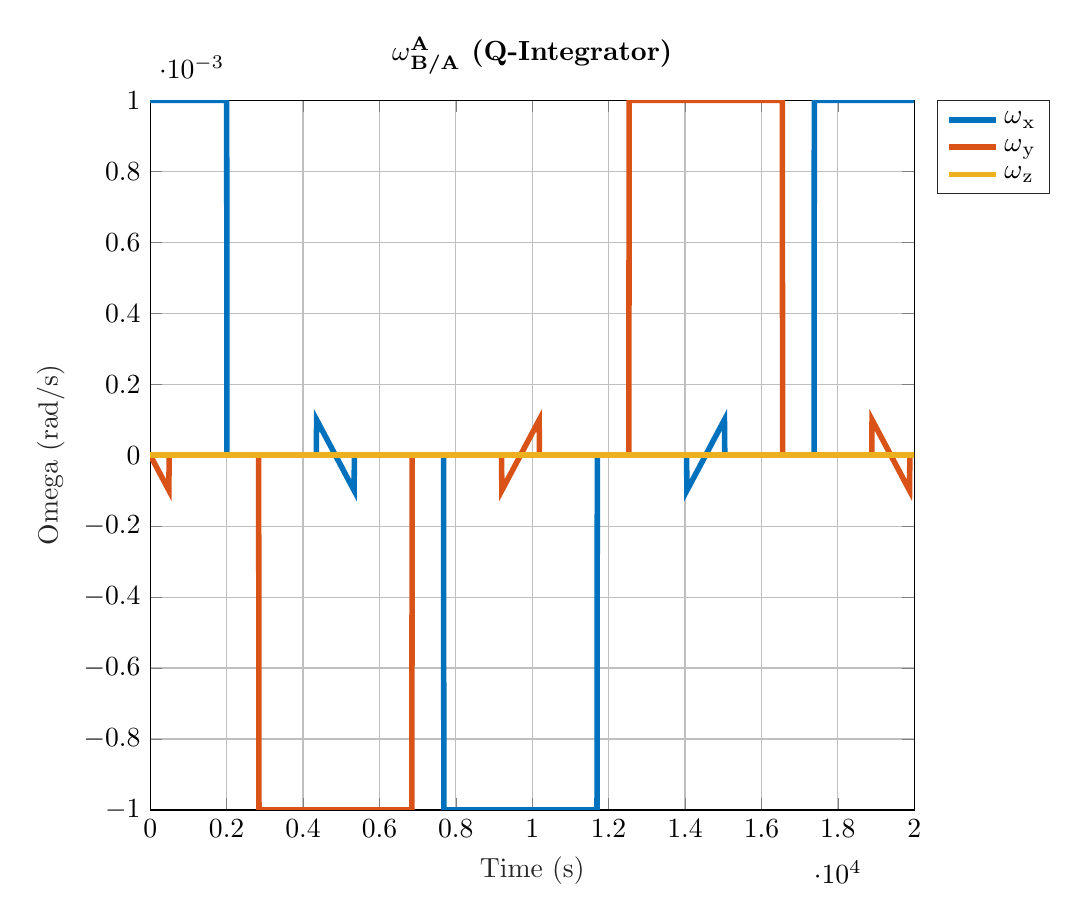 % This file was created by matlab2tikz.
%
%The latest updates can be retrieved from
%  http://www.mathworks.com/matlabcentral/fileexchange/22022-matlab2tikz-matlab2tikz
%where you can also make suggestions and rate matlab2tikz.
%
\definecolor{mycolor1}{rgb}{0.0,0.447,0.741}%
\definecolor{mycolor2}{rgb}{0.85,0.325,0.098}%
\definecolor{mycolor3}{rgb}{0.929,0.694,0.125}%
%
\begin{tikzpicture}

\begin{axis}[%
width=3.82in,
height=3.548in,
at={(0.641in,0.481in)},
scale only axis,
xmin=0,
xmax=20000,
xlabel style={font=\color{white!15!black}},
xlabel={Time (s)},
ymin=-0.001,
ymax=0.001,
ylabel style={font=\color{white!15!black}},
ylabel={Omega (rad/s)},
axis background/.style={fill=white},
title style={font=\bfseries},
title={$\omega{}_{\text{B/A}}^\text{A}\text{ (Q-Integrator)}$},
xmajorgrids,
ymajorgrids,
legend style={at={(1.03,1)}, anchor=north west, legend cell align=left, align=left, draw=white!15!black}
]
\addplot [color=mycolor1, line width=2.0pt]
  table[row sep=crcr]{%
0	0.001\\
3.707e-07	0.001\\
7.415e-07	0.001\\
1.112e-06	0.001\\
1.483e-06	0.001\\
3.337e-06	0.001\\
5.19e-06	0.001\\
7.044e-06	0.001\\
8.898e-06	0.001\\
1.817e-05	0.001\\
2.743e-05	0.001\\
3.67e-05	0.001\\
4.597e-05	0.001\\
9.231e-05	0.001\\
0.0	0.001\\
0.0	0.001\\
0.0	0.001\\
0.0	0.001\\
0.001	0.001\\
0.001	0.001\\
0.001	0.001\\
0.002	0.001\\
0.003	0.001\\
0.005	0.001\\
0.006	0.001\\
0.012	0.001\\
0.017	0.001\\
0.023	0.001\\
0.029	0.001\\
0.058	0.001\\
0.087	0.001\\
0.116	0.001\\
0.145	0.001\\
0.29	0.001\\
0.434	0.001\\
0.579	0.001\\
0.724	0.001\\
1.448	0.001\\
2.172	0.001\\
2.896	0.001\\
3.62	0.001\\
6.559	0.001\\
9.499	0.001\\
12.438	0.001\\
15.377	0.001\\
19.302	0.001\\
23.227	0.001\\
27.152	0.001\\
31.077	0.001\\
35.595	0.001\\
40.114	0.001\\
44.632	0.001\\
49.15	0.001\\
54.103	0.001\\
59.056	0.001\\
64.009	0.001\\
68.961	0.001\\
74.262	0.001\\
79.563	0.001\\
84.864	0.001\\
90.164	0.001\\
95.758	0.001\\
101.352	0.001\\
106.946	0.001\\
112.54	0.001\\
118.389	0.001\\
124.238	0.001\\
130.088	0.001\\
135.937	0.001\\
142.014	0.001\\
148.09	0.001\\
154.167	0.001\\
160.244	0.001\\
166.526	0.001\\
172.809	0.001\\
179.092	0.001\\
185.374	0.001\\
191.846	0.001\\
198.318	0.001\\
204.79	0.001\\
211.262	0.001\\
217.91	0.001\\
224.557	0.001\\
231.205	0.001\\
237.852	0.001\\
244.664	0.001\\
251.476	0.001\\
258.288	0.001\\
265.1	0.001\\
272.067	0.001\\
279.034	0.001\\
286.001	0.001\\
292.968	0.001\\
300.082	0.001\\
307.197	0.001\\
314.311	0.001\\
321.426	0.001\\
328.681	0.001\\
335.936	0.001\\
343.191	0.001\\
350.446	0.001\\
357.837	0.001\\
365.227	0.001\\
372.618	0.001\\
380.008	0.001\\
387.529	0.001\\
395.05	0.001\\
402.571	0.001\\
410.092	0.001\\
417.74	0.001\\
425.388	0.001\\
433.035	0.001\\
440.683	0.001\\
448.454	0.001\\
456.225	0.001\\
463.996	0.001\\
471.767	0.001\\
479.658	0.001\\
487.55	0.001\\
495.441	0.001\\
503.332	0.001\\
511.342	0.001\\
519.352	0.001\\
527.362	0.001\\
535.372	0.001\\
543.498	0.001\\
551.624	0.001\\
559.751	0.001\\
567.877	0.001\\
576.119	0.001\\
584.361	0.001\\
592.603	0.001\\
600.844	0.001\\
609.201	0.001\\
617.557	0.001\\
625.913	0.001\\
634.269	0.001\\
642.74	0.001\\
651.21	0.001\\
659.681	0.001\\
668.151	0.001\\
676.735	0.001\\
685.32	0.001\\
693.904	0.001\\
702.489	0.001\\
711.188	0.001\\
719.887	0.001\\
728.586	0.001\\
737.285	0.001\\
746.099	0.001\\
754.914	0.001\\
763.728	0.001\\
772.543	0.001\\
781.474	0.001\\
790.405	0.001\\
799.337	0.001\\
808.268	0.001\\
817.318	0.001\\
826.368	0.001\\
835.418	0.001\\
844.468	0.001\\
853.639	0.001\\
862.81	0.001\\
871.981	0.001\\
881.152	0.001\\
890.399	0.001\\
899.646	0.001\\
908.893	0.001\\
918.141	0.001\\
927.272	0.001\\
936.403	0.001\\
945.534	0.001\\
954.665	0.001\\
963.681	0.001\\
972.698	0.001\\
981.714	0.001\\
990.731	0.001\\
999.634	0.001\\
1008.538	0.001\\
1017.442	0.001\\
1026.345	0.001\\
1035.138	0.001\\
1043.93	0.001\\
1052.722	0.001\\
1061.515	0.001\\
1070.196	0.001\\
1078.878	0.001\\
1087.56	0.001\\
1096.242	0.001\\
1104.814	0.001\\
1113.385	0.001\\
1121.957	0.001\\
1130.529	0.001\\
1138.99	0.001\\
1147.452	0.001\\
1155.914	0.001\\
1164.375	0.001\\
1172.727	0.001\\
1181.078	0.001\\
1189.429	0.001\\
1197.781	0.001\\
1206.021	0.001\\
1214.261	0.001\\
1222.501	0.001\\
1230.741	0.001\\
1238.869	0.001\\
1246.997	0.001\\
1255.125	0.001\\
1263.253	0.001\\
1271.266	0.001\\
1279.28	0.001\\
1287.294	0.001\\
1295.308	0.001\\
1303.206	0.001\\
1311.103	0.001\\
1319.001	0.001\\
1326.899	0.001\\
1334.678	0.001\\
1342.457	0.001\\
1350.236	0.001\\
1358.015	0.001\\
1365.673	0.001\\
1373.33	0.001\\
1380.987	0.001\\
1388.645	0.001\\
1396.176	0.001\\
1403.708	0.001\\
1411.24	0.001\\
1418.771	0.001\\
1426.173	0.001\\
1433.575	0.001\\
1440.976	0.001\\
1448.378	0.001\\
1455.644	0.001\\
1462.911	0.001\\
1470.177	0.001\\
1477.443	0.001\\
1484.568	0.001\\
1491.692	0.001\\
1498.817	0.001\\
1505.942	0.001\\
1512.917	0.001\\
1519.893	0.001\\
1526.868	0.001\\
1533.844	0.001\\
1540.661	0.001\\
1547.478	0.001\\
1554.296	0.001\\
1561.113	0.001\\
1567.762	0.001\\
1574.411	0.001\\
1581.059	0.001\\
1587.708	0.001\\
1594.174	0.001\\
1600.641	0.001\\
1607.107	0.001\\
1613.574	0.001\\
1619.842	0.001\\
1626.11	0.001\\
1632.378	0.001\\
1638.646	0.001\\
1644.694	0.001\\
1650.742	0.001\\
1656.791	0.001\\
1662.839	0.001\\
1668.64	0.001\\
1674.441	0.001\\
1680.242	0.001\\
1686.043	0.001\\
1691.557	0.001\\
1697.072	0.001\\
1702.586	0.001\\
1708.101	0.001\\
1713.271	0.001\\
1718.441	0.001\\
1723.61	0.001\\
1728.78	0.001\\
1733.506	0.001\\
1738.232	0.001\\
1742.958	0.001\\
1747.684	0.001\\
1751.745	0.001\\
1755.807	0.001\\
1759.868	0.001\\
1763.93	0.001\\
1767.93	0.001\\
1771.93	0.001\\
1775.93	0.001\\
1779.93	0.001\\
1784.5	0.001\\
1789.071	0.001\\
1793.641	0.001\\
1798.212	0.001\\
1803.205	0.001\\
1808.198	0.001\\
1813.191	0.001\\
1818.185	0.001\\
1823.519	0.001\\
1828.853	0.001\\
1834.187	0.001\\
1839.521	0.001\\
1845.144	0.001\\
1850.767	0.001\\
1856.39	0.001\\
1862.012	0.001\\
1867.887	0.001\\
1873.762	0.001\\
1879.636	0.001\\
1885.511	0.001\\
1891.611	0.001\\
1897.71	0.001\\
1903.81	0.001\\
1909.909	0.001\\
1916.213	0.001\\
1922.516	0.001\\
1928.82	0.001\\
1935.124	0.001\\
1941.615	0.001\\
1948.106	0.001\\
1954.597	0.001\\
1961.089	0.001\\
1967.754	0.001\\
1974.42	0.001\\
1981.085	0.001\\
1987.751	0.001\\
1994.58	0.001\\
2001.408	0.001\\
2008.237	0.0\\
2015.066	0.0\\
2022.049	0.0\\
2029.032	0.0\\
2036.015	0.0\\
2042.999	0.0\\
2050.128	0.0\\
2057.258	0.0\\
2064.388	0.0\\
2071.517	0.0\\
2078.787	0.0\\
2086.057	0.0\\
2093.327	0.0\\
2100.597	0.0\\
2108.002	0.0\\
2115.406	0.0\\
2122.811	0.0\\
2130.215	0.0\\
2137.75	0.0\\
2145.285	0.0\\
2152.819	0.0\\
2160.354	0.0\\
2168.015	0.0\\
2175.676	0.0\\
2183.337	0.0\\
2190.998	0.0\\
2198.782	0.0\\
2206.566	0.0\\
2214.349	0.0\\
2222.133	0.0\\
2230.038	0.0\\
2237.942	0.0\\
2245.846	0.0\\
2253.75	0.0\\
2261.772	0.0\\
2269.795	0.0\\
2277.817	0.0\\
2285.839	0.0\\
2293.978	0.0\\
2302.117	0.0\\
2310.256	0.0\\
2318.394	0.0\\
2326.648	0.0\\
2334.902	0.0\\
2343.156	0.0\\
2351.41	0.0\\
2359.779	0.0\\
2368.147	0.0\\
2376.516	0.0\\
2384.884	0.0\\
2393.367	0.0\\
2401.849	0.0\\
2410.332	0.0\\
2418.814	0.0\\
2427.411	0.0\\
2436.008	0.0\\
2444.604	0.0\\
2453.201	0.0\\
2461.912	0.0\\
2470.623	0.0\\
2479.335	0.0\\
2488.046	0.0\\
2496.873	0.0\\
2505.7	0.0\\
2514.527	0.0\\
2523.353	0.0\\
2532.297	0.0\\
2541.241	0.0\\
2550.185	0.0\\
2559.129	0.0\\
2568.191	0.0\\
2577.254	0.0\\
2586.317	0.0\\
2595.38	0.0\\
2604.564	0.0\\
2613.748	0.0\\
2622.932	0.0\\
2632.116	0.0\\
2641.351	0.0\\
2650.585	0.0\\
2659.82	0.0\\
2669.055	0.0\\
2678.174	0.0\\
2687.293	0.0\\
2696.412	0.0\\
2705.53	0.0\\
2714.535	0.0\\
2723.539	0.0\\
2732.544	0.0\\
2741.548	0.0\\
2750.44	0.0\\
2759.332	0.0\\
2768.224	0.0\\
2777.116	0.0\\
2785.896	0.0\\
2794.677	0.0\\
2803.457	0.0\\
2812.238	0.0\\
2820.908	0.0\\
2829.578	0.0\\
2838.248	0.0\\
2846.918	0.0\\
2855.478	0.0\\
2864.038	0.0\\
2872.598	0.0\\
2881.159	0.0\\
2889.609	0.0\\
2898.059	0.0\\
2906.509	0.0\\
2914.959	0.0\\
2923.298	0.0\\
2931.638	0.0\\
2939.977	0.0\\
2948.317	0.0\\
2956.545	0.0\\
2964.774	0.0\\
2973.002	0.0\\
2981.23	0.0\\
2989.346	0.0\\
2997.462	0.0\\
3005.578	0.0\\
3013.694	0.0\\
3021.695	0.0\\
3029.697	0.0\\
3037.698	0.0\\
3045.7	0.0\\
3053.585	0.0\\
3061.471	0.0\\
3069.356	0.0\\
3077.241	0.0\\
3085.008	0.0\\
3092.774	0.0\\
3100.541	0.0\\
3108.307	0.0\\
3115.951	0.0\\
3123.595	0.0\\
3131.239	0.0\\
3138.884	0.0\\
3146.402	0.0\\
3153.92	0.0\\
3161.438	0.0\\
3168.956	0.0\\
3176.344	0.0\\
3183.731	0.0\\
3191.119	0.0\\
3198.507	0.0\\
3205.758	0.0\\
3213.01	0.0\\
3220.261	0.0\\
3227.513	0.0\\
3234.622	0.0\\
3241.731	0.0\\
3248.841	0.0\\
3255.95	0.0\\
3262.909	0.0\\
3269.868	0.0\\
3276.828	0.0\\
3283.787	0.0\\
3290.587	0.0\\
3297.387	0.0\\
3304.187	0.0\\
3310.987	0.0\\
3317.617	0.0\\
3324.247	0.0\\
3330.877	0.0\\
3337.507	0.0\\
3343.953	0.0\\
3350.4	0.0\\
3356.846	0.0\\
3363.292	0.0\\
3369.538	0.0\\
3375.784	0.0\\
3382.03	0.0\\
3388.276	0.0\\
3394.299	0.0\\
3400.323	0.0\\
3406.347	0.0\\
3412.37	0.0\\
3418.143	0.0\\
3423.915	0.0\\
3429.688	0.0\\
3435.461	0.0\\
3440.942	0.0\\
3446.423	0.0\\
3451.904	0.0\\
3457.386	0.0\\
3462.514	0.0\\
3467.643	0.0\\
3472.772	0.0\\
3477.9	0.0\\
3482.57	0.0\\
3487.24	0.0\\
3491.909	0.0\\
3496.579	0.0\\
3500.542	0.0\\
3504.506	0.0\\
3508.47	0.0\\
3512.433	0.0\\
3516.501	0.0\\
3520.569	0.0\\
3524.637	0.0\\
3528.704	0.0\\
3533.322	0.0\\
3537.941	0.0\\
3542.559	0.0\\
3547.177	0.0\\
3552.207	0.0\\
3557.238	0.0\\
3562.268	0.0\\
3567.299	0.0\\
3572.664	0.0\\
3578.03	0.0\\
3583.395	0.0\\
3588.76	0.0\\
3594.41	0.0\\
3600.059	0.0\\
3605.709	0.0\\
3611.358	0.0\\
3617.257	0.0\\
3623.155	0.0\\
3629.054	0.0\\
3634.952	0.0\\
3641.073	0.0\\
3647.194	0.0\\
3653.315	0.0\\
3659.436	0.0\\
3665.759	0.0\\
3672.082	0.0\\
3678.405	0.0\\
3684.728	0.0\\
3691.238	0.0\\
3697.747	0.0\\
3704.256	0.0\\
3710.766	0.0\\
3717.448	0.0\\
3724.131	0.0\\
3730.813	0.0\\
3737.495	0.0\\
3744.34	0.0\\
3751.185	0.0\\
3758.03	0.0\\
3764.875	0.0\\
3771.873	0.0\\
3778.871	0.0\\
3785.869	0.0\\
3792.867	0.0\\
3800.011	0.0\\
3807.156	0.0\\
3814.3	0.0\\
3821.444	0.0\\
3828.727	0.0\\
3836.011	0.0\\
3843.295	0.0\\
3850.578	0.0\\
3857.996	0.0\\
3865.414	0.0\\
3872.832	0.0\\
3880.25	0.0\\
3887.798	0.0\\
3895.345	0.0\\
3902.893	0.0\\
3910.44	0.0\\
3918.114	0.0\\
3925.787	0.0\\
3933.461	0.0\\
3941.134	0.0\\
3948.93	0.0\\
3956.726	0.0\\
3964.522	0.0\\
3972.318	0.0\\
3980.235	0.0\\
3988.151	0.0\\
3996.067	0.0\\
4003.983	0.0\\
4012.017	0.0\\
4020.051	0.0\\
4028.085	0.0\\
4036.119	0.0\\
4044.27	0.0\\
4052.42	0.0\\
4060.571	0.0\\
4068.721	0.0\\
4076.987	0.0\\
4085.252	0.0\\
4093.518	0.0\\
4101.783	0.0\\
4110.163	0.0\\
4118.543	0.0\\
4126.923	0.0\\
4135.303	0.0\\
4143.797	0.0\\
4152.291	0.0\\
4160.785	0.0\\
4169.279	0.0\\
4177.887	0.0\\
4186.495	0.0\\
4195.103	0.0\\
4203.712	0.0\\
4212.434	0.0\\
4221.157	0.0\\
4229.88	0.0\\
4238.603	0.0\\
4247.442	0.0\\
4256.28	0.0\\
4265.119	0.0\\
4273.957	0.0\\
4282.913	0.0\\
4291.869	0.0\\
4300.824	0.0\\
4309.78	0.0\\
4318.855	0.0\\
4327.93	0.0\\
4337.004	0.0\\
4346.079	0.0\\
4355.276	9.961e-05\\
4364.472	9.776e-05\\
4373.669	9.591e-05\\
4382.865	9.406e-05\\
4392.088	9.22e-05\\
4401.311	9.034e-05\\
4410.534	8.848e-05\\
4419.757	8.663e-05\\
4428.865	8.479e-05\\
4437.972	8.295e-05\\
4447.079	8.111e-05\\
4456.186	7.927e-05\\
4465.179	7.745e-05\\
4474.173	7.564e-05\\
4483.166	7.382e-05\\
4492.159	7.2e-05\\
4501.039	7.02e-05\\
4509.92	6.84e-05\\
4518.801	6.661e-05\\
4527.681	6.481e-05\\
4536.451	6.303e-05\\
4545.22	6.125e-05\\
4553.99	5.948e-05\\
4562.759	5.77e-05\\
4571.418	5.594e-05\\
4580.077	5.419e-05\\
4588.736	5.243e-05\\
4597.395	5.067e-05\\
4605.944	4.894e-05\\
4614.494	4.72e-05\\
4623.043	4.546e-05\\
4631.592	4.373e-05\\
4640.031	4.201e-05\\
4648.47	4.03e-05\\
4656.909	3.858e-05\\
4665.348	3.687e-05\\
4673.676	3.517e-05\\
4682.004	3.348e-05\\
4690.333	3.179e-05\\
4698.661	3.009e-05\\
4706.879	2.842e-05\\
4715.096	2.675e-05\\
4723.313	2.508e-05\\
4731.53	2.341e-05\\
4739.634	2.176e-05\\
4747.739	2.011e-05\\
4755.843	1.846e-05\\
4763.948	1.681e-05\\
4771.938	1.518e-05\\
4779.928	1.355e-05\\
4787.918	1.193e-05\\
4795.908	1.03e-05\\
4803.782	8.697e-06\\
4811.655	7.094e-06\\
4819.529	5.491e-06\\
4827.402	3.887e-06\\
4835.156	2.308e-06\\
4842.911	7.292e-07\\
4850.665	-8.499e-07\\
4858.419	-2.429e-06\\
4866.051	-3.983e-06\\
4873.683	-5.537e-06\\
4881.314	-7.091e-06\\
4888.946	-8.645e-06\\
4896.452	-1.017e-05\\
4903.957	-1.17e-05\\
4911.462	-1.323e-05\\
4918.967	-1.476e-05\\
4926.342	-1.626e-05\\
4933.716	-1.776e-05\\
4941.09	-1.926e-05\\
4948.464	-2.076e-05\\
4955.702	-2.224e-05\\
4962.939	-2.371e-05\\
4970.177	-2.518e-05\\
4977.415	-2.665e-05\\
4984.509	-2.81e-05\\
4991.604	-2.954e-05\\
4998.698	-3.098e-05\\
5005.793	-3.243e-05\\
5012.737	-3.384e-05\\
5019.68	-3.525e-05\\
5026.624	-3.666e-05\\
5033.568	-3.807e-05\\
5040.351	-3.945e-05\\
5047.135	-4.083e-05\\
5053.918	-4.221e-05\\
5060.702	-4.359e-05\\
5067.314	-4.493e-05\\
5073.926	-4.627e-05\\
5080.539	-4.762e-05\\
5087.151	-4.896e-05\\
5093.578	-5.026e-05\\
5100.005	-5.157e-05\\
5106.432	-5.287e-05\\
5112.859	-5.418e-05\\
5119.084	-5.544e-05\\
5125.308	-5.67e-05\\
5131.533	-5.796e-05\\
5137.758	-5.923e-05\\
5143.758	-6.044e-05\\
5149.757	-6.166e-05\\
5155.757	-6.287e-05\\
5161.757	-6.409e-05\\
5167.503	-6.525e-05\\
5173.248	-6.642e-05\\
5178.994	-6.758e-05\\
5184.739	-6.874e-05\\
5190.188	-6.985e-05\\
5195.637	-7.095e-05\\
5201.087	-7.205e-05\\
5206.536	-7.315e-05\\
5211.624	-7.418e-05\\
5216.713	-7.521e-05\\
5221.801	-7.624e-05\\
5226.89	-7.727e-05\\
5231.504	-7.82e-05\\
5236.118	-7.913e-05\\
5240.733	-8.007e-05\\
5245.347	-8.1e-05\\
5249.209	-8.178e-05\\
5253.071	-8.256e-05\\
5256.933	-8.334e-05\\
5260.795	-8.412e-05\\
5264.92	-8.495e-05\\
5269.046	-8.578e-05\\
5273.171	-8.661e-05\\
5277.296	-8.745e-05\\
5281.956	-8.839e-05\\
5286.615	-8.932e-05\\
5291.274	-9.026e-05\\
5295.933	-9.12e-05\\
5300.996	-9.222e-05\\
5306.059	-9.324e-05\\
5311.122	-9.426e-05\\
5316.185	-9.528e-05\\
5321.577	-9.637e-05\\
5326.97	-9.745e-05\\
5332.362	-9.854e-05\\
5337.755	-9.962e-05\\
5343.428	-0.0\\
5349.101	-0.0\\
5354.774	-0.0\\
5360.447	-0.0\\
5366.366	-0.0\\
5372.285	-0.0\\
5378.204	-0.0\\
5384.123	-0.0\\
5390.263	-0.0\\
5396.403	-0.0\\
5402.543	-0.0\\
5408.682	-0.0\\
5415.023	-0.0\\
5421.363	-0.0\\
5427.703	-0.0\\
5434.044	-0.0\\
5440.569	-0.0\\
5447.094	-0.0\\
5453.62	-0.0\\
5460.145	-0.0\\
5466.842	-0.0\\
5473.539	-0.0\\
5480.237	-0.0\\
5486.934	-0.0\\
5493.793	-0.0\\
5500.652	-0.0\\
5507.51	-0.0\\
5514.369	-0.0\\
5521.381	-0.0\\
5528.392	-0.0\\
5535.404	-0.0\\
5542.415	-0.0\\
5549.572	-0.0\\
5556.729	-0.0\\
5563.885	-0.0\\
5571.042	-0.0\\
5578.338	-0.0\\
5585.634	-0.0\\
5592.93	-0.0\\
5600.226	-0.0\\
5607.655	-0.0\\
5615.085	-0.0\\
5622.514	-0.0\\
5629.944	-0.0\\
5637.503	-0.0\\
5645.062	-0.0\\
5652.621	-0.0\\
5660.18	-0.0\\
5667.864	-0.0\\
5675.549	-0.0\\
5683.233	-0.0\\
5690.918	-0.0\\
5698.724	-0.0\\
5706.531	-0.0\\
5714.338	-0.0\\
5722.145	-0.0\\
5730.072	-0.0\\
5737.999	-0.0\\
5745.925	-0.0\\
5753.852	-0.0\\
5761.897	-0.0\\
5769.941	-0.0\\
5777.986	-0.0\\
5786.03	-0.0\\
5794.191	-0.0\\
5802.352	-0.0\\
5810.512	-0.0\\
5818.673	-0.0\\
5826.949	-0.0\\
5835.225	-0.0\\
5843.5	-0.0\\
5851.776	-0.0\\
5860.166	-0.0\\
5868.556	-0.0\\
5876.946	-0.0\\
5885.337	-0.0\\
5893.841	-0.0\\
5902.345	-0.0\\
5910.849	-0.0\\
5919.353	-0.0\\
5927.972	-0.0\\
5936.59	-0.0\\
5945.208	-0.0\\
5953.827	-0.0\\
5962.56	-0.0\\
5971.293	-0.0\\
5980.026	-0.0\\
5988.759	-0.0\\
5997.608	-0.0\\
6006.457	-0.0\\
6015.306	-0.0\\
6024.155	-0.0\\
6033.121	-0.0\\
6042.087	-0.0\\
6051.054	-0.0\\
6060.02	-0.0\\
6069.105	-0.0\\
6078.191	-0.0\\
6087.276	-0.0\\
6096.362	-0.0\\
6105.569	-0.0\\
6114.777	-0.0\\
6123.984	-0.0\\
6133.192	-0.0\\
6142.404	-0.0\\
6151.617	-0.0\\
6160.83	-0.0\\
6170.042	-0.0\\
6179.139	-0.0\\
6188.236	-0.0\\
6197.333	-0.0\\
6206.43	-0.0\\
6215.413	-0.0\\
6224.396	-0.0\\
6233.379	-0.0\\
6242.362	-0.0\\
6251.233	-0.0\\
6260.104	-0.0\\
6268.975	-0.0\\
6277.845	-0.0\\
6286.605	-0.0\\
6295.365	-0.0\\
6304.124	-0.0\\
6312.884	-0.0\\
6321.533	-0.0\\
6330.182	-0.0\\
6338.832	-0.0\\
6347.481	-0.0\\
6356.02	-0.0\\
6364.559	-0.0\\
6373.099	-0.0\\
6381.638	-0.0\\
6390.067	-0.0\\
6398.496	-0.0\\
6406.925	-0.0\\
6415.355	-0.0\\
6423.673	-0.0\\
6431.992	-0.0\\
6440.31	-0.0\\
6448.629	-0.0\\
6456.836	-0.0\\
6465.043	-0.0\\
6473.25	-0.0\\
6481.457	-0.0\\
6489.552	-0.0\\
6497.646	-0.0\\
6505.741	-0.0\\
6513.835	-0.0\\
6521.815	-0.0\\
6529.795	-0.0\\
6537.774	-0.0\\
6545.754	-0.0\\
6553.617	-0.0\\
6561.48	-0.0\\
6569.343	-0.0\\
6577.206	-0.0\\
6584.95	-0.0\\
6592.693	-0.0\\
6600.437	-0.0\\
6608.18	-0.0\\
6615.801	-0.0\\
6623.422	-0.0\\
6631.042	-0.0\\
6638.663	-0.0\\
6646.157	-0.0\\
6653.651	-0.0\\
6661.144	-0.0\\
6668.638	-0.0\\
6676.001	-0.0\\
6683.363	-0.0\\
6690.725	-0.0\\
6698.087	-0.0\\
6705.313	-0.0\\
6712.538	-0.0\\
6719.763	-0.0\\
6726.988	-0.0\\
6734.07	-0.0\\
6741.151	-0.0\\
6748.232	-0.0\\
6755.314	-0.0\\
6762.244	-0.0\\
6769.174	-0.0\\
6776.103	-0.0\\
6783.033	-0.0\\
6789.802	-0.0\\
6796.571	-0.0\\
6803.34	-0.0\\
6810.109	-0.0\\
6816.705	-0.0\\
6823.301	-0.0\\
6829.898	-0.0\\
6836.494	-0.0\\
6842.904	-0.0\\
6849.314	-0.0\\
6855.723	-0.0\\
6862.133	-0.0\\
6868.339	-0.0\\
6874.545	-0.0\\
6880.75	-0.0\\
6886.956	-0.0\\
6892.934	-0.0\\
6898.913	-0.0\\
6904.892	-0.0\\
6910.87	-0.0\\
6916.591	-0.0\\
6922.312	-0.0\\
6928.033	-0.0\\
6933.754	-0.0\\
6939.174	-0.0\\
6944.595	-0.0\\
6950.015	-0.0\\
6955.435	-0.0\\
6960.487	-0.0\\
6965.539	-0.0\\
6970.591	-0.0\\
6975.643	-0.0\\
6980.206	-0.0\\
6984.769	-0.0\\
6989.332	-0.0\\
6993.895	-0.0\\
6997.658	-0.0\\
7001.421	-0.0\\
7005.184	-0.0\\
7008.947	-0.0\\
7013.119	-0.0\\
7017.29	-0.0\\
7021.462	-0.0\\
7025.633	-0.0\\
7030.326	-0.0\\
7035.018	-0.0\\
7039.71	-0.0\\
7044.403	-0.0\\
7049.492	-0.0\\
7054.582	-0.0\\
7059.671	-0.0\\
7064.761	-0.0\\
7070.175	-0.0\\
7075.59	-0.0\\
7081.004	-0.0\\
7086.419	-0.0\\
7092.111	-0.0\\
7097.803	-0.0\\
7103.496	-0.0\\
7109.188	-0.0\\
7115.124	-0.0\\
7121.061	-0.0\\
7126.997	-0.0\\
7132.933	-0.0\\
7139.088	-0.0\\
7145.243	-0.0\\
7151.399	-0.0\\
7157.554	-0.0\\
7163.908	-0.0\\
7170.263	-0.0\\
7176.617	-0.0\\
7182.972	-0.0\\
7189.51	-0.0\\
7196.049	-0.0\\
7202.587	-0.0\\
7209.125	-0.0\\
7215.835	-0.0\\
7222.544	-0.0\\
7229.254	-0.0\\
7235.963	-0.0\\
7242.834	-0.0\\
7249.704	-0.0\\
7256.575	-0.0\\
7263.445	-0.0\\
7270.467	-0.0\\
7277.49	-0.0\\
7284.512	-0.0\\
7291.535	-0.0\\
7298.702	-0.0\\
7305.869	-0.0\\
7313.036	-0.0\\
7320.204	-0.0\\
7327.51	-0.0\\
7334.815	-0.0\\
7342.121	-0.0\\
7349.427	-0.0\\
7356.867	-0.0\\
7364.306	-0.0\\
7371.745	-0.0\\
7379.185	-0.0\\
7386.753	-0.0\\
7394.321	-0.0\\
7401.889	-0.0\\
7409.458	-0.0\\
7417.151	-0.0\\
7424.845	-0.0\\
7432.539	-0.0\\
7440.232	-0.0\\
7448.048	-0.0\\
7455.864	-0.0\\
7463.68	-0.0\\
7471.496	-0.0\\
7479.431	-0.0\\
7487.367	-0.0\\
7495.302	-0.0\\
7503.238	-0.0\\
7511.291	-0.0\\
7519.344	-0.0\\
7527.397	-0.0\\
7535.45	-0.0\\
7543.619	-0.0\\
7551.789	-0.0\\
7559.958	-0.0\\
7568.127	-0.0\\
7576.411	-0.0\\
7584.696	-0.0\\
7592.98	-0.0\\
7601.264	-0.0\\
7609.663	-0.0\\
7618.061	-0.0\\
7626.46	-0.0\\
7634.858	-0.0\\
7643.371	-0.0\\
7651.883	-0.0\\
7660.396	-0.0\\
7668.909	-0.0\\
7677.535	-0.0\\
7686.162	-0.001\\
7694.789	-0.001\\
7703.416	-0.001\\
7712.158	-0.001\\
7720.899	-0.001\\
7729.641	-0.001\\
7738.382	-0.001\\
7747.24	-0.001\\
7756.098	-0.001\\
7764.955	-0.001\\
7773.813	-0.001\\
7782.788	-0.001\\
7791.762	-0.001\\
7800.737	-0.001\\
7809.712	-0.001\\
7818.807	-0.001\\
7827.901	-0.001\\
7836.996	-0.001\\
7846.09	-0.001\\
7855.307	-0.001\\
7864.523	-0.001\\
7873.74	-0.001\\
7882.956	-0.001\\
7892.16	-0.001\\
7901.365	-0.001\\
7910.569	-0.001\\
7919.773	-0.001\\
7928.861	-0.001\\
7937.95	-0.001\\
7947.038	-0.001\\
7956.127	-0.001\\
7965.101	-0.001\\
7974.076	-0.001\\
7983.051	-0.001\\
7992.025	-0.001\\
8000.888	-0.001\\
8009.75	-0.001\\
8018.613	-0.001\\
8027.475	-0.001\\
8036.227	-0.001\\
8044.978	-0.001\\
8053.73	-0.001\\
8062.481	-0.001\\
8071.122	-0.001\\
8079.763	-0.001\\
8088.404	-0.001\\
8097.046	-0.001\\
8105.577	-0.001\\
8114.108	-0.001\\
8122.639	-0.001\\
8131.17	-0.001\\
8139.591	-0.001\\
8148.012	-0.001\\
8156.433	-0.001\\
8164.854	-0.001\\
8173.164	-0.001\\
8181.475	-0.001\\
8189.785	-0.001\\
8198.096	-0.001\\
8206.295	-0.001\\
8214.493	-0.001\\
8222.692	-0.001\\
8230.891	-0.001\\
8238.977	-0.001\\
8247.063	-0.001\\
8255.149	-0.001\\
8263.235	-0.001\\
8271.206	-0.001\\
8279.177	-0.001\\
8287.149	-0.001\\
8295.12	-0.001\\
8302.974	-0.001\\
8310.829	-0.001\\
8318.683	-0.001\\
8326.537	-0.001\\
8334.272	-0.001\\
8342.006	-0.001\\
8349.741	-0.001\\
8357.475	-0.001\\
8365.087	-0.001\\
8372.698	-0.001\\
8380.31	-0.001\\
8387.921	-0.001\\
8395.405	-0.001\\
8402.89	-0.001\\
8410.374	-0.001\\
8417.858	-0.001\\
8425.211	-0.001\\
8432.563	-0.001\\
8439.915	-0.001\\
8447.268	-0.001\\
8454.482	-0.001\\
8461.697	-0.001\\
8468.912	-0.001\\
8476.127	-0.001\\
8483.197	-0.001\\
8490.268	-0.001\\
8497.338	-0.001\\
8504.409	-0.001\\
8511.327	-0.001\\
8518.245	-0.001\\
8525.164	-0.001\\
8532.082	-0.001\\
8538.839	-0.001\\
8545.595	-0.001\\
8552.351	-0.001\\
8559.108	-0.001\\
8565.691	-0.001\\
8572.274	-0.001\\
8578.857	-0.001\\
8585.44	-0.001\\
8591.836	-0.001\\
8598.231	-0.001\\
8604.626	-0.001\\
8611.022	-0.001\\
8617.211	-0.001\\
8623.401	-0.001\\
8629.591	-0.001\\
8635.781	-0.001\\
8641.741	-0.001\\
8647.702	-0.001\\
8653.663	-0.001\\
8659.624	-0.001\\
8665.324	-0.001\\
8671.024	-0.001\\
8676.725	-0.001\\
8682.425	-0.001\\
8687.821	-0.001\\
8693.217	-0.001\\
8698.612	-0.001\\
8704.008	-0.001\\
8709.029	-0.001\\
8714.05	-0.001\\
8719.071	-0.001\\
8724.092	-0.001\\
8728.611	-0.001\\
8733.13	-0.001\\
8737.649	-0.001\\
8742.168	-0.001\\
8745.841	-0.001\\
8749.513	-0.001\\
8753.186	-0.001\\
8756.859	-0.001\\
8761.065	-0.001\\
8765.271	-0.001\\
8769.478	-0.001\\
8773.684	-0.001\\
8778.402	-0.001\\
8783.12	-0.001\\
8787.838	-0.001\\
8792.556	-0.001\\
8797.665	-0.001\\
8802.775	-0.001\\
8807.885	-0.001\\
8812.995	-0.001\\
8818.426	-0.001\\
8823.858	-0.001\\
8829.29	-0.001\\
8834.721	-0.001\\
8840.428	-0.001\\
8846.135	-0.001\\
8851.842	-0.001\\
8857.549	-0.001\\
8863.499	-0.001\\
8869.448	-0.001\\
8875.398	-0.001\\
8881.347	-0.001\\
8887.514	-0.001\\
8893.681	-0.001\\
8899.848	-0.001\\
8906.015	-0.001\\
8912.381	-0.001\\
8918.746	-0.001\\
8925.112	-0.001\\
8931.477	-0.001\\
8938.026	-0.001\\
8944.574	-0.001\\
8951.123	-0.001\\
8957.671	-0.001\\
8964.39	-0.001\\
8971.109	-0.001\\
8977.828	-0.001\\
8984.547	-0.001\\
8991.427	-0.001\\
8998.306	-0.001\\
9005.185	-0.001\\
9012.065	-0.001\\
9019.096	-0.001\\
9026.127	-0.001\\
9033.158	-0.001\\
9040.188	-0.001\\
9047.364	-0.001\\
9054.539	-0.001\\
9061.715	-0.001\\
9068.89	-0.001\\
9076.204	-0.001\\
9083.517	-0.001\\
9090.831	-0.001\\
9098.145	-0.001\\
9105.591	-0.001\\
9113.038	-0.001\\
9120.485	-0.001\\
9127.932	-0.001\\
9135.507	-0.001\\
9143.083	-0.001\\
9150.659	-0.001\\
9158.234	-0.001\\
9165.935	-0.001\\
9173.636	-0.001\\
9181.336	-0.001\\
9189.037	-0.001\\
9196.86	-0.001\\
9204.683	-0.001\\
9212.505	-0.001\\
9220.328	-0.001\\
9228.27	-0.001\\
9236.213	-0.001\\
9244.155	-0.001\\
9252.097	-0.001\\
9260.157	-0.001\\
9268.217	-0.001\\
9276.277	-0.001\\
9284.337	-0.001\\
9292.513	-0.001\\
9300.689	-0.001\\
9308.864	-0.001\\
9317.04	-0.001\\
9325.331	-0.001\\
9333.622	-0.001\\
9341.913	-0.001\\
9350.203	-0.001\\
9358.609	-0.001\\
9367.014	-0.001\\
9375.419	-0.001\\
9383.824	-0.001\\
9392.343	-0.001\\
9400.862	-0.001\\
9409.381	-0.001\\
9417.9	-0.001\\
9426.534	-0.001\\
9435.167	-0.001\\
9443.8	-0.001\\
9452.434	-0.001\\
9461.182	-0.001\\
9469.93	-0.001\\
9478.679	-0.001\\
9487.427	-0.001\\
9496.291	-0.001\\
9505.155	-0.001\\
9514.02	-0.001\\
9522.884	-0.001\\
9531.865	-0.001\\
9540.847	-0.001\\
9549.829	-0.001\\
9558.811	-0.001\\
9567.912	-0.001\\
9577.013	-0.001\\
9586.115	-0.001\\
9595.216	-0.001\\
9604.44	-0.001\\
9613.663	-0.001\\
9622.887	-0.001\\
9632.111	-0.001\\
9641.308	-0.001\\
9650.506	-0.001\\
9659.703	-0.001\\
9668.9	-0.001\\
9677.982	-0.001\\
9687.064	-0.001\\
9696.146	-0.001\\
9705.228	-0.001\\
9714.196	-0.001\\
9723.164	-0.001\\
9732.133	-0.001\\
9741.101	-0.001\\
9749.957	-0.001\\
9758.813	-0.001\\
9767.669	-0.001\\
9776.525	-0.001\\
9785.27	-0.001\\
9794.015	-0.001\\
9802.76	-0.001\\
9811.505	-0.001\\
9820.14	-0.001\\
9828.775	-0.001\\
9837.41	-0.001\\
9846.044	-0.001\\
9854.569	-0.001\\
9863.094	-0.001\\
9871.619	-0.001\\
9880.144	-0.001\\
9888.558	-0.001\\
9896.973	-0.001\\
9905.388	-0.001\\
9913.802	-0.001\\
9922.106	-0.001\\
9930.41	-0.001\\
9938.714	-0.001\\
9947.018	-0.001\\
9955.211	-0.001\\
9963.403	-0.001\\
9971.596	-0.001\\
9979.788	-0.001\\
9987.867	-0.001\\
9995.947	-0.001\\
10004.026	-0.001\\
10012.106	-0.001\\
10020.07	-0.001\\
10028.035	-0.001\\
10035.999	-0.001\\
10043.964	-0.001\\
10051.812	-0.001\\
10059.659	-0.001\\
10067.507	-0.001\\
10075.354	-0.001\\
10083.082	-0.001\\
10090.809	-0.001\\
10098.537	-0.001\\
10106.264	-0.001\\
10113.869	-0.001\\
10121.473	-0.001\\
10129.077	-0.001\\
10136.681	-0.001\\
10144.158	-0.001\\
10151.635	-0.001\\
10159.112	-0.001\\
10166.588	-0.001\\
10173.933	-0.001\\
10181.278	-0.001\\
10188.622	-0.001\\
10195.967	-0.001\\
10203.174	-0.001\\
10210.38	-0.001\\
10217.587	-0.001\\
10224.794	-0.001\\
10231.856	-0.001\\
10238.918	-0.001\\
10245.98	-0.001\\
10253.042	-0.001\\
10259.951	-0.001\\
10266.86	-0.001\\
10273.769	-0.001\\
10280.679	-0.001\\
10287.426	-0.001\\
10294.172	-0.001\\
10300.919	-0.001\\
10307.666	-0.001\\
10314.239	-0.001\\
10320.812	-0.001\\
10327.384	-0.001\\
10333.957	-0.001\\
10340.341	-0.001\\
10346.725	-0.001\\
10353.109	-0.001\\
10359.493	-0.001\\
10365.67	-0.001\\
10371.848	-0.001\\
10378.025	-0.001\\
10384.202	-0.001\\
10390.149	-0.001\\
10396.096	-0.001\\
10402.042	-0.001\\
10407.989	-0.001\\
10413.673	-0.001\\
10419.358	-0.001\\
10425.042	-0.001\\
10430.726	-0.001\\
10436.103	-0.001\\
10441.479	-0.001\\
10446.855	-0.001\\
10452.231	-0.001\\
10457.228	-0.001\\
10462.224	-0.001\\
10467.221	-0.001\\
10472.217	-0.001\\
10476.701	-0.001\\
10481.185	-0.001\\
10485.668	-0.001\\
10490.152	-0.001\\
10493.748	-0.001\\
10497.344	-0.001\\
10500.941	-0.001\\
10504.537	-0.001\\
10508.768	-0.001\\
10513.0	-0.001\\
10517.231	-0.001\\
10521.463	-0.001\\
10526.199	-0.001\\
10530.935	-0.001\\
10535.671	-0.001\\
10540.407	-0.001\\
10545.532	-0.001\\
10550.656	-0.001\\
10555.781	-0.001\\
10560.905	-0.001\\
10566.349	-0.001\\
10571.793	-0.001\\
10577.237	-0.001\\
10582.681	-0.001\\
10588.399	-0.001\\
10594.116	-0.001\\
10599.834	-0.001\\
10605.552	-0.001\\
10611.511	-0.001\\
10617.47	-0.001\\
10623.429	-0.001\\
10629.388	-0.001\\
10635.564	-0.001\\
10641.74	-0.001\\
10647.915	-0.001\\
10654.091	-0.001\\
10660.464	-0.001\\
10666.838	-0.001\\
10673.211	-0.001\\
10679.585	-0.001\\
10686.141	-0.001\\
10692.696	-0.001\\
10699.252	-0.001\\
10705.808	-0.001\\
10712.534	-0.001\\
10719.26	-0.001\\
10725.986	-0.001\\
10732.712	-0.001\\
10739.598	-0.001\\
10746.484	-0.001\\
10753.369	-0.001\\
10760.255	-0.001\\
10767.292	-0.001\\
10774.329	-0.001\\
10781.367	-0.001\\
10788.404	-0.001\\
10795.585	-0.001\\
10802.766	-0.001\\
10809.947	-0.001\\
10817.129	-0.001\\
10824.448	-0.001\\
10831.767	-0.001\\
10839.087	-0.001\\
10846.406	-0.001\\
10853.858	-0.001\\
10861.311	-0.001\\
10868.763	-0.001\\
10876.215	-0.001\\
10883.796	-0.001\\
10891.377	-0.001\\
10898.958	-0.001\\
10906.539	-0.001\\
10914.245	-0.001\\
10921.951	-0.001\\
10929.657	-0.001\\
10937.363	-0.001\\
10945.19	-0.001\\
10953.018	-0.001\\
10960.846	-0.001\\
10968.674	-0.001\\
10976.621	-0.001\\
10984.568	-0.001\\
10992.516	-0.001\\
11000.463	-0.001\\
11008.528	-0.001\\
11016.592	-0.001\\
11024.657	-0.001\\
11032.722	-0.001\\
11040.902	-0.001\\
11049.083	-0.001\\
11057.264	-0.001\\
11065.445	-0.001\\
11073.74	-0.001\\
11082.036	-0.001\\
11090.331	-0.001\\
11098.627	-0.001\\
11107.037	-0.001\\
11115.447	-0.001\\
11123.857	-0.001\\
11132.266	-0.001\\
11140.79	-0.001\\
11149.314	-0.001\\
11157.838	-0.001\\
11166.362	-0.001\\
11175.0	-0.001\\
11183.638	-0.001\\
11192.277	-0.001\\
11200.915	-0.001\\
11209.668	-0.001\\
11218.421	-0.001\\
11227.174	-0.001\\
11235.927	-0.001\\
11244.796	-0.001\\
11253.665	-0.001\\
11262.534	-0.001\\
11271.404	-0.001\\
11280.39	-0.001\\
11289.377	-0.001\\
11298.364	-0.001\\
11307.35	-0.001\\
11316.457	-0.001\\
11325.563	-0.001\\
11334.67	-0.001\\
11343.776	-0.001\\
11353.005	-0.001\\
11362.234	-0.001\\
11371.463	-0.001\\
11380.691	-0.001\\
11389.884	-0.001\\
11399.076	-0.001\\
11408.269	-0.001\\
11417.461	-0.001\\
11426.539	-0.001\\
11435.616	-0.001\\
11444.693	-0.001\\
11453.77	-0.001\\
11462.733	-0.001\\
11471.697	-0.001\\
11480.66	-0.001\\
11489.624	-0.001\\
11498.475	-0.001\\
11507.326	-0.001\\
11516.178	-0.001\\
11525.029	-0.001\\
11533.769	-0.001\\
11542.51	-0.001\\
11551.25	-0.001\\
11559.991	-0.001\\
11568.621	-0.001\\
11577.251	-0.001\\
11585.881	-0.001\\
11594.511	-0.001\\
11603.032	-0.001\\
11611.552	-0.001\\
11620.072	-0.001\\
11628.592	-0.001\\
11637.002	-0.001\\
11645.412	-0.001\\
11653.822	-0.001\\
11662.232	-0.001\\
11670.532	-0.001\\
11678.831	-0.001\\
11687.13	-0.001\\
11695.43	-0.001\\
11703.617	-0.0\\
11711.805	-0.0\\
11719.993	-0.0\\
11728.18	-0.0\\
11736.255	-0.0\\
11744.33	-0.0\\
11752.404	-0.0\\
11760.479	-0.0\\
11768.439	-0.0\\
11776.398	-0.0\\
11784.358	-0.0\\
11792.318	-0.0\\
11800.16	-0.0\\
11808.003	-0.0\\
11815.845	-0.0\\
11823.688	-0.0\\
11831.41	-0.0\\
11839.133	-0.0\\
11846.855	-0.0\\
11854.578	-0.0\\
11862.177	-0.0\\
11869.776	-0.0\\
11877.375	-0.0\\
11884.974	-0.0\\
11892.445	-0.0\\
11899.916	-0.0\\
11907.388	-0.0\\
11914.859	-0.0\\
11922.198	-0.0\\
11929.537	-0.0\\
11936.876	-0.0\\
11944.215	-0.0\\
11951.415	-0.0\\
11958.616	-0.0\\
11965.817	-0.0\\
11973.018	-0.0\\
11980.073	-0.0\\
11987.129	-0.0\\
11994.185	-0.0\\
12001.241	-0.0\\
12008.143	-0.0\\
12015.046	-0.0\\
12021.949	-0.0\\
12028.851	-0.0\\
12035.591	-0.0\\
12042.331	-0.0\\
12049.071	-0.0\\
12055.81	-0.0\\
12062.376	-0.0\\
12068.941	-0.0\\
12075.506	-0.0\\
12082.071	-0.0\\
12088.447	-0.0\\
12094.822	-0.0\\
12101.198	-0.0\\
12107.574	-0.0\\
12113.742	-0.0\\
12119.91	-0.0\\
12126.078	-0.0\\
12132.246	-0.0\\
12138.182	-0.0\\
12144.119	-0.0\\
12150.055	-0.0\\
12155.992	-0.0\\
12161.664	-0.0\\
12167.337	-0.0\\
12173.009	-0.0\\
12178.681	-0.0\\
12184.043	-0.0\\
12189.405	-0.0\\
12194.767	-0.0\\
12200.129	-0.0\\
12205.108	-0.0\\
12210.086	-0.0\\
12215.064	-0.0\\
12220.042	-0.0\\
12223.579	-0.0\\
12227.115	-0.0\\
12230.651	-0.0\\
12234.188	-0.0\\
12237.724	-0.0\\
12241.261	-0.0\\
12244.797	-0.0\\
12248.333	-0.0\\
12252.435	-0.0\\
12256.536	-0.0\\
12260.638	-0.0\\
12264.74	-0.0\\
12269.382	-0.0\\
12274.024	-0.0\\
12278.666	-0.0\\
12283.308	-0.0\\
12288.358	-0.0\\
12293.407	-0.0\\
12298.457	-0.0\\
12303.507	-0.0\\
12308.888	-0.0\\
12314.269	-0.0\\
12319.65	-0.0\\
12325.031	-0.0\\
12330.694	-0.0\\
12336.358	-0.0\\
12342.021	-0.0\\
12347.684	-0.0\\
12353.595	-0.0\\
12359.505	-0.0\\
12365.416	-0.0\\
12371.327	-0.0\\
12377.458	-0.0\\
12383.59	-0.0\\
12389.722	-0.0\\
12395.854	-0.0\\
12402.187	-0.0\\
12408.521	-0.0\\
12414.854	-0.0\\
12421.187	-0.0\\
12427.706	-0.0\\
12434.224	-0.0\\
12440.743	-0.0\\
12447.262	-0.0\\
12453.953	-0.0\\
12460.644	-0.0\\
12467.335	-0.0\\
12474.026	-0.0\\
12480.879	-0.0\\
12487.732	-0.0\\
12494.585	-0.0\\
12501.438	-0.0\\
12508.444	-0.0\\
12515.45	-0.0\\
12522.456	-0.0\\
12529.462	-0.0\\
12536.613	-0.0\\
12543.765	-0.0\\
12550.916	-0.0\\
12558.068	-0.0\\
12565.358	-0.0\\
12572.649	-0.0\\
12579.94	-0.0\\
12587.231	-0.0\\
12594.656	-0.0\\
12602.08	-0.0\\
12609.505	-0.0\\
12616.93	-0.0\\
12624.484	-0.0\\
12632.038	-0.0\\
12639.592	-0.0\\
12647.147	-0.0\\
12654.826	-0.0\\
12662.506	-0.0\\
12670.186	-0.0\\
12677.866	-0.0\\
12685.668	-0.0\\
12693.471	-0.0\\
12701.273	-0.0\\
12709.076	-0.0\\
12716.998	-0.0\\
12724.92	-0.0\\
12732.843	-0.0\\
12740.765	-0.0\\
12748.805	-0.0\\
12756.845	-0.0\\
12764.886	-0.0\\
12772.926	-0.0\\
12781.082	-0.0\\
12789.239	-0.0\\
12797.395	-0.0\\
12805.551	-0.0\\
12813.823	-0.0\\
12822.094	-0.0\\
12830.366	-0.0\\
12838.637	-0.0\\
12847.023	-0.0\\
12855.409	-0.0\\
12863.795	-0.0\\
12872.181	-0.0\\
12880.681	-0.0\\
12889.181	-0.0\\
12897.681	-0.0\\
12906.181	-0.0\\
12914.795	-0.0\\
12923.409	-0.0\\
12932.023	-0.0\\
12940.637	-0.0\\
12949.366	-0.0\\
12958.095	-0.0\\
12966.824	-0.0\\
12975.552	-0.0\\
12984.397	-0.0\\
12993.242	-0.0\\
13002.086	-0.0\\
13010.931	-0.0\\
13019.893	-0.0\\
13028.855	-0.0\\
13037.816	-0.0\\
13046.778	-0.0\\
13055.859	-0.0\\
13064.94	-0.0\\
13074.021	-0.0\\
13083.102	-0.0\\
13092.305	-0.0\\
13101.508	-0.0\\
13110.711	-0.0\\
13119.914	-0.0\\
13129.131	-0.0\\
13138.348	-0.0\\
13147.565	-0.0\\
13156.782	-0.0\\
13165.883	-0.0\\
13174.984	-0.0\\
13184.086	-0.0\\
13193.187	-0.0\\
13202.174	-0.0\\
13211.161	-0.0\\
13220.149	-0.0\\
13229.136	-0.0\\
13238.011	-0.0\\
13246.886	-0.0\\
13255.76	-0.0\\
13264.635	-0.0\\
13273.399	-0.0\\
13282.163	-0.0\\
13290.926	-0.0\\
13299.69	-0.0\\
13308.344	-0.0\\
13316.997	-0.0\\
13325.65	-0.0\\
13334.304	-0.0\\
13342.847	-0.0\\
13351.39	-0.0\\
13359.934	-0.0\\
13368.477	-0.0\\
13376.91	-0.0\\
13385.343	-0.0\\
13393.777	-0.0\\
13402.21	-0.0\\
13410.533	-0.0\\
13418.855	-0.0\\
13427.178	-0.0\\
13435.501	-0.0\\
13443.712	-0.0\\
13451.923	-0.0\\
13460.135	-0.0\\
13468.346	-0.0\\
13476.445	-0.0\\
13484.543	-0.0\\
13492.642	-0.0\\
13500.74	-0.0\\
13508.724	-0.0\\
13516.709	-0.0\\
13524.693	-0.0\\
13532.677	-0.0\\
13540.544	-0.0\\
13548.412	-0.0\\
13556.279	-0.0\\
13564.146	-0.0\\
13571.894	-0.0\\
13579.642	-0.0\\
13587.39	-0.0\\
13595.138	-0.0\\
13602.764	-0.0\\
13610.389	-0.0\\
13618.014	-0.0\\
13625.639	-0.0\\
13633.138	-0.0\\
13640.637	-0.0\\
13648.135	-0.0\\
13655.634	-0.0\\
13663.001	-0.0\\
13670.368	-0.0\\
13677.736	-0.0\\
13685.103	-0.0\\
13692.333	-0.0\\
13699.564	-0.0\\
13706.794	-0.0\\
13714.024	-0.0\\
13721.111	-0.0\\
13728.198	-0.0\\
13735.285	-0.0\\
13742.372	-0.0\\
13749.308	-0.0\\
13756.243	-0.0\\
13763.179	-0.0\\
13770.115	-0.0\\
13776.89	-0.0\\
13783.665	-0.0\\
13790.44	-0.0\\
13797.215	-0.0\\
13803.818	-0.0\\
13810.421	-0.0\\
13817.024	-0.0\\
13823.626	-0.0\\
13830.044	-0.0\\
13836.461	-0.0\\
13842.878	-0.0\\
13849.295	-0.0\\
13855.508	-0.0\\
13861.722	-0.0\\
13867.935	-0.0\\
13874.149	-0.0\\
13880.136	-0.0\\
13886.124	-0.0\\
13892.111	-0.0\\
13898.099	-0.0\\
13903.83	-0.0\\
13909.561	-0.0\\
13915.293	-0.0\\
13921.024	-0.0\\
13926.456	-0.0\\
13931.889	-0.0\\
13937.321	-0.0\\
13942.753	-0.0\\
13947.82	-0.0\\
13952.888	-0.0\\
13957.955	-0.0\\
13963.023	-0.0\\
13967.607	-0.0\\
13972.192	-0.0\\
13976.776	-0.0\\
13981.361	-0.0\\
13985.166	-0.0\\
13988.972	-0.0\\
13992.777	-0.0\\
13996.583	-0.0\\
14000.736	-0.0\\
14004.888	-0.0\\
14009.041	-0.0\\
14013.194	-0.0\\
14017.873	-0.0\\
14022.552	-0.0\\
14027.231	-0.0\\
14031.91	-0.0\\
14036.988	-0.0\\
14042.067	-0.0\\
14047.146	-9.983e-05\\
14052.225	-9.881e-05\\
14057.63	-9.773e-05\\
14063.036	-9.664e-05\\
14068.441	-9.555e-05\\
14073.847	-9.446e-05\\
14079.531	-9.332e-05\\
14085.216	-9.217e-05\\
14090.9	-9.103e-05\\
14096.584	-8.988e-05\\
14102.514	-8.869e-05\\
14108.443	-8.749e-05\\
14114.372	-8.63e-05\\
14120.302	-8.51e-05\\
14126.45	-8.386e-05\\
14132.599	-8.262e-05\\
14138.748	-8.138e-05\\
14144.897	-8.013e-05\\
14151.246	-7.885e-05\\
14157.595	-7.757e-05\\
14163.943	-7.629e-05\\
14170.292	-7.5e-05\\
14176.825	-7.368e-05\\
14183.358	-7.236e-05\\
14189.891	-7.104e-05\\
14196.424	-6.972e-05\\
14203.129	-6.836e-05\\
14209.833	-6.7e-05\\
14216.538	-6.564e-05\\
14223.242	-6.429e-05\\
14230.108	-6.29e-05\\
14236.974	-6.15e-05\\
14243.839	-6.011e-05\\
14250.705	-5.872e-05\\
14257.723	-5.73e-05\\
14264.741	-5.587e-05\\
14271.759	-5.445e-05\\
14278.777	-5.303e-05\\
14285.94	-5.157e-05\\
14293.103	-5.012e-05\\
14300.266	-4.866e-05\\
14307.429	-4.721e-05\\
14314.73	-4.573e-05\\
14322.032	-4.424e-05\\
14329.334	-4.276e-05\\
14336.636	-4.128e-05\\
14344.071	-3.977e-05\\
14351.507	-3.825e-05\\
14358.942	-3.674e-05\\
14366.377	-3.523e-05\\
14373.942	-3.369e-05\\
14381.506	-3.216e-05\\
14389.071	-3.062e-05\\
14396.635	-2.908e-05\\
14404.325	-2.751e-05\\
14412.015	-2.595e-05\\
14419.705	-2.438e-05\\
14427.395	-2.282e-05\\
14435.207	-2.123e-05\\
14443.019	-1.964e-05\\
14450.831	-1.805e-05\\
14458.643	-1.646e-05\\
14466.575	-1.484e-05\\
14474.507	-1.323e-05\\
14482.439	-1.161e-05\\
14490.371	-9.999e-06\\
14498.421	-8.36e-06\\
14506.47	-6.721e-06\\
14514.52	-5.082e-06\\
14522.57	-3.442e-06\\
14530.735	-1.78e-06\\
14538.901	-1.167e-07\\
14547.067	1.546e-06\\
14555.233	3.209e-06\\
14563.513	4.895e-06\\
14571.794	6.582e-06\\
14580.075	8.268e-06\\
14588.356	9.954e-06\\
14596.751	1.166e-05\\
14605.146	1.337e-05\\
14613.541	1.508e-05\\
14621.936	1.679e-05\\
14630.445	1.852e-05\\
14638.954	2.026e-05\\
14647.464	2.199e-05\\
14655.973	2.372e-05\\
14664.596	2.547e-05\\
14673.219	2.723e-05\\
14681.843	2.898e-05\\
14690.466	3.074e-05\\
14699.204	3.251e-05\\
14707.942	3.429e-05\\
14716.681	3.607e-05\\
14725.419	3.784e-05\\
14734.273	3.964e-05\\
14743.127	4.144e-05\\
14751.981	4.324e-05\\
14760.835	4.504e-05\\
14769.806	4.686e-05\\
14778.778	4.868e-05\\
14787.749	5.051e-05\\
14796.72	5.233e-05\\
14805.811	5.417e-05\\
14814.902	5.601e-05\\
14823.993	5.786e-05\\
14833.084	5.97e-05\\
14842.296	6.157e-05\\
14851.509	6.344e-05\\
14860.722	6.53e-05\\
14869.935	6.717e-05\\
14879.142	6.903e-05\\
14888.35	7.09e-05\\
14897.558	7.276e-05\\
14906.765	7.462e-05\\
14915.857	7.646e-05\\
14924.949	7.83e-05\\
14934.041	8.013e-05\\
14943.133	8.197e-05\\
14952.111	8.378e-05\\
14961.089	8.559e-05\\
14970.067	8.74e-05\\
14979.046	8.921e-05\\
14987.911	9.1e-05\\
14996.777	9.279e-05\\
15005.643	9.457e-05\\
15014.509	9.636e-05\\
15023.264	9.812e-05\\
15032.018	9.988e-05\\
15040.773	0.0\\
15049.528	0.0\\
15058.172	0.0\\
15066.817	0.0\\
15075.461	0.0\\
15084.106	0.0\\
15092.64	0.0\\
15101.175	0.0\\
15109.709	0.0\\
15118.244	0.0\\
15126.668	0.0\\
15135.092	0.0\\
15143.517	0.0\\
15151.941	0.0\\
15160.255	0.0\\
15168.569	0.0\\
15176.882	0.0\\
15185.196	0.0\\
15193.398	0.0\\
15201.601	0.0\\
15209.803	0.0\\
15218.005	0.0\\
15226.094	0.0\\
15234.184	0.0\\
15242.273	0.0\\
15250.363	0.0\\
15258.337	0.0\\
15266.312	0.0\\
15274.287	0.0\\
15282.262	0.0\\
15290.119	0.0\\
15297.977	0.0\\
15305.835	0.0\\
15313.693	0.0\\
15321.431	0.0\\
15329.17	0.0\\
15336.908	0.0\\
15344.646	0.0\\
15352.261	0.0\\
15359.876	0.0\\
15367.492	0.0\\
15375.107	0.0\\
15382.595	0.0\\
15390.083	0.0\\
15397.571	0.0\\
15405.059	0.0\\
15412.416	0.0\\
15419.772	0.0\\
15427.129	0.0\\
15434.485	0.0\\
15441.704	0.0\\
15448.923	0.0\\
15456.142	0.0\\
15463.361	0.0\\
15470.436	0.0\\
15477.511	0.0\\
15484.586	0.0\\
15491.661	0.0\\
15498.584	0.0\\
15505.507	0.0\\
15512.43	0.0\\
15519.353	0.0\\
15526.115	0.0\\
15532.876	0.0\\
15539.638	0.0\\
15546.4	0.0\\
15552.988	0.0\\
15559.577	0.0\\
15566.165	0.0\\
15572.754	0.0\\
15579.155	0.0\\
15585.556	0.0\\
15591.957	0.0\\
15598.359	0.0\\
15604.555	0.0\\
15610.751	0.0\\
15616.947	0.0\\
15623.144	0.0\\
15629.112	0.0\\
15635.08	0.0\\
15641.048	0.0\\
15647.016	0.0\\
15652.725	0.0\\
15658.434	0.0\\
15664.143	0.0\\
15669.852	0.0\\
15675.257	0.0\\
15680.663	0.0\\
15686.068	0.0\\
15691.474	0.0\\
15696.508	0.0\\
15701.542	0.0\\
15706.576	0.0\\
15711.609	0.0\\
15716.147	0.0\\
15720.684	0.0\\
15725.221	0.0\\
15729.758	0.0\\
15733.469	0.0\\
15737.179	0.0\\
15740.89	0.0\\
15744.6	0.0\\
15748.793	0.0\\
15752.985	0.0\\
15757.178	0.0\\
15761.37	0.0\\
15766.078	0.0\\
15770.786	0.0\\
15775.493	0.0\\
15780.201	0.0\\
15785.303	0.0\\
15790.405	0.0\\
15795.506	0.0\\
15800.608	0.0\\
15806.033	0.0\\
15811.457	0.0\\
15816.882	0.0\\
15822.307	0.0\\
15828.008	0.0\\
15833.709	0.0\\
15839.41	0.0\\
15845.112	0.0\\
15851.056	0.0\\
15857.0	0.0\\
15862.944	0.0\\
15868.888	0.0\\
15875.051	0.0\\
15881.213	0.0\\
15887.375	0.0\\
15893.538	0.0\\
15899.899	0.0\\
15906.26	0.0\\
15912.621	0.0\\
15918.982	0.0\\
15925.526	0.0\\
15932.071	0.0\\
15938.615	0.0\\
15945.16	0.0\\
15951.875	0.0\\
15958.59	0.0\\
15965.305	0.0\\
15972.021	0.0\\
15978.896	0.0\\
15985.772	0.0\\
15992.648	0.0\\
15999.523	0.0\\
16006.551	0.0\\
16013.579	0.0\\
16020.606	0.0\\
16027.634	0.0\\
16034.806	0.0\\
16041.978	0.0\\
16049.15	0.0\\
16056.322	0.0\\
16063.633	0.0\\
16070.943	0.0\\
16078.254	0.0\\
16085.564	0.0\\
16093.008	0.0\\
16100.452	0.0\\
16107.896	0.0\\
16115.34	0.0\\
16122.912	0.0\\
16130.485	0.0\\
16138.058	0.0\\
16145.63	0.0\\
16153.328	0.0\\
16161.026	0.0\\
16168.724	0.0\\
16176.422	0.0\\
16184.242	0.0\\
16192.062	0.0\\
16199.882	0.0\\
16207.702	0.0\\
16215.641	0.0\\
16223.581	0.0\\
16231.521	0.0\\
16239.46	0.0\\
16247.517	0.0\\
16255.574	0.0\\
16263.632	0.0\\
16271.689	0.0\\
16279.862	0.0\\
16288.035	0.0\\
16296.208	0.0\\
16304.382	0.0\\
16312.67	0.0\\
16320.958	0.0\\
16329.246	0.0\\
16337.534	0.0\\
16345.937	0.0\\
16354.339	0.0\\
16362.742	0.0\\
16371.144	0.0\\
16379.661	0.0\\
16388.177	0.0\\
16396.694	0.0\\
16405.21	0.0\\
16413.841	0.0\\
16422.472	0.0\\
16431.102	0.0\\
16439.733	0.0\\
16448.479	0.0\\
16457.224	0.0\\
16465.97	0.0\\
16474.716	0.0\\
16483.577	0.0\\
16492.439	0.0\\
16501.3	0.0\\
16510.162	0.0\\
16519.141	0.0\\
16528.12	0.0\\
16537.099	0.0\\
16546.078	0.0\\
16555.176	0.0\\
16564.275	0.0\\
16573.374	0.0\\
16582.472	0.0\\
16591.693	0.0\\
16600.914	0.0\\
16610.135	0.0\\
16619.355	0.0\\
16628.555	0.0\\
16637.756	0.0\\
16646.956	0.0\\
16656.156	0.0\\
16665.24	0.0\\
16674.325	0.0\\
16683.409	0.0\\
16692.494	0.0\\
16701.465	0.0\\
16710.435	0.0\\
16719.406	0.0\\
16728.377	0.0\\
16737.236	0.0\\
16746.094	0.0\\
16754.953	0.0\\
16763.812	0.0\\
16772.559	0.0\\
16781.307	0.0\\
16790.054	0.0\\
16798.802	0.0\\
16807.439	0.0\\
16816.077	0.0\\
16824.714	0.0\\
16833.351	0.0\\
16841.879	0.0\\
16850.406	0.0\\
16858.933	0.0\\
16867.461	0.0\\
16875.878	0.0\\
16884.295	0.0\\
16892.712	0.0\\
16901.13	0.0\\
16909.436	0.0\\
16917.743	0.0\\
16926.049	0.0\\
16934.356	0.0\\
16942.551	0.0\\
16950.746	0.0\\
16958.941	0.0\\
16967.136	0.0\\
16975.218	0.0\\
16983.3	0.0\\
16991.382	0.0\\
16999.464	0.0\\
17007.431	0.0\\
17015.399	0.0\\
17023.366	0.0\\
17031.333	0.0\\
17039.183	0.0\\
17047.034	0.0\\
17054.884	0.0\\
17062.734	0.0\\
17070.464	0.0\\
17078.195	0.0\\
17085.925	0.0\\
17093.655	0.0\\
17101.263	0.0\\
17108.87	0.0\\
17116.477	0.0\\
17124.084	0.0\\
17131.564	0.0\\
17139.044	0.0\\
17146.523	0.0\\
17154.003	0.0\\
17161.351	0.0\\
17168.699	0.0\\
17176.046	0.0\\
17183.394	0.0\\
17190.604	0.0\\
17197.814	0.0\\
17205.024	0.0\\
17212.234	0.0\\
17219.299	0.0\\
17226.365	0.0\\
17233.43	0.0\\
17240.495	0.0\\
17247.408	0.0\\
17254.321	0.0\\
17261.234	0.0\\
17268.147	0.0\\
17274.898	0.0\\
17281.648	0.0\\
17288.399	0.0\\
17295.15	0.0\\
17301.727	0.0\\
17308.304	0.0\\
17314.88	0.0\\
17321.457	0.0\\
17327.846	0.0\\
17334.235	0.0\\
17340.623	0.0\\
17347.012	0.0\\
17353.194	0.0\\
17359.376	0.0\\
17365.559	0.0\\
17371.741	0.0\\
17377.693	0.0\\
17383.645	0.001\\
17389.598	0.001\\
17395.55	0.001\\
17401.241	0.001\\
17406.932	0.001\\
17412.623	0.001\\
17418.313	0.001\\
17423.697	0.001\\
17429.081	0.001\\
17434.466	0.001\\
17439.85	0.001\\
17444.856	0.001\\
17449.862	0.001\\
17454.869	0.001\\
17459.875	0.001\\
17464.373	0.001\\
17468.871	0.001\\
17473.369	0.001\\
17477.867	0.001\\
17481.494	0.001\\
17485.122	0.001\\
17488.75	0.001\\
17492.377	0.001\\
17496.599	0.001\\
17500.82	0.001\\
17505.042	0.001\\
17509.264	0.001\\
17513.993	0.001\\
17518.722	0.001\\
17523.451	0.001\\
17528.18	0.001\\
17533.298	0.001\\
17538.417	0.001\\
17543.536	0.001\\
17548.654	0.001\\
17554.093	0.001\\
17559.533	0.001\\
17564.972	0.001\\
17570.411	0.001\\
17576.124	0.001\\
17581.838	0.001\\
17587.551	0.001\\
17593.265	0.001\\
17599.22	0.001\\
17605.176	0.001\\
17611.131	0.001\\
17617.086	0.001\\
17623.258	0.001\\
17629.431	0.001\\
17635.603	0.001\\
17641.775	0.001\\
17648.146	0.001\\
17654.516	0.001\\
17660.886	0.001\\
17667.257	0.001\\
17673.81	0.001\\
17680.363	0.001\\
17686.915	0.001\\
17693.468	0.001\\
17700.192	0.001\\
17706.915	0.001\\
17713.638	0.001\\
17720.361	0.001\\
17727.245	0.001\\
17734.128	0.001\\
17741.011	0.001\\
17747.894	0.001\\
17754.929	0.001\\
17761.964	0.001\\
17768.998	0.001\\
17776.033	0.001\\
17783.212	0.001\\
17790.391	0.001\\
17797.57	0.001\\
17804.749	0.001\\
17812.066	0.001\\
17819.383	0.001\\
17826.7	0.001\\
17834.017	0.001\\
17841.468	0.001\\
17848.918	0.001\\
17856.368	0.001\\
17863.818	0.001\\
17871.397	0.001\\
17878.976	0.001\\
17886.554	0.001\\
17894.133	0.001\\
17901.837	0.001\\
17909.541	0.001\\
17917.245	0.001\\
17924.949	0.001\\
17932.774	0.001\\
17940.6	0.001\\
17948.426	0.001\\
17956.252	0.001\\
17964.197	0.001\\
17972.143	0.001\\
17980.088	0.001\\
17988.033	0.001\\
17996.096	0.001\\
18004.159	0.001\\
18012.222	0.001\\
18020.284	0.001\\
18028.463	0.001\\
18036.642	0.001\\
18044.821	0.001\\
18053.0	0.001\\
18061.293	0.001\\
18069.587	0.001\\
18077.881	0.001\\
18086.174	0.001\\
18094.582	0.001\\
18102.99	0.001\\
18111.398	0.001\\
18119.806	0.001\\
18128.328	0.001\\
18136.85	0.001\\
18145.372	0.001\\
18153.895	0.001\\
18162.531	0.001\\
18171.167	0.001\\
18179.803	0.001\\
18188.44	0.001\\
18197.191	0.001\\
18205.942	0.001\\
18214.693	0.001\\
18223.444	0.001\\
18232.312	0.001\\
18241.179	0.001\\
18250.046	0.001\\
18258.913	0.001\\
18267.898	0.001\\
18276.883	0.001\\
18285.867	0.001\\
18294.852	0.001\\
18303.957	0.001\\
18313.061	0.001\\
18322.165	0.001\\
18331.27	0.001\\
18340.497	0.001\\
18349.723	0.001\\
18358.95	0.001\\
18368.177	0.001\\
18377.372	0.001\\
18386.566	0.001\\
18395.76	0.001\\
18404.955	0.001\\
18414.034	0.001\\
18423.113	0.001\\
18432.192	0.001\\
18441.271	0.001\\
18450.236	0.001\\
18459.201	0.001\\
18468.167	0.001\\
18477.132	0.001\\
18485.985	0.001\\
18494.838	0.001\\
18503.692	0.001\\
18512.545	0.001\\
18521.287	0.001\\
18530.029	0.001\\
18538.772	0.001\\
18547.514	0.001\\
18556.146	0.001\\
18564.778	0.001\\
18573.41	0.001\\
18582.042	0.001\\
18590.564	0.001\\
18599.086	0.001\\
18607.608	0.001\\
18616.13	0.001\\
18624.542	0.001\\
18632.954	0.001\\
18641.365	0.001\\
18649.777	0.001\\
18658.078	0.001\\
18666.38	0.001\\
18674.681	0.001\\
18682.982	0.001\\
18691.172	0.001\\
18699.361	0.001\\
18707.551	0.001\\
18715.74	0.001\\
18723.817	0.001\\
18731.893	0.001\\
18739.97	0.001\\
18748.046	0.001\\
18756.008	0.001\\
18763.969	0.001\\
18771.931	0.001\\
18779.893	0.001\\
18787.737	0.001\\
18795.582	0.001\\
18803.426	0.001\\
18811.271	0.001\\
18818.995	0.001\\
18826.72	0.001\\
18834.444	0.001\\
18842.169	0.001\\
18849.77	0.001\\
18857.371	0.001\\
18864.972	0.001\\
18872.573	0.001\\
18880.046	0.001\\
18887.52	0.001\\
18894.993	0.001\\
18902.467	0.001\\
18909.808	0.001\\
18917.149	0.001\\
18924.49	0.001\\
18931.831	0.001\\
18939.035	0.001\\
18946.238	0.001\\
18953.441	0.001\\
18960.644	0.001\\
18967.702	0.001\\
18974.76	0.001\\
18981.818	0.001\\
18988.877	0.001\\
18995.782	0.001\\
19002.687	0.001\\
19009.592	0.001\\
19016.498	0.001\\
19023.24	0.001\\
19029.983	0.001\\
19036.725	0.001\\
19043.468	0.001\\
19050.036	0.001\\
19056.604	0.001\\
19063.172	0.001\\
19069.74	0.001\\
19076.119	0.001\\
19082.498	0.001\\
19088.877	0.001\\
19095.257	0.001\\
19101.428	0.001\\
19107.6	0.001\\
19113.771	0.001\\
19119.943	0.001\\
19125.884	0.001\\
19131.824	0.001\\
19137.765	0.001\\
19143.705	0.001\\
19149.382	0.001\\
19155.059	0.001\\
19160.736	0.001\\
19166.413	0.001\\
19171.781	0.001\\
19177.149	0.001\\
19182.516	0.001\\
19187.884	0.001\\
19192.87	0.001\\
19197.855	0.001\\
19202.84	0.001\\
19207.826	0.001\\
19211.386	0.001\\
19214.947	0.001\\
19218.507	0.001\\
19222.068	0.001\\
19225.628	0.001\\
19229.188	0.001\\
19232.749	0.001\\
19236.309	0.001\\
19240.406	0.001\\
19244.502	0.001\\
19248.598	0.001\\
19252.695	0.001\\
19257.333	0.001\\
19261.971	0.001\\
19266.61	0.001\\
19271.248	0.001\\
19276.295	0.001\\
19281.341	0.001\\
19286.388	0.001\\
19291.435	0.001\\
19296.813	0.001\\
19302.192	0.001\\
19307.571	0.001\\
19312.949	0.001\\
19318.611	0.001\\
19324.272	0.001\\
19329.933	0.001\\
19335.594	0.001\\
19341.503	0.001\\
19347.411	0.001\\
19353.32	0.001\\
19359.229	0.001\\
19365.359	0.001\\
19371.489	0.001\\
19377.619	0.001\\
19383.749	0.001\\
19390.081	0.001\\
19396.413	0.001\\
19402.744	0.001\\
19409.076	0.001\\
19415.593	0.001\\
19422.11	0.001\\
19428.627	0.001\\
19435.145	0.001\\
19441.834	0.001\\
19448.524	0.001\\
19455.214	0.001\\
19461.904	0.001\\
19468.755	0.001\\
19475.607	0.001\\
19482.459	0.001\\
19489.31	0.001\\
19496.315	0.001\\
19503.32	0.001\\
19510.325	0.001\\
19517.329	0.001\\
19524.48	0.001\\
19531.63	0.001\\
19538.78	0.001\\
19545.931	0.001\\
19553.22	0.001\\
19560.51	0.001\\
19567.8	0.001\\
19575.089	0.001\\
19582.513	0.001\\
19589.937	0.001\\
19597.36	0.001\\
19604.784	0.001\\
19612.337	0.001\\
19619.89	0.001\\
19627.443	0.001\\
19634.997	0.001\\
19642.675	0.001\\
19650.354	0.001\\
19658.033	0.001\\
19665.712	0.001\\
19673.513	0.001\\
19681.315	0.001\\
19689.116	0.001\\
19696.918	0.001\\
19704.839	0.001\\
19712.76	0.001\\
19720.682	0.001\\
19728.603	0.001\\
19736.642	0.001\\
19744.682	0.001\\
19752.721	0.001\\
19760.76	0.001\\
19768.916	0.001\\
19777.071	0.001\\
19785.227	0.001\\
19793.382	0.001\\
19801.653	0.001\\
19809.923	0.001\\
19818.194	0.001\\
19826.464	0.001\\
19834.849	0.001\\
19843.234	0.001\\
19851.619	0.001\\
19860.004	0.001\\
19868.503	0.001\\
19877.002	0.001\\
19885.501	0.001\\
19894.0	0.001\\
19902.613	0.001\\
19911.226	0.001\\
19919.84	0.001\\
19928.453	0.001\\
19937.181	0.001\\
19945.909	0.001\\
19954.637	0.001\\
19963.364	0.001\\
19972.523	0.001\\
19981.682	0.001\\
19990.841	0.001\\
20000	0.001\\
};
\addlegendentry{$\omega{}_\text{x}$}

\addplot [color=mycolor2, line width=2.0pt]
  table[row sep=crcr]{%
0	0\\
3.707e-07	-7.55e-14\\
7.415e-07	-1.51e-13\\
1.112e-06	-2.265e-13\\
1.483e-06	-3.02e-13\\
3.337e-06	-6.795e-13\\
5.19e-06	-1.057e-12\\
7.044e-06	-1.434e-12\\
8.898e-06	-1.812e-12\\
1.817e-05	-3.699e-12\\
2.743e-05	-5.587e-12\\
3.67e-05	-7.474e-12\\
4.597e-05	-9.362e-12\\
9.231e-05	-1.88e-11\\
0.0	-2.824e-11\\
0.0	-3.767e-11\\
0.0	-4.711e-11\\
0.0	-9.43e-11\\
0.001	-1.415e-10\\
0.001	-1.887e-10\\
0.001	-2.359e-10\\
0.002	-4.718e-10\\
0.003	-7.077e-10\\
0.005	-9.436e-10\\
0.006	-1.18e-09\\
0.012	-2.359e-09\\
0.017	-3.539e-09\\
0.023	-4.718e-09\\
0.029	-5.898e-09\\
0.058	-1.18e-08\\
0.087	-1.769e-08\\
0.116	-2.359e-08\\
0.145	-2.949e-08\\
0.29	-5.898e-08\\
0.434	-8.847e-08\\
0.579	-1.18e-07\\
0.724	-1.475e-07\\
1.448	-2.949e-07\\
2.172	-4.424e-07\\
2.896	-5.898e-07\\
3.62	-7.373e-07\\
6.559	-1.336e-06\\
9.499	-1.934e-06\\
12.438	-2.533e-06\\
15.377	-3.131e-06\\
19.302	-3.931e-06\\
23.227	-4.73e-06\\
27.152	-5.529e-06\\
31.077	-6.328e-06\\
35.595	-7.249e-06\\
40.114	-8.169e-06\\
44.632	-9.089e-06\\
49.15	-1.001e-05\\
54.103	-1.102e-05\\
59.056	-1.203e-05\\
64.009	-1.303e-05\\
68.961	-1.404e-05\\
74.262	-1.512e-05\\
79.563	-1.62e-05\\
84.864	-1.728e-05\\
90.164	-1.836e-05\\
95.758	-1.95e-05\\
101.352	-2.064e-05\\
106.946	-2.177e-05\\
112.54	-2.291e-05\\
118.389	-2.41e-05\\
124.238	-2.529e-05\\
130.088	-2.648e-05\\
135.937	-2.767e-05\\
142.014	-2.891e-05\\
148.09	-3.015e-05\\
154.167	-3.138e-05\\
160.244	-3.262e-05\\
166.526	-3.39e-05\\
172.809	-3.517e-05\\
179.092	-3.645e-05\\
185.374	-3.773e-05\\
191.846	-3.904e-05\\
198.318	-4.036e-05\\
204.79	-4.167e-05\\
211.262	-4.299e-05\\
217.91	-4.434e-05\\
224.557	-4.569e-05\\
231.205	-4.704e-05\\
237.852	-4.839e-05\\
244.664	-4.977e-05\\
251.476	-5.115e-05\\
258.288	-5.254e-05\\
265.1	-5.392e-05\\
272.067	-5.533e-05\\
279.034	-5.675e-05\\
286.001	-5.816e-05\\
292.968	-5.957e-05\\
300.082	-6.101e-05\\
307.197	-6.246e-05\\
314.311	-6.39e-05\\
321.426	-6.534e-05\\
328.681	-6.681e-05\\
335.936	-6.828e-05\\
343.191	-6.974e-05\\
350.446	-7.121e-05\\
357.837	-7.271e-05\\
365.227	-7.42e-05\\
372.618	-7.57e-05\\
380.008	-7.719e-05\\
387.529	-7.871e-05\\
395.05	-8.023e-05\\
402.571	-8.175e-05\\
410.092	-8.327e-05\\
417.74	-8.481e-05\\
425.388	-8.635e-05\\
433.035	-8.79e-05\\
440.683	-8.944e-05\\
448.454	-9.1e-05\\
456.225	-9.257e-05\\
463.996	-9.413e-05\\
471.767	-9.57e-05\\
479.658	-9.729e-05\\
487.55	-9.887e-05\\
495.441	-0.0\\
503.332	-0.0\\
511.342	-0.0\\
519.352	-0.0\\
527.362	-0.0\\
535.372	-0.0\\
543.498	-0.0\\
551.624	-0.0\\
559.751	-0.0\\
567.877	-0.0\\
576.119	-0.0\\
584.361	-0.0\\
592.603	-0.0\\
600.844	-0.0\\
609.201	-0.0\\
617.557	-0.0\\
625.913	-0.0\\
634.269	-0.0\\
642.74	-0.0\\
651.21	-0.0\\
659.681	-0.0\\
668.151	-0.0\\
676.735	-0.0\\
685.32	-0.0\\
693.904	-0.0\\
702.489	-0.0\\
711.188	-0.0\\
719.887	-0.0\\
728.586	-0.0\\
737.285	-0.0\\
746.099	-0.0\\
754.914	-0.0\\
763.728	-0.0\\
772.543	-0.0\\
781.474	-0.0\\
790.405	-0.0\\
799.337	-0.0\\
808.268	-0.0\\
817.318	-0.0\\
826.368	-0.0\\
835.418	-0.0\\
844.468	-0.0\\
853.639	-0.0\\
862.81	-0.0\\
871.981	-0.0\\
881.152	-0.0\\
890.399	-0.0\\
899.646	-0.0\\
908.893	-0.0\\
918.141	-0.0\\
927.272	-0.0\\
936.403	-0.0\\
945.534	-0.0\\
954.665	-0.0\\
963.681	-0.0\\
972.698	-0.0\\
981.714	-0.0\\
990.731	-0.0\\
999.634	-0.0\\
1008.538	-0.0\\
1017.442	-0.0\\
1026.345	-0.0\\
1035.138	-0.0\\
1043.93	-0.0\\
1052.722	-0.0\\
1061.515	-0.0\\
1070.196	-0.0\\
1078.878	-0.0\\
1087.56	-0.0\\
1096.242	-0.0\\
1104.814	-0.0\\
1113.385	-0.0\\
1121.957	-0.0\\
1130.529	-0.0\\
1138.99	-0.0\\
1147.452	-0.0\\
1155.914	-0.0\\
1164.375	-0.0\\
1172.727	-0.0\\
1181.078	-0.0\\
1189.429	-0.0\\
1197.781	-0.0\\
1206.021	-0.0\\
1214.261	-0.0\\
1222.501	-0.0\\
1230.741	-0.0\\
1238.869	-0.0\\
1246.997	-0.0\\
1255.125	-0.0\\
1263.253	-0.0\\
1271.266	-0.0\\
1279.28	-0.0\\
1287.294	-0.0\\
1295.308	-0.0\\
1303.206	-0.0\\
1311.103	-0.0\\
1319.001	-0.0\\
1326.899	-0.0\\
1334.678	-0.0\\
1342.457	-0.0\\
1350.236	-0.0\\
1358.015	-0.0\\
1365.673	-0.0\\
1373.33	-0.0\\
1380.987	-0.0\\
1388.645	-0.0\\
1396.176	-0.0\\
1403.708	-0.0\\
1411.24	-0.0\\
1418.771	-0.0\\
1426.173	-0.0\\
1433.575	-0.0\\
1440.976	-0.0\\
1448.378	-0.0\\
1455.644	-0.0\\
1462.911	-0.0\\
1470.177	-0.0\\
1477.443	-0.0\\
1484.568	-0.0\\
1491.692	-0.0\\
1498.817	-0.0\\
1505.942	-0.0\\
1512.917	-0.0\\
1519.893	-0.0\\
1526.868	-0.0\\
1533.844	-0.0\\
1540.661	-0.0\\
1547.478	-0.0\\
1554.296	-0.0\\
1561.113	-0.0\\
1567.762	-0.0\\
1574.411	-0.0\\
1581.059	-0.0\\
1587.708	-0.0\\
1594.174	-0.0\\
1600.641	-0.0\\
1607.107	-0.0\\
1613.574	-0.0\\
1619.842	-0.0\\
1626.11	-0.0\\
1632.378	-0.0\\
1638.646	-0.0\\
1644.694	-0.0\\
1650.742	-0.0\\
1656.791	-0.0\\
1662.839	-0.0\\
1668.64	-0.0\\
1674.441	-0.0\\
1680.242	-0.0\\
1686.043	-0.0\\
1691.557	-0.0\\
1697.072	-0.0\\
1702.586	-0.0\\
1708.101	-0.0\\
1713.271	-0.0\\
1718.441	-0.0\\
1723.61	-0.0\\
1728.78	-0.0\\
1733.506	-0.0\\
1738.232	-0.0\\
1742.958	-0.0\\
1747.684	-0.0\\
1751.745	-0.0\\
1755.807	-0.0\\
1759.868	-0.0\\
1763.93	-0.0\\
1767.93	-0.0\\
1771.93	-0.0\\
1775.93	-0.0\\
1779.93	-0.0\\
1784.5	-0.0\\
1789.071	-0.0\\
1793.641	-0.0\\
1798.212	-0.0\\
1803.205	-0.0\\
1808.198	-0.0\\
1813.191	-0.0\\
1818.185	-0.0\\
1823.519	-0.0\\
1828.853	-0.0\\
1834.187	-0.0\\
1839.521	-0.0\\
1845.144	-0.0\\
1850.767	-0.0\\
1856.39	-0.0\\
1862.012	-0.0\\
1867.887	-0.0\\
1873.762	-0.0\\
1879.636	-0.0\\
1885.511	-0.0\\
1891.611	-0.0\\
1897.71	-0.0\\
1903.81	-0.0\\
1909.909	-0.0\\
1916.213	-0.0\\
1922.516	-0.0\\
1928.82	-0.0\\
1935.124	-0.0\\
1941.615	-0.0\\
1948.106	-0.0\\
1954.597	-0.0\\
1961.089	-0.0\\
1967.754	-0.0\\
1974.42	-0.0\\
1981.085	-0.0\\
1987.751	-0.0\\
1994.58	-0.0\\
2001.408	-0.0\\
2008.237	-0.0\\
2015.066	-0.0\\
2022.049	-0.0\\
2029.032	-0.0\\
2036.015	-0.0\\
2042.999	-0.0\\
2050.128	-0.0\\
2057.258	-0.0\\
2064.388	-0.0\\
2071.517	-0.0\\
2078.787	-0.0\\
2086.057	-0.0\\
2093.327	-0.0\\
2100.597	-0.0\\
2108.002	-0.0\\
2115.406	-0.0\\
2122.811	-0.0\\
2130.215	-0.0\\
2137.75	-0.0\\
2145.285	-0.0\\
2152.819	-0.0\\
2160.354	-0.0\\
2168.015	-0.0\\
2175.676	-0.0\\
2183.337	-0.0\\
2190.998	-0.0\\
2198.782	-0.0\\
2206.566	-0.0\\
2214.349	-0.0\\
2222.133	-0.0\\
2230.038	-0.0\\
2237.942	-0.0\\
2245.846	-0.0\\
2253.75	-0.0\\
2261.772	-0.0\\
2269.795	-0.0\\
2277.817	-0.0\\
2285.839	-0.0\\
2293.978	-0.0\\
2302.117	-0.0\\
2310.256	-0.0\\
2318.394	-0.0\\
2326.648	-0.0\\
2334.902	-0.0\\
2343.156	-0.0\\
2351.41	-0.0\\
2359.779	-0.0\\
2368.147	-0.0\\
2376.516	-0.0\\
2384.884	-0.0\\
2393.367	-0.0\\
2401.849	-0.0\\
2410.332	-0.0\\
2418.814	-0.0\\
2427.411	-0.0\\
2436.008	-0.0\\
2444.604	-0.0\\
2453.201	-0.0\\
2461.912	-0.0\\
2470.623	-0.0\\
2479.335	-0.0\\
2488.046	-0.0\\
2496.873	-0.0\\
2505.7	-0.0\\
2514.527	-0.0\\
2523.353	-0.0\\
2532.297	-0.0\\
2541.241	-0.0\\
2550.185	-0.0\\
2559.129	-0.0\\
2568.191	-0.0\\
2577.254	-0.0\\
2586.317	-0.0\\
2595.38	-0.0\\
2604.564	-0.0\\
2613.748	-0.0\\
2622.932	-0.0\\
2632.116	-0.0\\
2641.351	-0.0\\
2650.585	-0.0\\
2659.82	-0.0\\
2669.055	-0.0\\
2678.174	-0.0\\
2687.293	-0.0\\
2696.412	-0.0\\
2705.53	-0.0\\
2714.535	-0.0\\
2723.539	-0.0\\
2732.544	-0.0\\
2741.548	-0.0\\
2750.44	-0.0\\
2759.332	-0.0\\
2768.224	-0.0\\
2777.116	-0.0\\
2785.896	-0.0\\
2794.677	-0.0\\
2803.457	-0.0\\
2812.238	-0.0\\
2820.908	-0.0\\
2829.578	-0.0\\
2838.248	-0.0\\
2846.918	-0.001\\
2855.478	-0.001\\
2864.038	-0.001\\
2872.598	-0.001\\
2881.159	-0.001\\
2889.609	-0.001\\
2898.059	-0.001\\
2906.509	-0.001\\
2914.959	-0.001\\
2923.298	-0.001\\
2931.638	-0.001\\
2939.977	-0.001\\
2948.317	-0.001\\
2956.545	-0.001\\
2964.774	-0.001\\
2973.002	-0.001\\
2981.23	-0.001\\
2989.346	-0.001\\
2997.462	-0.001\\
3005.578	-0.001\\
3013.694	-0.001\\
3021.695	-0.001\\
3029.697	-0.001\\
3037.698	-0.001\\
3045.7	-0.001\\
3053.585	-0.001\\
3061.471	-0.001\\
3069.356	-0.001\\
3077.241	-0.001\\
3085.008	-0.001\\
3092.774	-0.001\\
3100.541	-0.001\\
3108.307	-0.001\\
3115.951	-0.001\\
3123.595	-0.001\\
3131.239	-0.001\\
3138.884	-0.001\\
3146.402	-0.001\\
3153.92	-0.001\\
3161.438	-0.001\\
3168.956	-0.001\\
3176.344	-0.001\\
3183.731	-0.001\\
3191.119	-0.001\\
3198.507	-0.001\\
3205.758	-0.001\\
3213.01	-0.001\\
3220.261	-0.001\\
3227.513	-0.001\\
3234.622	-0.001\\
3241.731	-0.001\\
3248.841	-0.001\\
3255.95	-0.001\\
3262.909	-0.001\\
3269.868	-0.001\\
3276.828	-0.001\\
3283.787	-0.001\\
3290.587	-0.001\\
3297.387	-0.001\\
3304.187	-0.001\\
3310.987	-0.001\\
3317.617	-0.001\\
3324.247	-0.001\\
3330.877	-0.001\\
3337.507	-0.001\\
3343.953	-0.001\\
3350.4	-0.001\\
3356.846	-0.001\\
3363.292	-0.001\\
3369.538	-0.001\\
3375.784	-0.001\\
3382.03	-0.001\\
3388.276	-0.001\\
3394.299	-0.001\\
3400.323	-0.001\\
3406.347	-0.001\\
3412.37	-0.001\\
3418.143	-0.001\\
3423.915	-0.001\\
3429.688	-0.001\\
3435.461	-0.001\\
3440.942	-0.001\\
3446.423	-0.001\\
3451.904	-0.001\\
3457.386	-0.001\\
3462.514	-0.001\\
3467.643	-0.001\\
3472.772	-0.001\\
3477.9	-0.001\\
3482.57	-0.001\\
3487.24	-0.001\\
3491.909	-0.001\\
3496.579	-0.001\\
3500.542	-0.001\\
3504.506	-0.001\\
3508.47	-0.001\\
3512.433	-0.001\\
3516.501	-0.001\\
3520.569	-0.001\\
3524.637	-0.001\\
3528.704	-0.001\\
3533.322	-0.001\\
3537.941	-0.001\\
3542.559	-0.001\\
3547.177	-0.001\\
3552.207	-0.001\\
3557.238	-0.001\\
3562.268	-0.001\\
3567.299	-0.001\\
3572.664	-0.001\\
3578.03	-0.001\\
3583.395	-0.001\\
3588.76	-0.001\\
3594.41	-0.001\\
3600.059	-0.001\\
3605.709	-0.001\\
3611.358	-0.001\\
3617.257	-0.001\\
3623.155	-0.001\\
3629.054	-0.001\\
3634.952	-0.001\\
3641.073	-0.001\\
3647.194	-0.001\\
3653.315	-0.001\\
3659.436	-0.001\\
3665.759	-0.001\\
3672.082	-0.001\\
3678.405	-0.001\\
3684.728	-0.001\\
3691.238	-0.001\\
3697.747	-0.001\\
3704.256	-0.001\\
3710.766	-0.001\\
3717.448	-0.001\\
3724.131	-0.001\\
3730.813	-0.001\\
3737.495	-0.001\\
3744.34	-0.001\\
3751.185	-0.001\\
3758.03	-0.001\\
3764.875	-0.001\\
3771.873	-0.001\\
3778.871	-0.001\\
3785.869	-0.001\\
3792.867	-0.001\\
3800.011	-0.001\\
3807.156	-0.001\\
3814.3	-0.001\\
3821.444	-0.001\\
3828.727	-0.001\\
3836.011	-0.001\\
3843.295	-0.001\\
3850.578	-0.001\\
3857.996	-0.001\\
3865.414	-0.001\\
3872.832	-0.001\\
3880.25	-0.001\\
3887.798	-0.001\\
3895.345	-0.001\\
3902.893	-0.001\\
3910.44	-0.001\\
3918.114	-0.001\\
3925.787	-0.001\\
3933.461	-0.001\\
3941.134	-0.001\\
3948.93	-0.001\\
3956.726	-0.001\\
3964.522	-0.001\\
3972.318	-0.001\\
3980.235	-0.001\\
3988.151	-0.001\\
3996.067	-0.001\\
4003.983	-0.001\\
4012.017	-0.001\\
4020.051	-0.001\\
4028.085	-0.001\\
4036.119	-0.001\\
4044.27	-0.001\\
4052.42	-0.001\\
4060.571	-0.001\\
4068.721	-0.001\\
4076.987	-0.001\\
4085.252	-0.001\\
4093.518	-0.001\\
4101.783	-0.001\\
4110.163	-0.001\\
4118.543	-0.001\\
4126.923	-0.001\\
4135.303	-0.001\\
4143.797	-0.001\\
4152.291	-0.001\\
4160.785	-0.001\\
4169.279	-0.001\\
4177.887	-0.001\\
4186.495	-0.001\\
4195.103	-0.001\\
4203.712	-0.001\\
4212.434	-0.001\\
4221.157	-0.001\\
4229.88	-0.001\\
4238.603	-0.001\\
4247.442	-0.001\\
4256.28	-0.001\\
4265.119	-0.001\\
4273.957	-0.001\\
4282.913	-0.001\\
4291.869	-0.001\\
4300.824	-0.001\\
4309.78	-0.001\\
4318.855	-0.001\\
4327.93	-0.001\\
4337.004	-0.001\\
4346.079	-0.001\\
4355.276	-0.001\\
4364.472	-0.001\\
4373.669	-0.001\\
4382.865	-0.001\\
4392.088	-0.001\\
4401.311	-0.001\\
4410.534	-0.001\\
4419.757	-0.001\\
4428.865	-0.001\\
4437.972	-0.001\\
4447.079	-0.001\\
4456.186	-0.001\\
4465.179	-0.001\\
4474.173	-0.001\\
4483.166	-0.001\\
4492.159	-0.001\\
4501.039	-0.001\\
4509.92	-0.001\\
4518.801	-0.001\\
4527.681	-0.001\\
4536.451	-0.001\\
4545.22	-0.001\\
4553.99	-0.001\\
4562.759	-0.001\\
4571.418	-0.001\\
4580.077	-0.001\\
4588.736	-0.001\\
4597.395	-0.001\\
4605.944	-0.001\\
4614.494	-0.001\\
4623.043	-0.001\\
4631.592	-0.001\\
4640.031	-0.001\\
4648.47	-0.001\\
4656.909	-0.001\\
4665.348	-0.001\\
4673.676	-0.001\\
4682.004	-0.001\\
4690.333	-0.001\\
4698.661	-0.001\\
4706.879	-0.001\\
4715.096	-0.001\\
4723.313	-0.001\\
4731.53	-0.001\\
4739.634	-0.001\\
4747.739	-0.001\\
4755.843	-0.001\\
4763.948	-0.001\\
4771.938	-0.001\\
4779.928	-0.001\\
4787.918	-0.001\\
4795.908	-0.001\\
4803.782	-0.001\\
4811.655	-0.001\\
4819.529	-0.001\\
4827.402	-0.001\\
4835.156	-0.001\\
4842.911	-0.001\\
4850.665	-0.001\\
4858.419	-0.001\\
4866.051	-0.001\\
4873.683	-0.001\\
4881.314	-0.001\\
4888.946	-0.001\\
4896.452	-0.001\\
4903.957	-0.001\\
4911.462	-0.001\\
4918.967	-0.001\\
4926.342	-0.001\\
4933.716	-0.001\\
4941.09	-0.001\\
4948.464	-0.001\\
4955.702	-0.001\\
4962.939	-0.001\\
4970.177	-0.001\\
4977.415	-0.001\\
4984.509	-0.001\\
4991.604	-0.001\\
4998.698	-0.001\\
5005.793	-0.001\\
5012.737	-0.001\\
5019.68	-0.001\\
5026.624	-0.001\\
5033.568	-0.001\\
5040.351	-0.001\\
5047.135	-0.001\\
5053.918	-0.001\\
5060.702	-0.001\\
5067.314	-0.001\\
5073.926	-0.001\\
5080.539	-0.001\\
5087.151	-0.001\\
5093.578	-0.001\\
5100.005	-0.001\\
5106.432	-0.001\\
5112.859	-0.001\\
5119.084	-0.001\\
5125.308	-0.001\\
5131.533	-0.001\\
5137.758	-0.001\\
5143.758	-0.001\\
5149.757	-0.001\\
5155.757	-0.001\\
5161.757	-0.001\\
5167.503	-0.001\\
5173.248	-0.001\\
5178.994	-0.001\\
5184.739	-0.001\\
5190.188	-0.001\\
5195.637	-0.001\\
5201.087	-0.001\\
5206.536	-0.001\\
5211.624	-0.001\\
5216.713	-0.001\\
5221.801	-0.001\\
5226.89	-0.001\\
5231.504	-0.001\\
5236.118	-0.001\\
5240.733	-0.001\\
5245.347	-0.001\\
5249.209	-0.001\\
5253.071	-0.001\\
5256.933	-0.001\\
5260.795	-0.001\\
5264.92	-0.001\\
5269.046	-0.001\\
5273.171	-0.001\\
5277.296	-0.001\\
5281.956	-0.001\\
5286.615	-0.001\\
5291.274	-0.001\\
5295.933	-0.001\\
5300.996	-0.001\\
5306.059	-0.001\\
5311.122	-0.001\\
5316.185	-0.001\\
5321.577	-0.001\\
5326.97	-0.001\\
5332.362	-0.001\\
5337.755	-0.001\\
5343.428	-0.001\\
5349.101	-0.001\\
5354.774	-0.001\\
5360.447	-0.001\\
5366.366	-0.001\\
5372.285	-0.001\\
5378.204	-0.001\\
5384.123	-0.001\\
5390.263	-0.001\\
5396.403	-0.001\\
5402.543	-0.001\\
5408.682	-0.001\\
5415.023	-0.001\\
5421.363	-0.001\\
5427.703	-0.001\\
5434.044	-0.001\\
5440.569	-0.001\\
5447.094	-0.001\\
5453.62	-0.001\\
5460.145	-0.001\\
5466.842	-0.001\\
5473.539	-0.001\\
5480.237	-0.001\\
5486.934	-0.001\\
5493.793	-0.001\\
5500.652	-0.001\\
5507.51	-0.001\\
5514.369	-0.001\\
5521.381	-0.001\\
5528.392	-0.001\\
5535.404	-0.001\\
5542.415	-0.001\\
5549.572	-0.001\\
5556.729	-0.001\\
5563.885	-0.001\\
5571.042	-0.001\\
5578.338	-0.001\\
5585.634	-0.001\\
5592.93	-0.001\\
5600.226	-0.001\\
5607.655	-0.001\\
5615.085	-0.001\\
5622.514	-0.001\\
5629.944	-0.001\\
5637.503	-0.001\\
5645.062	-0.001\\
5652.621	-0.001\\
5660.18	-0.001\\
5667.864	-0.001\\
5675.549	-0.001\\
5683.233	-0.001\\
5690.918	-0.001\\
5698.724	-0.001\\
5706.531	-0.001\\
5714.338	-0.001\\
5722.145	-0.001\\
5730.072	-0.001\\
5737.999	-0.001\\
5745.925	-0.001\\
5753.852	-0.001\\
5761.897	-0.001\\
5769.941	-0.001\\
5777.986	-0.001\\
5786.03	-0.001\\
5794.191	-0.001\\
5802.352	-0.001\\
5810.512	-0.001\\
5818.673	-0.001\\
5826.949	-0.001\\
5835.225	-0.001\\
5843.5	-0.001\\
5851.776	-0.001\\
5860.166	-0.001\\
5868.556	-0.001\\
5876.946	-0.001\\
5885.337	-0.001\\
5893.841	-0.001\\
5902.345	-0.001\\
5910.849	-0.001\\
5919.353	-0.001\\
5927.972	-0.001\\
5936.59	-0.001\\
5945.208	-0.001\\
5953.827	-0.001\\
5962.56	-0.001\\
5971.293	-0.001\\
5980.026	-0.001\\
5988.759	-0.001\\
5997.608	-0.001\\
6006.457	-0.001\\
6015.306	-0.001\\
6024.155	-0.001\\
6033.121	-0.001\\
6042.087	-0.001\\
6051.054	-0.001\\
6060.02	-0.001\\
6069.105	-0.001\\
6078.191	-0.001\\
6087.276	-0.001\\
6096.362	-0.001\\
6105.569	-0.001\\
6114.777	-0.001\\
6123.984	-0.001\\
6133.192	-0.001\\
6142.404	-0.001\\
6151.617	-0.001\\
6160.83	-0.001\\
6170.042	-0.001\\
6179.139	-0.001\\
6188.236	-0.001\\
6197.333	-0.001\\
6206.43	-0.001\\
6215.413	-0.001\\
6224.396	-0.001\\
6233.379	-0.001\\
6242.362	-0.001\\
6251.233	-0.001\\
6260.104	-0.001\\
6268.975	-0.001\\
6277.845	-0.001\\
6286.605	-0.001\\
6295.365	-0.001\\
6304.124	-0.001\\
6312.884	-0.001\\
6321.533	-0.001\\
6330.182	-0.001\\
6338.832	-0.001\\
6347.481	-0.001\\
6356.02	-0.001\\
6364.559	-0.001\\
6373.099	-0.001\\
6381.638	-0.001\\
6390.067	-0.001\\
6398.496	-0.001\\
6406.925	-0.001\\
6415.355	-0.001\\
6423.673	-0.001\\
6431.992	-0.001\\
6440.31	-0.001\\
6448.629	-0.001\\
6456.836	-0.001\\
6465.043	-0.001\\
6473.25	-0.001\\
6481.457	-0.001\\
6489.552	-0.001\\
6497.646	-0.001\\
6505.741	-0.001\\
6513.835	-0.001\\
6521.815	-0.001\\
6529.795	-0.001\\
6537.774	-0.001\\
6545.754	-0.001\\
6553.617	-0.001\\
6561.48	-0.001\\
6569.343	-0.001\\
6577.206	-0.001\\
6584.95	-0.001\\
6592.693	-0.001\\
6600.437	-0.001\\
6608.18	-0.001\\
6615.801	-0.001\\
6623.422	-0.001\\
6631.042	-0.001\\
6638.663	-0.001\\
6646.157	-0.001\\
6653.651	-0.001\\
6661.144	-0.001\\
6668.638	-0.001\\
6676.001	-0.001\\
6683.363	-0.001\\
6690.725	-0.001\\
6698.087	-0.001\\
6705.313	-0.001\\
6712.538	-0.001\\
6719.763	-0.001\\
6726.988	-0.001\\
6734.07	-0.001\\
6741.151	-0.001\\
6748.232	-0.001\\
6755.314	-0.001\\
6762.244	-0.001\\
6769.174	-0.001\\
6776.103	-0.001\\
6783.033	-0.001\\
6789.802	-0.001\\
6796.571	-0.001\\
6803.34	-0.001\\
6810.109	-0.001\\
6816.705	-0.001\\
6823.301	-0.001\\
6829.898	-0.001\\
6836.494	-0.001\\
6842.904	-0.001\\
6849.314	-0.001\\
6855.723	-0.0\\
6862.133	-0.0\\
6868.339	-0.0\\
6874.545	-0.0\\
6880.75	-0.0\\
6886.956	-0.0\\
6892.934	-0.0\\
6898.913	-0.0\\
6904.892	-0.0\\
6910.87	-0.0\\
6916.591	-0.0\\
6922.312	-0.0\\
6928.033	-0.0\\
6933.754	-0.0\\
6939.174	-0.0\\
6944.595	-0.0\\
6950.015	-0.0\\
6955.435	-0.0\\
6960.487	-0.0\\
6965.539	-0.0\\
6970.591	-0.0\\
6975.643	-0.0\\
6980.206	-0.0\\
6984.769	-0.0\\
6989.332	-0.0\\
6993.895	-0.0\\
6997.658	-0.0\\
7001.421	-0.0\\
7005.184	-0.0\\
7008.947	-0.0\\
7013.119	-0.0\\
7017.29	-0.0\\
7021.462	-0.0\\
7025.633	-0.0\\
7030.326	-0.0\\
7035.018	-0.0\\
7039.71	-0.0\\
7044.403	-0.0\\
7049.492	-0.0\\
7054.582	-0.0\\
7059.671	-0.0\\
7064.761	-0.0\\
7070.175	-0.0\\
7075.59	-0.0\\
7081.004	-0.0\\
7086.419	-0.0\\
7092.111	-0.0\\
7097.803	-0.0\\
7103.496	-0.0\\
7109.188	-0.0\\
7115.124	-0.0\\
7121.061	-0.0\\
7126.997	-0.0\\
7132.933	-0.0\\
7139.088	-0.0\\
7145.243	-0.0\\
7151.399	-0.0\\
7157.554	-0.0\\
7163.908	-0.0\\
7170.263	-0.0\\
7176.617	-0.0\\
7182.972	-0.0\\
7189.51	-0.0\\
7196.049	-0.0\\
7202.587	-0.0\\
7209.125	-0.0\\
7215.835	-0.0\\
7222.544	-0.0\\
7229.254	-0.0\\
7235.963	-0.0\\
7242.834	-0.0\\
7249.704	-0.0\\
7256.575	-0.0\\
7263.445	-0.0\\
7270.467	-0.0\\
7277.49	-0.0\\
7284.512	-0.0\\
7291.535	-0.0\\
7298.702	-0.0\\
7305.869	-0.0\\
7313.036	-0.0\\
7320.204	-0.0\\
7327.51	-0.0\\
7334.815	-0.0\\
7342.121	-0.0\\
7349.427	-0.0\\
7356.867	-0.0\\
7364.306	-0.0\\
7371.745	-0.0\\
7379.185	-0.0\\
7386.753	-0.0\\
7394.321	-0.0\\
7401.889	-0.0\\
7409.458	-0.0\\
7417.151	-0.0\\
7424.845	-0.0\\
7432.539	-0.0\\
7440.232	-0.0\\
7448.048	-0.0\\
7455.864	-0.0\\
7463.68	-0.0\\
7471.496	-0.0\\
7479.431	-0.0\\
7487.367	-0.0\\
7495.302	-0.0\\
7503.238	-0.0\\
7511.291	-0.0\\
7519.344	-0.0\\
7527.397	-0.0\\
7535.45	-0.0\\
7543.619	-0.0\\
7551.789	-0.0\\
7559.958	-0.0\\
7568.127	-0.0\\
7576.411	-0.0\\
7584.696	-0.0\\
7592.98	-0.0\\
7601.264	-0.0\\
7609.663	-0.0\\
7618.061	-0.0\\
7626.46	-0.0\\
7634.858	-0.0\\
7643.371	-0.0\\
7651.883	-0.0\\
7660.396	-0.0\\
7668.909	-0.0\\
7677.535	-0.0\\
7686.162	-0.0\\
7694.789	-0.0\\
7703.416	-0.0\\
7712.158	-0.0\\
7720.899	-0.0\\
7729.641	-0.0\\
7738.382	-0.0\\
7747.24	-0.0\\
7756.098	-0.0\\
7764.955	-0.0\\
7773.813	-0.0\\
7782.788	-0.0\\
7791.762	-0.0\\
7800.737	-0.0\\
7809.712	-0.0\\
7818.807	-0.0\\
7827.901	-0.0\\
7836.996	-0.0\\
7846.09	-0.0\\
7855.307	-0.0\\
7864.523	-0.0\\
7873.74	-0.0\\
7882.956	-0.0\\
7892.16	-0.0\\
7901.365	-0.0\\
7910.569	-0.0\\
7919.773	-0.0\\
7928.861	-0.0\\
7937.95	-0.0\\
7947.038	-0.0\\
7956.127	-0.0\\
7965.101	-0.0\\
7974.076	-0.0\\
7983.051	-0.0\\
7992.025	-0.0\\
8000.888	-0.0\\
8009.75	-0.0\\
8018.613	-0.0\\
8027.475	-0.0\\
8036.227	-0.0\\
8044.978	-0.0\\
8053.73	-0.0\\
8062.481	-0.0\\
8071.122	-0.0\\
8079.763	-0.0\\
8088.404	-0.0\\
8097.046	-0.0\\
8105.577	-0.0\\
8114.108	-0.0\\
8122.639	-0.0\\
8131.17	-0.0\\
8139.591	-0.0\\
8148.012	-0.0\\
8156.433	-0.0\\
8164.854	-0.0\\
8173.164	-0.0\\
8181.475	-0.0\\
8189.785	-0.0\\
8198.096	-0.0\\
8206.295	-0.0\\
8214.493	-0.0\\
8222.692	-0.0\\
8230.891	-0.0\\
8238.977	-0.0\\
8247.063	-0.0\\
8255.149	-0.0\\
8263.235	-0.0\\
8271.206	-0.0\\
8279.177	-0.0\\
8287.149	-0.0\\
8295.12	-0.0\\
8302.974	-0.0\\
8310.829	-0.0\\
8318.683	-0.0\\
8326.537	-0.0\\
8334.272	-0.0\\
8342.006	-0.0\\
8349.741	-0.0\\
8357.475	-0.0\\
8365.087	-0.0\\
8372.698	-0.0\\
8380.31	-0.0\\
8387.921	-0.0\\
8395.405	-0.0\\
8402.89	-0.0\\
8410.374	-0.0\\
8417.858	-0.0\\
8425.211	-0.0\\
8432.563	-0.0\\
8439.915	-0.0\\
8447.268	-0.0\\
8454.482	-0.0\\
8461.697	-0.0\\
8468.912	-0.0\\
8476.127	-0.0\\
8483.197	-0.0\\
8490.268	-0.0\\
8497.338	-0.0\\
8504.409	-0.0\\
8511.327	-0.0\\
8518.245	-0.0\\
8525.164	-0.0\\
8532.082	-0.0\\
8538.839	-0.0\\
8545.595	-0.0\\
8552.351	-0.0\\
8559.108	-0.0\\
8565.691	-0.0\\
8572.274	-0.0\\
8578.857	-0.0\\
8585.44	-0.0\\
8591.836	-0.0\\
8598.231	-0.0\\
8604.626	-0.0\\
8611.022	-0.0\\
8617.211	-0.0\\
8623.401	-0.0\\
8629.591	-0.0\\
8635.781	-0.0\\
8641.741	-0.0\\
8647.702	-0.0\\
8653.663	-0.0\\
8659.624	-0.0\\
8665.324	-0.0\\
8671.024	-0.0\\
8676.725	-0.0\\
8682.425	-0.0\\
8687.821	-0.0\\
8693.217	-0.0\\
8698.612	-0.0\\
8704.008	-0.0\\
8709.029	-0.0\\
8714.05	-0.0\\
8719.071	-0.0\\
8724.092	-0.0\\
8728.611	-0.0\\
8733.13	-0.0\\
8737.649	-0.0\\
8742.168	-0.0\\
8745.841	-0.0\\
8749.513	-0.0\\
8753.186	-0.0\\
8756.859	-0.0\\
8761.065	-0.0\\
8765.271	-0.0\\
8769.478	-0.0\\
8773.684	-0.0\\
8778.402	-0.0\\
8783.12	-0.0\\
8787.838	-0.0\\
8792.556	-0.0\\
8797.665	-0.0\\
8802.775	-0.0\\
8807.885	-0.0\\
8812.995	-0.0\\
8818.426	-0.0\\
8823.858	-0.0\\
8829.29	-0.0\\
8834.721	-0.0\\
8840.428	-0.0\\
8846.135	-0.0\\
8851.842	-0.0\\
8857.549	-0.0\\
8863.499	-0.0\\
8869.448	-0.0\\
8875.398	-0.0\\
8881.347	-0.0\\
8887.514	-0.0\\
8893.681	-0.0\\
8899.848	-0.0\\
8906.015	-0.0\\
8912.381	-0.0\\
8918.746	-0.0\\
8925.112	-0.0\\
8931.477	-0.0\\
8938.026	-0.0\\
8944.574	-0.0\\
8951.123	-0.0\\
8957.671	-0.0\\
8964.39	-0.0\\
8971.109	-0.0\\
8977.828	-0.0\\
8984.547	-0.0\\
8991.427	-0.0\\
8998.306	-0.0\\
9005.185	-0.0\\
9012.065	-0.0\\
9019.096	-0.0\\
9026.127	-0.0\\
9033.158	-0.0\\
9040.188	-0.0\\
9047.364	-0.0\\
9054.539	-0.0\\
9061.715	-0.0\\
9068.89	-0.0\\
9076.204	-0.0\\
9083.517	-0.0\\
9090.831	-0.0\\
9098.145	-0.0\\
9105.591	-0.0\\
9113.038	-0.0\\
9120.485	-0.0\\
9127.932	-0.0\\
9135.507	-0.0\\
9143.083	-0.0\\
9150.659	-0.0\\
9158.234	-0.0\\
9165.935	-0.0\\
9173.636	-0.0\\
9181.336	-0.0\\
9189.037	-0.0\\
9196.86	-0.0\\
9204.683	-9.902e-05\\
9212.505	-9.745e-05\\
9220.328	-9.588e-05\\
9228.27	-9.428e-05\\
9236.213	-9.268e-05\\
9244.155	-9.108e-05\\
9252.097	-8.948e-05\\
9260.157	-8.785e-05\\
9268.217	-8.623e-05\\
9276.277	-8.46e-05\\
9284.337	-8.298e-05\\
9292.513	-8.132e-05\\
9300.689	-7.967e-05\\
9308.864	-7.802e-05\\
9317.04	-7.637e-05\\
9325.331	-7.469e-05\\
9333.622	-7.302e-05\\
9341.913	-7.134e-05\\
9350.203	-6.966e-05\\
9358.609	-6.796e-05\\
9367.014	-6.626e-05\\
9375.419	-6.456e-05\\
9383.824	-6.285e-05\\
9392.343	-6.113e-05\\
9400.862	-5.94e-05\\
9409.381	-5.767e-05\\
9417.9	-5.594e-05\\
9426.534	-5.419e-05\\
9435.167	-5.244e-05\\
9443.8	-5.069e-05\\
9452.434	-4.894e-05\\
9461.182	-4.716e-05\\
9469.93	-4.538e-05\\
9478.679	-4.361e-05\\
9487.427	-4.183e-05\\
9496.291	-4.003e-05\\
9505.155	-3.823e-05\\
9514.02	-3.642e-05\\
9522.884	-3.462e-05\\
9531.865	-3.28e-05\\
9540.847	-3.097e-05\\
9549.829	-2.914e-05\\
9558.811	-2.731e-05\\
9567.912	-2.546e-05\\
9577.013	-2.361e-05\\
9586.115	-2.176e-05\\
9595.216	-1.991e-05\\
9604.44	-1.803e-05\\
9613.663	-1.615e-05\\
9622.887	-1.427e-05\\
9632.111	-1.24e-05\\
9641.308	-1.052e-05\\
9650.506	-8.65e-06\\
9659.703	-6.777e-06\\
9668.9	-4.904e-06\\
9677.982	-3.055e-06\\
9687.064	-1.205e-06\\
9696.146	6.442e-07\\
9705.228	2.494e-06\\
9714.196	4.32e-06\\
9723.164	6.146e-06\\
9732.133	7.972e-06\\
9741.101	9.799e-06\\
9749.957	1.16e-05\\
9758.813	1.34e-05\\
9767.669	1.521e-05\\
9776.525	1.701e-05\\
9785.27	1.879e-05\\
9794.015	2.057e-05\\
9802.76	2.235e-05\\
9811.505	2.413e-05\\
9820.14	2.589e-05\\
9828.775	2.764e-05\\
9837.41	2.94e-05\\
9846.044	3.116e-05\\
9854.569	3.289e-05\\
9863.094	3.462e-05\\
9871.619	3.636e-05\\
9880.144	3.809e-05\\
9888.558	3.98e-05\\
9896.973	4.151e-05\\
9905.388	4.322e-05\\
9913.802	4.493e-05\\
9922.106	4.662e-05\\
9930.41	4.83e-05\\
9938.714	4.999e-05\\
9947.018	5.167e-05\\
9955.211	5.334e-05\\
9963.403	5.5e-05\\
9971.596	5.666e-05\\
9979.788	5.832e-05\\
9987.867	5.996e-05\\
9995.947	6.16e-05\\
10004.026	6.323e-05\\
10012.106	6.487e-05\\
10020.07	6.648e-05\\
10028.035	6.81e-05\\
10035.999	6.971e-05\\
10043.964	7.132e-05\\
10051.812	7.291e-05\\
10059.659	7.45e-05\\
10067.507	7.608e-05\\
10075.354	7.767e-05\\
10083.082	7.923e-05\\
10090.809	8.079e-05\\
10098.537	8.235e-05\\
10106.264	8.391e-05\\
10113.869	8.545e-05\\
10121.473	8.698e-05\\
10129.077	8.851e-05\\
10136.681	9.005e-05\\
10144.158	9.155e-05\\
10151.635	9.306e-05\\
10159.112	9.456e-05\\
10166.588	9.607e-05\\
10173.933	9.755e-05\\
10181.278	9.902e-05\\
10188.622	0.0\\
10195.967	0.0\\
10203.174	0.0\\
10210.38	0.0\\
10217.587	0.0\\
10224.794	0.0\\
10231.856	0.0\\
10238.918	0.0\\
10245.98	0.0\\
10253.042	0.0\\
10259.951	0.0\\
10266.86	0.0\\
10273.769	0.0\\
10280.679	0.0\\
10287.426	0.0\\
10294.172	0.0\\
10300.919	0.0\\
10307.666	0.0\\
10314.239	0.0\\
10320.812	0.0\\
10327.384	0.0\\
10333.957	0.0\\
10340.341	0.0\\
10346.725	0.0\\
10353.109	0.0\\
10359.493	0.0\\
10365.67	0.0\\
10371.848	0.0\\
10378.025	0.0\\
10384.202	0.0\\
10390.149	0.0\\
10396.096	0.0\\
10402.042	0.0\\
10407.989	0.0\\
10413.673	0.0\\
10419.358	0.0\\
10425.042	0.0\\
10430.726	0.0\\
10436.103	0.0\\
10441.479	0.0\\
10446.855	0.0\\
10452.231	0.0\\
10457.228	0.0\\
10462.224	0.0\\
10467.221	0.0\\
10472.217	0.0\\
10476.701	0.0\\
10481.185	0.0\\
10485.668	0.0\\
10490.152	0.0\\
10493.748	0.0\\
10497.344	0.0\\
10500.941	0.0\\
10504.537	0.0\\
10508.768	0.0\\
10513.0	0.0\\
10517.231	0.0\\
10521.463	0.0\\
10526.199	0.0\\
10530.935	0.0\\
10535.671	0.0\\
10540.407	0.0\\
10545.532	0.0\\
10550.656	0.0\\
10555.781	0.0\\
10560.905	0.0\\
10566.349	0.0\\
10571.793	0.0\\
10577.237	0.0\\
10582.681	0.0\\
10588.399	0.0\\
10594.116	0.0\\
10599.834	0.0\\
10605.552	0.0\\
10611.511	0.0\\
10617.47	0.0\\
10623.429	0.0\\
10629.388	0.0\\
10635.564	0.0\\
10641.74	0.0\\
10647.915	0.0\\
10654.091	0.0\\
10660.464	0.0\\
10666.838	0.0\\
10673.211	0.0\\
10679.585	0.0\\
10686.141	0.0\\
10692.696	0.0\\
10699.252	0.0\\
10705.808	0.0\\
10712.534	0.0\\
10719.26	0.0\\
10725.986	0.0\\
10732.712	0.0\\
10739.598	0.0\\
10746.484	0.0\\
10753.369	0.0\\
10760.255	0.0\\
10767.292	0.0\\
10774.329	0.0\\
10781.367	0.0\\
10788.404	0.0\\
10795.585	0.0\\
10802.766	0.0\\
10809.947	0.0\\
10817.129	0.0\\
10824.448	0.0\\
10831.767	0.0\\
10839.087	0.0\\
10846.406	0.0\\
10853.858	0.0\\
10861.311	0.0\\
10868.763	0.0\\
10876.215	0.0\\
10883.796	0.0\\
10891.377	0.0\\
10898.958	0.0\\
10906.539	0.0\\
10914.245	0.0\\
10921.951	0.0\\
10929.657	0.0\\
10937.363	0.0\\
10945.19	0.0\\
10953.018	0.0\\
10960.846	0.0\\
10968.674	0.0\\
10976.621	0.0\\
10984.568	0.0\\
10992.516	0.0\\
11000.463	0.0\\
11008.528	0.0\\
11016.592	0.0\\
11024.657	0.0\\
11032.722	0.0\\
11040.902	0.0\\
11049.083	0.0\\
11057.264	0.0\\
11065.445	0.0\\
11073.74	0.0\\
11082.036	0.0\\
11090.331	0.0\\
11098.627	0.0\\
11107.037	0.0\\
11115.447	0.0\\
11123.857	0.0\\
11132.266	0.0\\
11140.79	0.0\\
11149.314	0.0\\
11157.838	0.0\\
11166.362	0.0\\
11175.0	0.0\\
11183.638	0.0\\
11192.277	0.0\\
11200.915	0.0\\
11209.668	0.0\\
11218.421	0.0\\
11227.174	0.0\\
11235.927	0.0\\
11244.796	0.0\\
11253.665	0.0\\
11262.534	0.0\\
11271.404	0.0\\
11280.39	0.0\\
11289.377	0.0\\
11298.364	0.0\\
11307.35	0.0\\
11316.457	0.0\\
11325.563	0.0\\
11334.67	0.0\\
11343.776	0.0\\
11353.005	0.0\\
11362.234	0.0\\
11371.463	0.0\\
11380.691	0.0\\
11389.884	0.0\\
11399.076	0.0\\
11408.269	0.0\\
11417.461	0.0\\
11426.539	0.0\\
11435.616	0.0\\
11444.693	0.0\\
11453.77	0.0\\
11462.733	0.0\\
11471.697	0.0\\
11480.66	0.0\\
11489.624	0.0\\
11498.475	0.0\\
11507.326	0.0\\
11516.178	0.0\\
11525.029	0.0\\
11533.769	0.0\\
11542.51	0.0\\
11551.25	0.0\\
11559.991	0.0\\
11568.621	0.0\\
11577.251	0.0\\
11585.881	0.0\\
11594.511	0.0\\
11603.032	0.0\\
11611.552	0.0\\
11620.072	0.0\\
11628.592	0.0\\
11637.002	0.0\\
11645.412	0.0\\
11653.822	0.0\\
11662.232	0.0\\
11670.532	0.0\\
11678.831	0.0\\
11687.13	0.0\\
11695.43	0.0\\
11703.617	0.0\\
11711.805	0.0\\
11719.993	0.0\\
11728.18	0.0\\
11736.255	0.0\\
11744.33	0.0\\
11752.404	0.0\\
11760.479	0.0\\
11768.439	0.0\\
11776.398	0.0\\
11784.358	0.0\\
11792.318	0.0\\
11800.16	0.0\\
11808.003	0.0\\
11815.845	0.0\\
11823.688	0.0\\
11831.41	0.0\\
11839.133	0.0\\
11846.855	0.0\\
11854.578	0.0\\
11862.177	0.0\\
11869.776	0.0\\
11877.375	0.0\\
11884.974	0.0\\
11892.445	0.0\\
11899.916	0.0\\
11907.388	0.0\\
11914.859	0.0\\
11922.198	0.0\\
11929.537	0.0\\
11936.876	0.0\\
11944.215	0.0\\
11951.415	0.0\\
11958.616	0.0\\
11965.817	0.0\\
11973.018	0.0\\
11980.073	0.0\\
11987.129	0.0\\
11994.185	0.0\\
12001.241	0.0\\
12008.143	0.0\\
12015.046	0.0\\
12021.949	0.0\\
12028.851	0.0\\
12035.591	0.0\\
12042.331	0.0\\
12049.071	0.0\\
12055.81	0.0\\
12062.376	0.0\\
12068.941	0.0\\
12075.506	0.0\\
12082.071	0.0\\
12088.447	0.0\\
12094.822	0.0\\
12101.198	0.0\\
12107.574	0.0\\
12113.742	0.0\\
12119.91	0.0\\
12126.078	0.0\\
12132.246	0.0\\
12138.182	0.0\\
12144.119	0.0\\
12150.055	0.0\\
12155.992	0.0\\
12161.664	0.0\\
12167.337	0.0\\
12173.009	0.0\\
12178.681	0.0\\
12184.043	0.0\\
12189.405	0.0\\
12194.767	0.0\\
12200.129	0.0\\
12205.108	0.0\\
12210.086	0.0\\
12215.064	0.0\\
12220.042	0.0\\
12223.579	0.0\\
12227.115	0.0\\
12230.651	0.0\\
12234.188	0.0\\
12237.724	0.0\\
12241.261	0.0\\
12244.797	0.0\\
12248.333	0.0\\
12252.435	0.0\\
12256.536	0.0\\
12260.638	0.0\\
12264.74	0.0\\
12269.382	0.0\\
12274.024	0.0\\
12278.666	0.0\\
12283.308	0.0\\
12288.358	0.0\\
12293.407	0.0\\
12298.457	0.0\\
12303.507	0.0\\
12308.888	0.0\\
12314.269	0.0\\
12319.65	0.0\\
12325.031	0.0\\
12330.694	0.0\\
12336.358	0.0\\
12342.021	0.0\\
12347.684	0.0\\
12353.595	0.0\\
12359.505	0.0\\
12365.416	0.0\\
12371.327	0.0\\
12377.458	0.0\\
12383.59	0.0\\
12389.722	0.0\\
12395.854	0.0\\
12402.187	0.0\\
12408.521	0.0\\
12414.854	0.0\\
12421.187	0.0\\
12427.706	0.0\\
12434.224	0.0\\
12440.743	0.0\\
12447.262	0.0\\
12453.953	0.0\\
12460.644	0.0\\
12467.335	0.0\\
12474.026	0.0\\
12480.879	0.0\\
12487.732	0.0\\
12494.585	0.0\\
12501.438	0.0\\
12508.444	0.0\\
12515.45	0.0\\
12522.456	0.0\\
12529.462	0.0\\
12536.613	0.001\\
12543.765	0.001\\
12550.916	0.001\\
12558.068	0.001\\
12565.358	0.001\\
12572.649	0.001\\
12579.94	0.001\\
12587.231	0.001\\
12594.656	0.001\\
12602.08	0.001\\
12609.505	0.001\\
12616.93	0.001\\
12624.484	0.001\\
12632.038	0.001\\
12639.592	0.001\\
12647.147	0.001\\
12654.826	0.001\\
12662.506	0.001\\
12670.186	0.001\\
12677.866	0.001\\
12685.668	0.001\\
12693.471	0.001\\
12701.273	0.001\\
12709.076	0.001\\
12716.998	0.001\\
12724.92	0.001\\
12732.843	0.001\\
12740.765	0.001\\
12748.805	0.001\\
12756.845	0.001\\
12764.886	0.001\\
12772.926	0.001\\
12781.082	0.001\\
12789.239	0.001\\
12797.395	0.001\\
12805.551	0.001\\
12813.823	0.001\\
12822.094	0.001\\
12830.366	0.001\\
12838.637	0.001\\
12847.023	0.001\\
12855.409	0.001\\
12863.795	0.001\\
12872.181	0.001\\
12880.681	0.001\\
12889.181	0.001\\
12897.681	0.001\\
12906.181	0.001\\
12914.795	0.001\\
12923.409	0.001\\
12932.023	0.001\\
12940.637	0.001\\
12949.366	0.001\\
12958.095	0.001\\
12966.824	0.001\\
12975.552	0.001\\
12984.397	0.001\\
12993.242	0.001\\
13002.086	0.001\\
13010.931	0.001\\
13019.893	0.001\\
13028.855	0.001\\
13037.816	0.001\\
13046.778	0.001\\
13055.859	0.001\\
13064.94	0.001\\
13074.021	0.001\\
13083.102	0.001\\
13092.305	0.001\\
13101.508	0.001\\
13110.711	0.001\\
13119.914	0.001\\
13129.131	0.001\\
13138.348	0.001\\
13147.565	0.001\\
13156.782	0.001\\
13165.883	0.001\\
13174.984	0.001\\
13184.086	0.001\\
13193.187	0.001\\
13202.174	0.001\\
13211.161	0.001\\
13220.149	0.001\\
13229.136	0.001\\
13238.011	0.001\\
13246.886	0.001\\
13255.76	0.001\\
13264.635	0.001\\
13273.399	0.001\\
13282.163	0.001\\
13290.926	0.001\\
13299.69	0.001\\
13308.344	0.001\\
13316.997	0.001\\
13325.65	0.001\\
13334.304	0.001\\
13342.847	0.001\\
13351.39	0.001\\
13359.934	0.001\\
13368.477	0.001\\
13376.91	0.001\\
13385.343	0.001\\
13393.777	0.001\\
13402.21	0.001\\
13410.533	0.001\\
13418.855	0.001\\
13427.178	0.001\\
13435.501	0.001\\
13443.712	0.001\\
13451.923	0.001\\
13460.135	0.001\\
13468.346	0.001\\
13476.445	0.001\\
13484.543	0.001\\
13492.642	0.001\\
13500.74	0.001\\
13508.724	0.001\\
13516.709	0.001\\
13524.693	0.001\\
13532.677	0.001\\
13540.544	0.001\\
13548.412	0.001\\
13556.279	0.001\\
13564.146	0.001\\
13571.894	0.001\\
13579.642	0.001\\
13587.39	0.001\\
13595.138	0.001\\
13602.764	0.001\\
13610.389	0.001\\
13618.014	0.001\\
13625.639	0.001\\
13633.138	0.001\\
13640.637	0.001\\
13648.135	0.001\\
13655.634	0.001\\
13663.001	0.001\\
13670.368	0.001\\
13677.736	0.001\\
13685.103	0.001\\
13692.333	0.001\\
13699.564	0.001\\
13706.794	0.001\\
13714.024	0.001\\
13721.111	0.001\\
13728.198	0.001\\
13735.285	0.001\\
13742.372	0.001\\
13749.308	0.001\\
13756.243	0.001\\
13763.179	0.001\\
13770.115	0.001\\
13776.89	0.001\\
13783.665	0.001\\
13790.44	0.001\\
13797.215	0.001\\
13803.818	0.001\\
13810.421	0.001\\
13817.024	0.001\\
13823.626	0.001\\
13830.044	0.001\\
13836.461	0.001\\
13842.878	0.001\\
13849.295	0.001\\
13855.508	0.001\\
13861.722	0.001\\
13867.935	0.001\\
13874.149	0.001\\
13880.136	0.001\\
13886.124	0.001\\
13892.111	0.001\\
13898.099	0.001\\
13903.83	0.001\\
13909.561	0.001\\
13915.293	0.001\\
13921.024	0.001\\
13926.456	0.001\\
13931.889	0.001\\
13937.321	0.001\\
13942.753	0.001\\
13947.82	0.001\\
13952.888	0.001\\
13957.955	0.001\\
13963.023	0.001\\
13967.607	0.001\\
13972.192	0.001\\
13976.776	0.001\\
13981.361	0.001\\
13985.166	0.001\\
13988.972	0.001\\
13992.777	0.001\\
13996.583	0.001\\
14000.736	0.001\\
14004.888	0.001\\
14009.041	0.001\\
14013.194	0.001\\
14017.873	0.001\\
14022.552	0.001\\
14027.231	0.001\\
14031.91	0.001\\
14036.988	0.001\\
14042.067	0.001\\
14047.146	0.001\\
14052.225	0.001\\
14057.63	0.001\\
14063.036	0.001\\
14068.441	0.001\\
14073.847	0.001\\
14079.531	0.001\\
14085.216	0.001\\
14090.9	0.001\\
14096.584	0.001\\
14102.514	0.001\\
14108.443	0.001\\
14114.372	0.001\\
14120.302	0.001\\
14126.45	0.001\\
14132.599	0.001\\
14138.748	0.001\\
14144.897	0.001\\
14151.246	0.001\\
14157.595	0.001\\
14163.943	0.001\\
14170.292	0.001\\
14176.825	0.001\\
14183.358	0.001\\
14189.891	0.001\\
14196.424	0.001\\
14203.129	0.001\\
14209.833	0.001\\
14216.538	0.001\\
14223.242	0.001\\
14230.108	0.001\\
14236.974	0.001\\
14243.839	0.001\\
14250.705	0.001\\
14257.723	0.001\\
14264.741	0.001\\
14271.759	0.001\\
14278.777	0.001\\
14285.94	0.001\\
14293.103	0.001\\
14300.266	0.001\\
14307.429	0.001\\
14314.73	0.001\\
14322.032	0.001\\
14329.334	0.001\\
14336.636	0.001\\
14344.071	0.001\\
14351.507	0.001\\
14358.942	0.001\\
14366.377	0.001\\
14373.942	0.001\\
14381.506	0.001\\
14389.071	0.001\\
14396.635	0.001\\
14404.325	0.001\\
14412.015	0.001\\
14419.705	0.001\\
14427.395	0.001\\
14435.207	0.001\\
14443.019	0.001\\
14450.831	0.001\\
14458.643	0.001\\
14466.575	0.001\\
14474.507	0.001\\
14482.439	0.001\\
14490.371	0.001\\
14498.421	0.001\\
14506.47	0.001\\
14514.52	0.001\\
14522.57	0.001\\
14530.735	0.001\\
14538.901	0.001\\
14547.067	0.001\\
14555.233	0.001\\
14563.513	0.001\\
14571.794	0.001\\
14580.075	0.001\\
14588.356	0.001\\
14596.751	0.001\\
14605.146	0.001\\
14613.541	0.001\\
14621.936	0.001\\
14630.445	0.001\\
14638.954	0.001\\
14647.464	0.001\\
14655.973	0.001\\
14664.596	0.001\\
14673.219	0.001\\
14681.843	0.001\\
14690.466	0.001\\
14699.204	0.001\\
14707.942	0.001\\
14716.681	0.001\\
14725.419	0.001\\
14734.273	0.001\\
14743.127	0.001\\
14751.981	0.001\\
14760.835	0.001\\
14769.806	0.001\\
14778.778	0.001\\
14787.749	0.001\\
14796.72	0.001\\
14805.811	0.001\\
14814.902	0.001\\
14823.993	0.001\\
14833.084	0.001\\
14842.296	0.001\\
14851.509	0.001\\
14860.722	0.001\\
14869.935	0.001\\
14879.142	0.001\\
14888.35	0.001\\
14897.558	0.001\\
14906.765	0.001\\
14915.857	0.001\\
14924.949	0.001\\
14934.041	0.001\\
14943.133	0.001\\
14952.111	0.001\\
14961.089	0.001\\
14970.067	0.001\\
14979.046	0.001\\
14987.911	0.001\\
14996.777	0.001\\
15005.643	0.001\\
15014.509	0.001\\
15023.264	0.001\\
15032.018	0.001\\
15040.773	0.001\\
15049.528	0.001\\
15058.172	0.001\\
15066.817	0.001\\
15075.461	0.001\\
15084.106	0.001\\
15092.64	0.001\\
15101.175	0.001\\
15109.709	0.001\\
15118.244	0.001\\
15126.668	0.001\\
15135.092	0.001\\
15143.517	0.001\\
15151.941	0.001\\
15160.255	0.001\\
15168.569	0.001\\
15176.882	0.001\\
15185.196	0.001\\
15193.398	0.001\\
15201.601	0.001\\
15209.803	0.001\\
15218.005	0.001\\
15226.094	0.001\\
15234.184	0.001\\
15242.273	0.001\\
15250.363	0.001\\
15258.337	0.001\\
15266.312	0.001\\
15274.287	0.001\\
15282.262	0.001\\
15290.119	0.001\\
15297.977	0.001\\
15305.835	0.001\\
15313.693	0.001\\
15321.431	0.001\\
15329.17	0.001\\
15336.908	0.001\\
15344.646	0.001\\
15352.261	0.001\\
15359.876	0.001\\
15367.492	0.001\\
15375.107	0.001\\
15382.595	0.001\\
15390.083	0.001\\
15397.571	0.001\\
15405.059	0.001\\
15412.416	0.001\\
15419.772	0.001\\
15427.129	0.001\\
15434.485	0.001\\
15441.704	0.001\\
15448.923	0.001\\
15456.142	0.001\\
15463.361	0.001\\
15470.436	0.001\\
15477.511	0.001\\
15484.586	0.001\\
15491.661	0.001\\
15498.584	0.001\\
15505.507	0.001\\
15512.43	0.001\\
15519.353	0.001\\
15526.115	0.001\\
15532.876	0.001\\
15539.638	0.001\\
15546.4	0.001\\
15552.988	0.001\\
15559.577	0.001\\
15566.165	0.001\\
15572.754	0.001\\
15579.155	0.001\\
15585.556	0.001\\
15591.957	0.001\\
15598.359	0.001\\
15604.555	0.001\\
15610.751	0.001\\
15616.947	0.001\\
15623.144	0.001\\
15629.112	0.001\\
15635.08	0.001\\
15641.048	0.001\\
15647.016	0.001\\
15652.725	0.001\\
15658.434	0.001\\
15664.143	0.001\\
15669.852	0.001\\
15675.257	0.001\\
15680.663	0.001\\
15686.068	0.001\\
15691.474	0.001\\
15696.508	0.001\\
15701.542	0.001\\
15706.576	0.001\\
15711.609	0.001\\
15716.147	0.001\\
15720.684	0.001\\
15725.221	0.001\\
15729.758	0.001\\
15733.469	0.001\\
15737.179	0.001\\
15740.89	0.001\\
15744.6	0.001\\
15748.793	0.001\\
15752.985	0.001\\
15757.178	0.001\\
15761.37	0.001\\
15766.078	0.001\\
15770.786	0.001\\
15775.493	0.001\\
15780.201	0.001\\
15785.303	0.001\\
15790.405	0.001\\
15795.506	0.001\\
15800.608	0.001\\
15806.033	0.001\\
15811.457	0.001\\
15816.882	0.001\\
15822.307	0.001\\
15828.008	0.001\\
15833.709	0.001\\
15839.41	0.001\\
15845.112	0.001\\
15851.056	0.001\\
15857.0	0.001\\
15862.944	0.001\\
15868.888	0.001\\
15875.051	0.001\\
15881.213	0.001\\
15887.375	0.001\\
15893.538	0.001\\
15899.899	0.001\\
15906.26	0.001\\
15912.621	0.001\\
15918.982	0.001\\
15925.526	0.001\\
15932.071	0.001\\
15938.615	0.001\\
15945.16	0.001\\
15951.875	0.001\\
15958.59	0.001\\
15965.305	0.001\\
15972.021	0.001\\
15978.896	0.001\\
15985.772	0.001\\
15992.648	0.001\\
15999.523	0.001\\
16006.551	0.001\\
16013.579	0.001\\
16020.606	0.001\\
16027.634	0.001\\
16034.806	0.001\\
16041.978	0.001\\
16049.15	0.001\\
16056.322	0.001\\
16063.633	0.001\\
16070.943	0.001\\
16078.254	0.001\\
16085.564	0.001\\
16093.008	0.001\\
16100.452	0.001\\
16107.896	0.001\\
16115.34	0.001\\
16122.912	0.001\\
16130.485	0.001\\
16138.058	0.001\\
16145.63	0.001\\
16153.328	0.001\\
16161.026	0.001\\
16168.724	0.001\\
16176.422	0.001\\
16184.242	0.001\\
16192.062	0.001\\
16199.882	0.001\\
16207.702	0.001\\
16215.641	0.001\\
16223.581	0.001\\
16231.521	0.001\\
16239.46	0.001\\
16247.517	0.001\\
16255.574	0.001\\
16263.632	0.001\\
16271.689	0.001\\
16279.862	0.001\\
16288.035	0.001\\
16296.208	0.001\\
16304.382	0.001\\
16312.67	0.001\\
16320.958	0.001\\
16329.246	0.001\\
16337.534	0.001\\
16345.937	0.001\\
16354.339	0.001\\
16362.742	0.001\\
16371.144	0.001\\
16379.661	0.001\\
16388.177	0.001\\
16396.694	0.001\\
16405.21	0.001\\
16413.841	0.001\\
16422.472	0.001\\
16431.102	0.001\\
16439.733	0.001\\
16448.479	0.001\\
16457.224	0.001\\
16465.97	0.001\\
16474.716	0.001\\
16483.577	0.001\\
16492.439	0.001\\
16501.3	0.001\\
16510.162	0.001\\
16519.141	0.001\\
16528.12	0.001\\
16537.099	0.001\\
16546.078	0.001\\
16555.176	0.0\\
16564.275	0.0\\
16573.374	0.0\\
16582.472	0.0\\
16591.693	0.0\\
16600.914	0.0\\
16610.135	0.0\\
16619.355	0.0\\
16628.555	0.0\\
16637.756	0.0\\
16646.956	0.0\\
16656.156	0.0\\
16665.24	0.0\\
16674.325	0.0\\
16683.409	0.0\\
16692.494	0.0\\
16701.465	0.0\\
16710.435	0.0\\
16719.406	0.0\\
16728.377	0.0\\
16737.236	0.0\\
16746.094	0.0\\
16754.953	0.0\\
16763.812	0.0\\
16772.559	0.0\\
16781.307	0.0\\
16790.054	0.0\\
16798.802	0.0\\
16807.439	0.0\\
16816.077	0.0\\
16824.714	0.0\\
16833.351	0.0\\
16841.879	0.0\\
16850.406	0.0\\
16858.933	0.0\\
16867.461	0.0\\
16875.878	0.0\\
16884.295	0.0\\
16892.712	0.0\\
16901.13	0.0\\
16909.436	0.0\\
16917.743	0.0\\
16926.049	0.0\\
16934.356	0.0\\
16942.551	0.0\\
16950.746	0.0\\
16958.941	0.0\\
16967.136	0.0\\
16975.218	0.0\\
16983.3	0.0\\
16991.382	0.0\\
16999.464	0.0\\
17007.431	0.0\\
17015.399	0.0\\
17023.366	0.0\\
17031.333	0.0\\
17039.183	0.0\\
17047.034	0.0\\
17054.884	0.0\\
17062.734	0.0\\
17070.464	0.0\\
17078.195	0.0\\
17085.925	0.0\\
17093.655	0.0\\
17101.263	0.0\\
17108.87	0.0\\
17116.477	0.0\\
17124.084	0.0\\
17131.564	0.0\\
17139.044	0.0\\
17146.523	0.0\\
17154.003	0.0\\
17161.351	0.0\\
17168.699	0.0\\
17176.046	0.0\\
17183.394	0.0\\
17190.604	0.0\\
17197.814	0.0\\
17205.024	0.0\\
17212.234	0.0\\
17219.299	0.0\\
17226.365	0.0\\
17233.43	0.0\\
17240.495	0.0\\
17247.408	0.0\\
17254.321	0.0\\
17261.234	0.0\\
17268.147	0.0\\
17274.898	0.0\\
17281.648	0.0\\
17288.399	0.0\\
17295.15	0.0\\
17301.727	0.0\\
17308.304	0.0\\
17314.88	0.0\\
17321.457	0.0\\
17327.846	0.0\\
17334.235	0.0\\
17340.623	0.0\\
17347.012	0.0\\
17353.194	0.0\\
17359.376	0.0\\
17365.559	0.0\\
17371.741	0.0\\
17377.693	0.0\\
17383.645	0.0\\
17389.598	0.0\\
17395.55	0.0\\
17401.241	0.0\\
17406.932	0.0\\
17412.623	0.0\\
17418.313	0.0\\
17423.697	0.0\\
17429.081	0.0\\
17434.466	0.0\\
17439.85	0.0\\
17444.856	0.0\\
17449.862	0.0\\
17454.869	0.0\\
17459.875	0.0\\
17464.373	0.0\\
17468.871	0.0\\
17473.369	0.0\\
17477.867	0.0\\
17481.494	0.0\\
17485.122	0.0\\
17488.75	0.0\\
17492.377	0.0\\
17496.599	0.0\\
17500.82	0.0\\
17505.042	0.0\\
17509.264	0.0\\
17513.993	0.0\\
17518.722	0.0\\
17523.451	0.0\\
17528.18	0.0\\
17533.298	0.0\\
17538.417	0.0\\
17543.536	0.0\\
17548.654	0.0\\
17554.093	0.0\\
17559.533	0.0\\
17564.972	0.0\\
17570.411	0.0\\
17576.124	0.0\\
17581.838	0.0\\
17587.551	0.0\\
17593.265	0.0\\
17599.22	0.0\\
17605.176	0.0\\
17611.131	0.0\\
17617.086	0.0\\
17623.258	0.0\\
17629.431	0.0\\
17635.603	0.0\\
17641.775	0.0\\
17648.146	0.0\\
17654.516	0.0\\
17660.886	0.0\\
17667.257	0.0\\
17673.81	0.0\\
17680.363	0.0\\
17686.915	0.0\\
17693.468	0.0\\
17700.192	0.0\\
17706.915	0.0\\
17713.638	0.0\\
17720.361	0.0\\
17727.245	0.0\\
17734.128	0.0\\
17741.011	0.0\\
17747.894	0.0\\
17754.929	0.0\\
17761.964	0.0\\
17768.998	0.0\\
17776.033	0.0\\
17783.212	0.0\\
17790.391	0.0\\
17797.57	0.0\\
17804.749	0.0\\
17812.066	0.0\\
17819.383	0.0\\
17826.7	0.0\\
17834.017	0.0\\
17841.468	0.0\\
17848.918	0.0\\
17856.368	0.0\\
17863.818	0.0\\
17871.397	0.0\\
17878.976	0.0\\
17886.554	0.0\\
17894.133	0.0\\
17901.837	0.0\\
17909.541	0.0\\
17917.245	0.0\\
17924.949	0.0\\
17932.774	0.0\\
17940.6	0.0\\
17948.426	0.0\\
17956.252	0.0\\
17964.197	0.0\\
17972.143	0.0\\
17980.088	0.0\\
17988.033	0.0\\
17996.096	0.0\\
18004.159	0.0\\
18012.222	0.0\\
18020.284	0.0\\
18028.463	0.0\\
18036.642	0.0\\
18044.821	0.0\\
18053.0	0.0\\
18061.293	0.0\\
18069.587	0.0\\
18077.881	0.0\\
18086.174	0.0\\
18094.582	0.0\\
18102.99	0.0\\
18111.398	0.0\\
18119.806	0.0\\
18128.328	0.0\\
18136.85	0.0\\
18145.372	0.0\\
18153.895	0.0\\
18162.531	0.0\\
18171.167	0.0\\
18179.803	0.0\\
18188.44	0.0\\
18197.191	0.0\\
18205.942	0.0\\
18214.693	0.0\\
18223.444	0.0\\
18232.312	0.0\\
18241.179	0.0\\
18250.046	0.0\\
18258.913	0.0\\
18267.898	0.0\\
18276.883	0.0\\
18285.867	0.0\\
18294.852	0.0\\
18303.957	0.0\\
18313.061	0.0\\
18322.165	0.0\\
18331.27	0.0\\
18340.497	0.0\\
18349.723	0.0\\
18358.95	0.0\\
18368.177	0.0\\
18377.372	0.0\\
18386.566	0.0\\
18395.76	0.0\\
18404.955	0.0\\
18414.034	0.0\\
18423.113	0.0\\
18432.192	0.0\\
18441.271	0.0\\
18450.236	0.0\\
18459.201	0.0\\
18468.167	0.0\\
18477.132	0.0\\
18485.985	0.0\\
18494.838	0.0\\
18503.692	0.0\\
18512.545	0.0\\
18521.287	0.0\\
18530.029	0.0\\
18538.772	0.0\\
18547.514	0.0\\
18556.146	0.0\\
18564.778	0.0\\
18573.41	0.0\\
18582.042	0.0\\
18590.564	0.0\\
18599.086	0.0\\
18607.608	0.0\\
18616.13	0.0\\
18624.542	0.0\\
18632.954	0.0\\
18641.365	0.0\\
18649.777	0.0\\
18658.078	0.0\\
18666.38	0.0\\
18674.681	0.0\\
18682.982	0.0\\
18691.172	0.0\\
18699.361	0.0\\
18707.551	0.0\\
18715.74	0.0\\
18723.817	0.0\\
18731.893	0.0\\
18739.97	0.0\\
18748.046	0.0\\
18756.008	0.0\\
18763.969	0.0\\
18771.931	0.0\\
18779.893	0.0\\
18787.737	0.0\\
18795.582	0.0\\
18803.426	0.0\\
18811.271	0.0\\
18818.995	0.0\\
18826.72	0.0\\
18834.444	0.0\\
18842.169	0.0\\
18849.77	0.0\\
18857.371	0.0\\
18864.972	0.0\\
18872.573	0.0\\
18880.046	0.0\\
18887.52	0.0\\
18894.993	9.956e-05\\
18902.467	9.806e-05\\
18909.808	9.658e-05\\
18917.149	9.51e-05\\
18924.49	9.363e-05\\
18931.831	9.215e-05\\
18939.035	9.07e-05\\
18946.238	8.925e-05\\
18953.441	8.779e-05\\
18960.644	8.634e-05\\
18967.702	8.492e-05\\
18974.76	8.349e-05\\
18981.818	8.207e-05\\
18988.877	8.064e-05\\
18995.782	7.925e-05\\
19002.687	7.785e-05\\
19009.592	7.646e-05\\
19016.498	7.506e-05\\
19023.24	7.37e-05\\
19029.983	7.233e-05\\
19036.725	7.097e-05\\
19043.468	6.96e-05\\
19050.036	6.828e-05\\
19056.604	6.695e-05\\
19063.172	6.562e-05\\
19069.74	6.428e-05\\
19076.119	6.299e-05\\
19082.498	6.17e-05\\
19088.877	6.041e-05\\
19095.257	5.911e-05\\
19101.428	5.786e-05\\
19107.6	5.661e-05\\
19113.771	5.536e-05\\
19119.943	5.411e-05\\
19125.884	5.29e-05\\
19131.824	5.17e-05\\
19137.765	5.049e-05\\
19143.705	4.928e-05\\
19149.382	4.813e-05\\
19155.059	4.698e-05\\
19160.736	4.583e-05\\
19166.413	4.467e-05\\
19171.781	4.358e-05\\
19177.149	4.249e-05\\
19182.516	4.14e-05\\
19187.884	4.031e-05\\
19192.87	3.93e-05\\
19197.855	3.828e-05\\
19202.84	3.727e-05\\
19207.826	3.626e-05\\
19211.386	3.553e-05\\
19214.947	3.481e-05\\
19218.507	3.409e-05\\
19222.068	3.336e-05\\
19225.628	3.264e-05\\
19229.188	3.191e-05\\
19232.749	3.119e-05\\
19236.309	3.046e-05\\
19240.406	2.963e-05\\
19244.502	2.88e-05\\
19248.598	2.796e-05\\
19252.695	2.713e-05\\
19257.333	2.619e-05\\
19261.971	2.524e-05\\
19266.61	2.43e-05\\
19271.248	2.336e-05\\
19276.295	2.233e-05\\
19281.341	2.13e-05\\
19286.388	2.027e-05\\
19291.435	1.925e-05\\
19296.813	1.815e-05\\
19302.192	1.706e-05\\
19307.571	1.596e-05\\
19312.949	1.487e-05\\
19318.611	1.372e-05\\
19324.272	1.256e-05\\
19329.933	1.141e-05\\
19335.594	1.026e-05\\
19341.503	9.054e-06\\
19347.411	7.851e-06\\
19353.32	6.648e-06\\
19359.229	5.445e-06\\
19365.359	4.196e-06\\
19371.489	2.948e-06\\
19377.619	1.7e-06\\
19383.749	4.513e-07\\
19390.081	-8.381e-07\\
19396.413	-2.127e-06\\
19402.744	-3.417e-06\\
19409.076	-4.706e-06\\
19415.593	-6.033e-06\\
19422.11	-7.36e-06\\
19428.627	-8.688e-06\\
19435.145	-1.001e-05\\
19441.834	-1.138e-05\\
19448.524	-1.274e-05\\
19455.214	-1.41e-05\\
19461.904	-1.546e-05\\
19468.755	-1.686e-05\\
19475.607	-1.825e-05\\
19482.459	-1.965e-05\\
19489.31	-2.104e-05\\
19496.315	-2.247e-05\\
19503.32	-2.389e-05\\
19510.325	-2.532e-05\\
19517.329	-2.674e-05\\
19524.48	-2.82e-05\\
19531.63	-2.965e-05\\
19538.78	-3.111e-05\\
19545.931	-3.256e-05\\
19553.22	-3.404e-05\\
19560.51	-3.553e-05\\
19567.8	-3.701e-05\\
19575.089	-3.849e-05\\
19582.513	-4.0e-05\\
19589.937	-4.151e-05\\
19597.36	-4.302e-05\\
19604.784	-4.452e-05\\
19612.337	-4.606e-05\\
19619.89	-4.759e-05\\
19627.443	-4.913e-05\\
19634.997	-5.066e-05\\
19642.675	-5.222e-05\\
19650.354	-5.378e-05\\
19658.033	-5.533e-05\\
19665.712	-5.689e-05\\
19673.513	-5.847e-05\\
19681.315	-6.005e-05\\
19689.116	-6.164e-05\\
19696.918	-6.322e-05\\
19704.839	-6.482e-05\\
19712.76	-6.643e-05\\
19720.682	-6.803e-05\\
19728.603	-6.963e-05\\
19736.642	-7.126e-05\\
19744.682	-7.289e-05\\
19752.721	-7.451e-05\\
19760.76	-7.614e-05\\
19768.916	-7.779e-05\\
19777.071	-7.943e-05\\
19785.227	-8.108e-05\\
19793.382	-8.273e-05\\
19801.653	-8.44e-05\\
19809.923	-8.607e-05\\
19818.194	-8.773e-05\\
19826.464	-8.94e-05\\
19834.849	-9.109e-05\\
19843.234	-9.278e-05\\
19851.619	-9.447e-05\\
19860.004	-9.616e-05\\
19868.503	-9.787e-05\\
19877.002	-9.958e-05\\
19885.501	-0.0\\
19894.0	-0.0\\
19902.613	-0.0\\
19911.226	-0.0\\
19919.84	-0.0\\
19928.453	-0.0\\
19937.181	-0.0\\
19945.909	-0.0\\
19954.637	-0.0\\
19963.364	-0.0\\
19972.523	-0.0\\
19981.682	-0.0\\
19990.841	-0.0\\
20000	-0.0\\
};
\addlegendentry{$\omega{}_\text{y}$}

\addplot [color=mycolor3, line width=2.0pt]
  table[row sep=crcr]{%
0	-0.0\\
3.707e-07	-0.0\\
7.415e-07	-0.0\\
1.112e-06	-0.0\\
1.483e-06	-0.0\\
3.337e-06	-0.0\\
5.19e-06	-0.0\\
7.044e-06	-0.0\\
8.898e-06	-0.0\\
1.817e-05	-0.0\\
2.743e-05	-0.0\\
3.67e-05	-0.0\\
4.597e-05	-0.0\\
9.231e-05	-0.0\\
0.0	-0.0\\
0.0	-0.0\\
0.0	-0.0\\
0.0	-0.0\\
0.001	-0.0\\
0.001	-0.0\\
0.001	-0.0\\
0.002	-0.0\\
0.003	-0.0\\
0.005	-0.0\\
0.006	-0.0\\
0.012	-0.0\\
0.017	-0.0\\
0.023	-0.0\\
0.029	-0.0\\
0.058	-0.0\\
0.087	-0.0\\
0.116	-0.0\\
0.145	-0.0\\
0.29	-0.0\\
0.434	-0.0\\
0.579	-0.0\\
0.724	-0.0\\
1.448	-0.0\\
2.172	-0.0\\
2.896	-0.0\\
3.62	-0.0\\
6.559	-0.0\\
9.499	-0.0\\
12.438	-0.0\\
15.377	-0.0\\
19.302	-0.0\\
23.227	-0.0\\
27.152	-0.0\\
31.077	-0.0\\
35.595	-0.0\\
40.114	-0.0\\
44.632	-0.0\\
49.15	-0.0\\
54.103	-0.0\\
59.056	-0.0\\
64.009	-0.0\\
68.961	-0.0\\
74.262	-0.0\\
79.563	-0.0\\
84.864	-0.0\\
90.164	-0.0\\
95.758	-0.0\\
101.352	-0.0\\
106.946	-0.0\\
112.54	-0.0\\
118.389	-0.0\\
124.238	-0.0\\
130.088	-0.0\\
135.937	-0.0\\
142.014	-0.0\\
148.09	-0.0\\
154.167	-0.0\\
160.244	-0.0\\
166.526	-0.0\\
172.809	-0.0\\
179.092	-0.0\\
185.374	-0.0\\
191.846	-0.0\\
198.318	-0.0\\
204.79	-0.0\\
211.262	-0.0\\
217.91	-0.0\\
224.557	-0.0\\
231.205	-0.0\\
237.852	-0.0\\
244.664	-0.0\\
251.476	-0.0\\
258.288	-0.0\\
265.1	-0.0\\
272.067	-0.0\\
279.034	-0.0\\
286.001	-0.0\\
292.968	-0.0\\
300.082	-0.0\\
307.197	-0.0\\
314.311	-0.0\\
321.426	-0.0\\
328.681	-0.0\\
335.936	-0.0\\
343.191	-0.0\\
350.446	-0.0\\
357.837	-0.0\\
365.227	-0.0\\
372.618	-0.0\\
380.008	-0.0\\
387.529	-0.0\\
395.05	-0.0\\
402.571	-0.0\\
410.092	-0.0\\
417.74	-0.0\\
425.388	-0.0\\
433.035	-0.0\\
440.683	-0.0\\
448.454	-0.0\\
456.225	-0.0\\
463.996	-0.0\\
471.767	-0.0\\
479.658	-0.0\\
487.55	-0.0\\
495.441	-0.0\\
503.332	-0.0\\
511.342	-0.0\\
519.352	-0.0\\
527.362	-0.0\\
535.372	-0.0\\
543.498	-0.0\\
551.624	-0.0\\
559.751	-0.0\\
567.877	-0.0\\
576.119	-0.0\\
584.361	-0.0\\
592.603	-0.0\\
600.844	-0.0\\
609.201	-0.0\\
617.557	-0.0\\
625.913	-0.0\\
634.269	-0.0\\
642.74	-0.0\\
651.21	-0.0\\
659.681	-0.0\\
668.151	-0.0\\
676.735	-0.0\\
685.32	-0.0\\
693.904	-0.0\\
702.489	-0.0\\
711.188	-0.0\\
719.887	-0.0\\
728.586	-0.0\\
737.285	-0.0\\
746.099	-0.0\\
754.914	-0.0\\
763.728	-0.0\\
772.543	-0.0\\
781.474	-0.0\\
790.405	-0.0\\
799.337	-0.0\\
808.268	-0.0\\
817.318	-0.0\\
826.368	-0.0\\
835.418	-0.0\\
844.468	-0.0\\
853.639	-0.0\\
862.81	-0.0\\
871.981	-0.0\\
881.152	-0.0\\
890.399	-0.0\\
899.646	-0.0\\
908.893	-0.0\\
918.141	-0.0\\
927.272	-0.0\\
936.403	-0.0\\
945.534	-0.0\\
954.665	-0.0\\
963.681	-0.0\\
972.698	-0.0\\
981.714	-0.0\\
990.731	-0.0\\
999.634	-0.0\\
1008.538	-0.0\\
1017.442	-0.0\\
1026.345	-0.0\\
1035.138	-0.0\\
1043.93	-0.0\\
1052.722	-0.0\\
1061.515	-0.0\\
1070.196	-0.0\\
1078.878	-0.0\\
1087.56	-0.0\\
1096.242	-0.0\\
1104.814	-0.0\\
1113.385	-0.0\\
1121.957	-0.0\\
1130.529	-0.0\\
1138.99	-0.0\\
1147.452	-0.0\\
1155.914	-0.0\\
1164.375	-0.0\\
1172.727	-0.0\\
1181.078	-0.0\\
1189.429	-0.0\\
1197.781	-0.0\\
1206.021	-0.0\\
1214.261	-0.0\\
1222.501	-0.0\\
1230.741	-0.0\\
1238.869	-0.0\\
1246.997	-0.0\\
1255.125	-0.0\\
1263.253	-0.0\\
1271.266	-0.0\\
1279.28	-0.0\\
1287.294	-0.0\\
1295.308	-0.0\\
1303.206	-0.0\\
1311.103	-0.0\\
1319.001	-0.0\\
1326.899	-0.0\\
1334.678	-0.0\\
1342.457	-0.0\\
1350.236	-0.0\\
1358.015	-0.0\\
1365.673	-0.0\\
1373.33	-0.0\\
1380.987	-0.0\\
1388.645	-0.0\\
1396.176	-0.0\\
1403.708	-0.0\\
1411.24	-0.0\\
1418.771	-0.0\\
1426.173	-0.0\\
1433.575	-0.0\\
1440.976	-0.0\\
1448.378	-0.0\\
1455.644	-0.0\\
1462.911	-0.0\\
1470.177	-0.0\\
1477.443	-0.0\\
1484.568	-0.0\\
1491.692	-0.0\\
1498.817	-0.0\\
1505.942	-0.0\\
1512.917	-0.0\\
1519.893	-0.0\\
1526.868	-0.0\\
1533.844	-0.0\\
1540.661	-0.0\\
1547.478	-0.0\\
1554.296	-0.0\\
1561.113	-0.0\\
1567.762	-0.0\\
1574.411	-0.0\\
1581.059	-0.0\\
1587.708	-0.0\\
1594.174	-0.0\\
1600.641	-0.0\\
1607.107	-0.0\\
1613.574	-0.0\\
1619.842	-0.0\\
1626.11	-0.0\\
1632.378	-0.0\\
1638.646	-0.0\\
1644.694	-0.0\\
1650.742	-0.0\\
1656.791	-0.0\\
1662.839	-0.0\\
1668.64	-0.0\\
1674.441	-0.0\\
1680.242	-0.0\\
1686.043	-0.0\\
1691.557	-0.0\\
1697.072	-0.0\\
1702.586	-0.0\\
1708.101	-0.0\\
1713.271	-0.0\\
1718.441	-0.0\\
1723.61	-0.0\\
1728.78	-0.0\\
1733.506	-0.0\\
1738.232	-0.0\\
1742.958	-0.0\\
1747.684	-0.0\\
1751.745	-0.0\\
1755.807	-0.0\\
1759.868	-0.0\\
1763.93	-0.0\\
1767.93	-0.0\\
1771.93	-0.0\\
1775.93	-0.0\\
1779.93	-0.0\\
1784.5	-0.0\\
1789.071	-0.0\\
1793.641	-0.0\\
1798.212	-0.0\\
1803.205	-0.0\\
1808.198	-0.0\\
1813.191	-0.0\\
1818.185	-0.0\\
1823.519	-0.0\\
1828.853	-0.0\\
1834.187	-0.0\\
1839.521	-0.0\\
1845.144	-0.0\\
1850.767	-0.0\\
1856.39	-0.0\\
1862.012	-0.0\\
1867.887	-0.0\\
1873.762	-0.0\\
1879.636	-0.0\\
1885.511	-0.0\\
1891.611	-0.0\\
1897.71	-0.0\\
1903.81	-0.0\\
1909.909	-0.0\\
1916.213	-0.0\\
1922.516	-0.0\\
1928.82	-0.0\\
1935.124	-0.0\\
1941.615	-0.0\\
1948.106	-0.0\\
1954.597	-0.0\\
1961.089	-0.0\\
1967.754	-0.0\\
1974.42	-0.0\\
1981.085	-0.0\\
1987.751	-0.0\\
1994.58	-0.0\\
2001.408	-0.0\\
2008.237	-0.0\\
2015.066	-0.0\\
2022.049	-0.0\\
2029.032	-0.0\\
2036.015	-0.0\\
2042.999	-0.0\\
2050.128	-0.0\\
2057.258	-0.0\\
2064.388	-0.0\\
2071.517	-0.0\\
2078.787	-0.0\\
2086.057	-0.0\\
2093.327	-0.0\\
2100.597	-0.0\\
2108.002	-0.0\\
2115.406	-0.0\\
2122.811	-0.0\\
2130.215	-0.0\\
2137.75	-0.0\\
2145.285	-0.0\\
2152.819	-0.0\\
2160.354	-0.0\\
2168.015	-0.0\\
2175.676	-0.0\\
2183.337	-0.0\\
2190.998	-0.0\\
2198.782	-0.0\\
2206.566	-0.0\\
2214.349	-0.0\\
2222.133	-0.0\\
2230.038	-0.0\\
2237.942	-0.0\\
2245.846	-0.0\\
2253.75	-0.0\\
2261.772	-0.0\\
2269.795	-0.0\\
2277.817	-0.0\\
2285.839	-0.0\\
2293.978	-0.0\\
2302.117	-0.0\\
2310.256	-0.0\\
2318.394	-0.0\\
2326.648	-0.0\\
2334.902	-0.0\\
2343.156	-0.0\\
2351.41	-0.0\\
2359.779	-0.0\\
2368.147	-0.0\\
2376.516	-0.0\\
2384.884	-0.0\\
2393.367	-0.0\\
2401.849	-0.0\\
2410.332	-0.0\\
2418.814	-0.0\\
2427.411	-0.0\\
2436.008	-0.0\\
2444.604	-0.0\\
2453.201	-0.0\\
2461.912	-0.0\\
2470.623	-0.0\\
2479.335	-0.0\\
2488.046	-0.0\\
2496.873	-0.0\\
2505.7	-0.0\\
2514.527	-0.0\\
2523.353	-0.0\\
2532.297	-0.0\\
2541.241	-0.0\\
2550.185	-0.0\\
2559.129	-0.0\\
2568.191	-0.0\\
2577.254	-0.0\\
2586.317	-0.0\\
2595.38	-0.0\\
2604.564	-0.0\\
2613.748	-0.0\\
2622.932	-0.0\\
2632.116	-0.0\\
2641.351	-0.0\\
2650.585	-0.0\\
2659.82	-0.0\\
2669.055	-0.0\\
2678.174	-0.0\\
2687.293	-0.0\\
2696.412	-0.0\\
2705.53	-0.0\\
2714.535	-0.0\\
2723.539	-0.0\\
2732.544	-0.0\\
2741.548	-0.0\\
2750.44	-0.0\\
2759.332	-0.0\\
2768.224	-0.0\\
2777.116	-0.0\\
2785.896	-0.0\\
2794.677	-0.0\\
2803.457	-0.0\\
2812.238	-0.0\\
2820.908	-0.0\\
2829.578	-0.0\\
2838.248	-0.0\\
2846.918	-0.0\\
2855.478	-0.0\\
2864.038	-0.0\\
2872.598	-0.0\\
2881.159	-0.0\\
2889.609	-0.0\\
2898.059	-0.0\\
2906.509	-0.0\\
2914.959	-0.0\\
2923.298	-0.0\\
2931.638	-0.0\\
2939.977	-0.0\\
2948.317	-0.0\\
2956.545	-0.0\\
2964.774	-0.0\\
2973.002	-0.0\\
2981.23	-0.0\\
2989.346	-0.0\\
2997.462	-0.0\\
3005.578	-0.0\\
3013.694	-0.0\\
3021.695	-0.0\\
3029.697	-0.0\\
3037.698	-0.0\\
3045.7	-0.0\\
3053.585	-0.0\\
3061.471	-0.0\\
3069.356	-0.0\\
3077.241	-0.0\\
3085.008	-0.0\\
3092.774	-0.0\\
3100.541	-0.0\\
3108.307	-0.0\\
3115.951	-0.0\\
3123.595	-0.0\\
3131.239	-0.0\\
3138.884	-0.0\\
3146.402	-0.0\\
3153.92	-0.0\\
3161.438	-0.0\\
3168.956	-0.0\\
3176.344	-0.0\\
3183.731	-0.0\\
3191.119	-0.0\\
3198.507	-0.0\\
3205.758	-0.0\\
3213.01	-0.0\\
3220.261	-0.0\\
3227.513	-0.0\\
3234.622	-0.0\\
3241.731	-0.0\\
3248.841	-0.0\\
3255.95	-0.0\\
3262.909	-0.0\\
3269.868	-0.0\\
3276.828	-0.0\\
3283.787	-0.0\\
3290.587	-0.0\\
3297.387	-0.0\\
3304.187	-0.0\\
3310.987	-0.0\\
3317.617	-0.0\\
3324.247	-0.0\\
3330.877	-0.0\\
3337.507	-0.0\\
3343.953	-0.0\\
3350.4	-0.0\\
3356.846	-0.0\\
3363.292	-0.0\\
3369.538	-0.0\\
3375.784	-0.0\\
3382.03	-0.0\\
3388.276	-0.0\\
3394.299	-0.0\\
3400.323	-0.0\\
3406.347	-0.0\\
3412.37	-0.0\\
3418.143	-0.0\\
3423.915	-0.0\\
3429.688	-0.0\\
3435.461	-0.0\\
3440.942	-0.0\\
3446.423	-0.0\\
3451.904	-0.0\\
3457.386	-0.0\\
3462.514	-0.0\\
3467.643	-0.0\\
3472.772	-0.0\\
3477.9	-0.0\\
3482.57	-0.0\\
3487.24	-0.0\\
3491.909	-0.0\\
3496.579	-0.0\\
3500.542	-0.0\\
3504.506	-0.0\\
3508.47	-0.0\\
3512.433	-0.0\\
3516.501	-0.0\\
3520.569	-0.0\\
3524.637	-0.0\\
3528.704	-0.0\\
3533.322	-0.0\\
3537.941	-0.0\\
3542.559	-0.0\\
3547.177	-0.0\\
3552.207	-0.0\\
3557.238	-0.0\\
3562.268	-0.0\\
3567.299	-0.0\\
3572.664	-0.0\\
3578.03	-0.0\\
3583.395	-0.0\\
3588.76	-0.0\\
3594.41	-0.0\\
3600.059	-0.0\\
3605.709	-0.0\\
3611.358	-0.0\\
3617.257	-0.0\\
3623.155	-0.0\\
3629.054	-0.0\\
3634.952	-0.0\\
3641.073	-0.0\\
3647.194	-0.0\\
3653.315	-0.0\\
3659.436	-0.0\\
3665.759	-0.0\\
3672.082	-0.0\\
3678.405	-0.0\\
3684.728	-0.0\\
3691.238	-0.0\\
3697.747	-0.0\\
3704.256	-0.0\\
3710.766	-0.0\\
3717.448	-0.0\\
3724.131	-0.0\\
3730.813	-0.0\\
3737.495	-0.0\\
3744.34	-0.0\\
3751.185	-0.0\\
3758.03	-0.0\\
3764.875	-0.0\\
3771.873	-0.0\\
3778.871	-0.0\\
3785.869	-0.0\\
3792.867	-0.0\\
3800.011	-0.0\\
3807.156	-0.0\\
3814.3	-0.0\\
3821.444	-0.0\\
3828.727	-0.0\\
3836.011	-0.0\\
3843.295	-0.0\\
3850.578	-0.0\\
3857.996	-0.0\\
3865.414	-0.0\\
3872.832	-0.0\\
3880.25	-0.0\\
3887.798	-0.0\\
3895.345	-0.0\\
3902.893	-0.0\\
3910.44	-0.0\\
3918.114	-0.0\\
3925.787	-0.0\\
3933.461	-0.0\\
3941.134	-0.0\\
3948.93	-0.0\\
3956.726	-0.0\\
3964.522	-0.0\\
3972.318	-0.0\\
3980.235	-0.0\\
3988.151	-0.0\\
3996.067	-0.0\\
4003.983	-0.0\\
4012.017	-0.0\\
4020.051	-0.0\\
4028.085	-0.0\\
4036.119	-0.0\\
4044.27	-0.0\\
4052.42	-0.0\\
4060.571	-0.0\\
4068.721	-0.0\\
4076.987	-0.0\\
4085.252	-0.0\\
4093.518	-0.0\\
4101.783	-0.0\\
4110.163	-0.0\\
4118.543	-0.0\\
4126.923	-0.0\\
4135.303	-0.0\\
4143.797	-0.0\\
4152.291	-0.0\\
4160.785	-0.0\\
4169.279	-0.0\\
4177.887	-0.0\\
4186.495	-0.0\\
4195.103	-0.0\\
4203.712	-0.0\\
4212.434	-0.0\\
4221.157	-0.0\\
4229.88	-0.0\\
4238.603	-0.0\\
4247.442	-0.0\\
4256.28	-0.0\\
4265.119	-0.0\\
4273.957	-0.0\\
4282.913	-0.0\\
4291.869	-0.0\\
4300.824	-0.0\\
4309.78	-0.0\\
4318.855	-0.0\\
4327.93	-0.0\\
4337.004	-0.0\\
4346.079	-0.0\\
4355.276	-0.0\\
4364.472	-0.0\\
4373.669	-0.0\\
4382.865	-0.0\\
4392.088	-0.0\\
4401.311	-0.0\\
4410.534	-0.0\\
4419.757	-0.0\\
4428.865	-0.0\\
4437.972	-0.0\\
4447.079	-0.0\\
4456.186	-0.0\\
4465.179	-0.0\\
4474.173	-0.0\\
4483.166	-0.0\\
4492.159	-0.0\\
4501.039	-0.0\\
4509.92	-0.0\\
4518.801	-0.0\\
4527.681	-0.0\\
4536.451	-0.0\\
4545.22	-0.0\\
4553.99	-0.0\\
4562.759	-0.0\\
4571.418	-0.0\\
4580.077	-0.0\\
4588.736	-0.0\\
4597.395	-0.0\\
4605.944	-0.0\\
4614.494	-0.0\\
4623.043	-0.0\\
4631.592	-0.0\\
4640.031	-0.0\\
4648.47	-0.0\\
4656.909	-0.0\\
4665.348	-0.0\\
4673.676	-0.0\\
4682.004	-0.0\\
4690.333	-0.0\\
4698.661	-0.0\\
4706.879	-0.0\\
4715.096	-0.0\\
4723.313	-0.0\\
4731.53	-0.0\\
4739.634	-0.0\\
4747.739	-0.0\\
4755.843	-0.0\\
4763.948	-0.0\\
4771.938	-0.0\\
4779.928	-0.0\\
4787.918	-0.0\\
4795.908	-0.0\\
4803.782	-0.0\\
4811.655	-0.0\\
4819.529	-0.0\\
4827.402	-0.0\\
4835.156	-0.0\\
4842.911	-0.0\\
4850.665	-0.0\\
4858.419	-0.0\\
4866.051	-0.0\\
4873.683	-0.0\\
4881.314	-0.0\\
4888.946	-0.0\\
4896.452	-0.0\\
4903.957	-0.0\\
4911.462	-0.0\\
4918.967	-0.0\\
4926.342	-0.0\\
4933.716	-0.0\\
4941.09	-0.0\\
4948.464	-0.0\\
4955.702	-0.0\\
4962.939	-0.0\\
4970.177	-0.0\\
4977.415	-0.0\\
4984.509	-0.0\\
4991.604	-0.0\\
4998.698	-0.0\\
5005.793	-0.0\\
5012.737	-0.0\\
5019.68	-0.0\\
5026.624	-0.0\\
5033.568	-0.0\\
5040.351	-0.0\\
5047.135	-0.0\\
5053.918	-0.0\\
5060.702	-0.0\\
5067.314	-0.0\\
5073.926	-0.0\\
5080.539	-0.0\\
5087.151	-0.0\\
5093.578	-0.0\\
5100.005	-0.0\\
5106.432	-0.0\\
5112.859	-0.0\\
5119.084	-0.0\\
5125.308	-0.0\\
5131.533	-0.0\\
5137.758	-0.0\\
5143.758	-0.0\\
5149.757	-0.0\\
5155.757	-0.0\\
5161.757	-0.0\\
5167.503	-0.0\\
5173.248	-0.0\\
5178.994	-0.0\\
5184.739	-0.0\\
5190.188	-0.0\\
5195.637	-0.0\\
5201.087	-0.0\\
5206.536	-0.0\\
5211.624	-0.0\\
5216.713	-0.0\\
5221.801	-0.0\\
5226.89	-0.0\\
5231.504	-0.0\\
5236.118	-0.0\\
5240.733	-0.0\\
5245.347	-0.0\\
5249.209	-0.0\\
5253.071	-0.0\\
5256.933	-0.0\\
5260.795	-0.0\\
5264.92	-0.0\\
5269.046	-0.0\\
5273.171	-0.0\\
5277.296	-0.0\\
5281.956	-0.0\\
5286.615	-0.0\\
5291.274	-0.0\\
5295.933	-0.0\\
5300.996	-0.0\\
5306.059	-0.0\\
5311.122	-0.0\\
5316.185	-0.0\\
5321.577	-0.0\\
5326.97	-0.0\\
5332.362	-0.0\\
5337.755	-0.0\\
5343.428	-0.0\\
5349.101	-0.0\\
5354.774	-0.0\\
5360.447	-0.0\\
5366.366	-0.0\\
5372.285	-0.0\\
5378.204	-0.0\\
5384.123	-0.0\\
5390.263	-0.0\\
5396.403	-0.0\\
5402.543	-0.0\\
5408.682	-0.0\\
5415.023	-0.0\\
5421.363	-0.0\\
5427.703	-0.0\\
5434.044	-0.0\\
5440.569	-0.0\\
5447.094	-0.0\\
5453.62	-0.0\\
5460.145	-0.0\\
5466.842	-0.0\\
5473.539	-0.0\\
5480.237	-0.0\\
5486.934	-0.0\\
5493.793	-0.0\\
5500.652	-0.0\\
5507.51	-0.0\\
5514.369	-0.0\\
5521.381	-0.0\\
5528.392	-0.0\\
5535.404	-0.0\\
5542.415	-0.0\\
5549.572	-0.0\\
5556.729	-0.0\\
5563.885	-0.0\\
5571.042	-0.0\\
5578.338	-0.0\\
5585.634	-0.0\\
5592.93	-0.0\\
5600.226	-0.0\\
5607.655	-0.0\\
5615.085	-0.0\\
5622.514	-0.0\\
5629.944	-0.0\\
5637.503	-0.0\\
5645.062	-0.0\\
5652.621	-0.0\\
5660.18	-0.0\\
5667.864	-0.0\\
5675.549	-0.0\\
5683.233	-0.0\\
5690.918	-0.0\\
5698.724	-0.0\\
5706.531	-0.0\\
5714.338	-0.0\\
5722.145	-0.0\\
5730.072	-0.0\\
5737.999	-0.0\\
5745.925	-0.0\\
5753.852	-0.0\\
5761.897	-0.0\\
5769.941	-0.0\\
5777.986	-0.0\\
5786.03	-0.0\\
5794.191	-0.0\\
5802.352	-0.0\\
5810.512	-0.0\\
5818.673	-0.0\\
5826.949	-0.0\\
5835.225	-0.0\\
5843.5	-0.0\\
5851.776	-0.0\\
5860.166	-0.0\\
5868.556	-0.0\\
5876.946	-0.0\\
5885.337	-0.0\\
5893.841	-0.0\\
5902.345	-0.0\\
5910.849	-0.0\\
5919.353	-0.0\\
5927.972	-0.0\\
5936.59	-0.0\\
5945.208	-0.0\\
5953.827	-0.0\\
5962.56	-0.0\\
5971.293	-0.0\\
5980.026	-0.0\\
5988.759	-0.0\\
5997.608	-0.0\\
6006.457	-0.0\\
6015.306	-0.0\\
6024.155	-0.0\\
6033.121	-0.0\\
6042.087	-0.0\\
6051.054	-0.0\\
6060.02	-0.0\\
6069.105	-0.0\\
6078.191	-0.0\\
6087.276	-0.0\\
6096.362	-0.0\\
6105.569	-0.0\\
6114.777	-0.0\\
6123.984	-0.0\\
6133.192	-0.0\\
6142.404	-0.0\\
6151.617	-0.0\\
6160.83	-0.0\\
6170.042	-0.0\\
6179.139	-0.0\\
6188.236	-0.0\\
6197.333	-0.0\\
6206.43	-0.0\\
6215.413	-0.0\\
6224.396	-0.0\\
6233.379	-0.0\\
6242.362	-0.0\\
6251.233	-0.0\\
6260.104	-0.0\\
6268.975	-0.0\\
6277.845	-0.0\\
6286.605	-0.0\\
6295.365	-0.0\\
6304.124	-0.0\\
6312.884	-0.0\\
6321.533	-0.0\\
6330.182	-0.0\\
6338.832	-0.0\\
6347.481	-0.0\\
6356.02	-0.0\\
6364.559	-0.0\\
6373.099	-0.0\\
6381.638	-0.0\\
6390.067	-0.0\\
6398.496	-0.0\\
6406.925	-0.0\\
6415.355	-0.0\\
6423.673	-0.0\\
6431.992	-0.0\\
6440.31	-0.0\\
6448.629	-0.0\\
6456.836	-0.0\\
6465.043	-0.0\\
6473.25	-0.0\\
6481.457	-0.0\\
6489.552	-0.0\\
6497.646	-0.0\\
6505.741	-0.0\\
6513.835	-0.0\\
6521.815	-0.0\\
6529.795	-0.0\\
6537.774	-0.0\\
6545.754	-0.0\\
6553.617	-0.0\\
6561.48	-0.0\\
6569.343	-0.0\\
6577.206	-0.0\\
6584.95	-0.0\\
6592.693	-0.0\\
6600.437	-0.0\\
6608.18	-0.0\\
6615.801	-0.0\\
6623.422	-0.0\\
6631.042	-0.0\\
6638.663	-0.0\\
6646.157	-0.0\\
6653.651	-0.0\\
6661.144	-0.0\\
6668.638	-0.0\\
6676.001	-0.0\\
6683.363	-0.0\\
6690.725	-0.0\\
6698.087	-0.0\\
6705.313	-0.0\\
6712.538	-0.0\\
6719.763	-0.0\\
6726.988	-0.0\\
6734.07	-0.0\\
6741.151	-0.0\\
6748.232	-0.0\\
6755.314	-0.0\\
6762.244	-0.0\\
6769.174	-0.0\\
6776.103	-0.0\\
6783.033	-0.0\\
6789.802	-0.0\\
6796.571	-0.0\\
6803.34	-0.0\\
6810.109	-0.0\\
6816.705	-0.0\\
6823.301	-0.0\\
6829.898	-0.0\\
6836.494	-0.0\\
6842.904	-0.0\\
6849.314	-0.0\\
6855.723	-0.0\\
6862.133	-0.0\\
6868.339	-0.0\\
6874.545	-0.0\\
6880.75	-0.0\\
6886.956	-0.0\\
6892.934	-0.0\\
6898.913	-0.0\\
6904.892	-0.0\\
6910.87	-0.0\\
6916.591	-0.0\\
6922.312	-0.0\\
6928.033	-0.0\\
6933.754	-0.0\\
6939.174	-0.0\\
6944.595	-0.0\\
6950.015	-0.0\\
6955.435	-0.0\\
6960.487	-0.0\\
6965.539	-0.0\\
6970.591	-0.0\\
6975.643	-0.0\\
6980.206	-0.0\\
6984.769	-0.0\\
6989.332	-0.0\\
6993.895	-0.0\\
6997.658	-0.0\\
7001.421	-0.0\\
7005.184	-0.0\\
7008.947	-0.0\\
7013.119	-0.0\\
7017.29	-0.0\\
7021.462	-0.0\\
7025.633	-0.0\\
7030.326	-0.0\\
7035.018	-0.0\\
7039.71	-0.0\\
7044.403	-0.0\\
7049.492	-0.0\\
7054.582	-0.0\\
7059.671	-0.0\\
7064.761	-0.0\\
7070.175	-0.0\\
7075.59	-0.0\\
7081.004	-0.0\\
7086.419	-0.0\\
7092.111	-0.0\\
7097.803	-0.0\\
7103.496	-0.0\\
7109.188	-0.0\\
7115.124	-0.0\\
7121.061	-0.0\\
7126.997	-0.0\\
7132.933	-0.0\\
7139.088	-0.0\\
7145.243	-0.0\\
7151.399	-0.0\\
7157.554	-0.0\\
7163.908	-0.0\\
7170.263	-0.0\\
7176.617	-0.0\\
7182.972	-0.0\\
7189.51	-0.0\\
7196.049	-0.0\\
7202.587	-0.0\\
7209.125	-0.0\\
7215.835	-0.0\\
7222.544	-0.0\\
7229.254	-0.0\\
7235.963	-0.0\\
7242.834	-0.0\\
7249.704	-0.0\\
7256.575	-0.0\\
7263.445	-0.0\\
7270.467	-0.0\\
7277.49	-0.0\\
7284.512	-0.0\\
7291.535	-0.0\\
7298.702	-0.0\\
7305.869	-0.0\\
7313.036	-0.0\\
7320.204	-0.0\\
7327.51	-0.0\\
7334.815	-0.0\\
7342.121	-0.0\\
7349.427	-0.0\\
7356.867	-0.0\\
7364.306	-0.0\\
7371.745	-0.0\\
7379.185	-0.0\\
7386.753	-0.0\\
7394.321	-0.0\\
7401.889	-0.0\\
7409.458	-0.0\\
7417.151	-0.0\\
7424.845	-0.0\\
7432.539	-0.0\\
7440.232	-0.0\\
7448.048	-0.0\\
7455.864	-0.0\\
7463.68	-0.0\\
7471.496	-0.0\\
7479.431	-0.0\\
7487.367	-0.0\\
7495.302	-0.0\\
7503.238	-0.0\\
7511.291	-0.0\\
7519.344	-0.0\\
7527.397	-0.0\\
7535.45	-0.0\\
7543.619	-0.0\\
7551.789	-0.0\\
7559.958	-0.0\\
7568.127	-0.0\\
7576.411	-0.0\\
7584.696	-0.0\\
7592.98	-0.0\\
7601.264	-0.0\\
7609.663	-0.0\\
7618.061	-0.0\\
7626.46	-0.0\\
7634.858	-0.0\\
7643.371	-0.0\\
7651.883	-0.0\\
7660.396	-0.0\\
7668.909	-0.0\\
7677.535	-0.0\\
7686.162	-0.0\\
7694.789	-0.0\\
7703.416	-0.0\\
7712.158	-0.0\\
7720.899	-0.0\\
7729.641	-0.0\\
7738.382	-0.0\\
7747.24	-0.0\\
7756.098	-0.0\\
7764.955	-0.0\\
7773.813	-0.0\\
7782.788	-0.0\\
7791.762	-0.0\\
7800.737	-0.0\\
7809.712	-0.0\\
7818.807	-0.0\\
7827.901	-0.0\\
7836.996	-0.0\\
7846.09	-0.0\\
7855.307	-0.0\\
7864.523	-0.0\\
7873.74	-0.0\\
7882.956	-0.0\\
7892.16	-0.0\\
7901.365	-0.0\\
7910.569	-0.0\\
7919.773	-0.0\\
7928.861	-0.0\\
7937.95	-0.0\\
7947.038	-0.0\\
7956.127	-0.0\\
7965.101	-0.0\\
7974.076	-0.0\\
7983.051	-0.0\\
7992.025	-0.0\\
8000.888	-0.0\\
8009.75	-0.0\\
8018.613	-0.0\\
8027.475	-0.0\\
8036.227	-0.0\\
8044.978	-0.0\\
8053.73	-0.0\\
8062.481	-0.0\\
8071.122	-0.0\\
8079.763	-0.0\\
8088.404	-0.0\\
8097.046	-0.0\\
8105.577	-0.0\\
8114.108	-0.0\\
8122.639	-0.0\\
8131.17	-0.0\\
8139.591	-0.0\\
8148.012	-0.0\\
8156.433	-0.0\\
8164.854	-0.0\\
8173.164	-0.0\\
8181.475	-0.0\\
8189.785	-0.0\\
8198.096	-0.0\\
8206.295	-0.0\\
8214.493	-0.0\\
8222.692	-0.0\\
8230.891	-0.0\\
8238.977	-0.0\\
8247.063	-0.0\\
8255.149	-0.0\\
8263.235	-0.0\\
8271.206	-0.0\\
8279.177	-0.0\\
8287.149	-0.0\\
8295.12	-0.0\\
8302.974	-0.0\\
8310.829	-0.0\\
8318.683	-0.0\\
8326.537	-0.0\\
8334.272	-0.0\\
8342.006	-0.0\\
8349.741	-0.0\\
8357.475	-0.0\\
8365.087	-0.0\\
8372.698	-0.0\\
8380.31	-0.0\\
8387.921	-0.0\\
8395.405	-0.0\\
8402.89	-0.0\\
8410.374	-0.0\\
8417.858	-0.0\\
8425.211	-0.0\\
8432.563	-0.0\\
8439.915	-0.0\\
8447.268	-0.0\\
8454.482	-0.0\\
8461.697	-0.0\\
8468.912	-0.0\\
8476.127	-0.0\\
8483.197	-0.0\\
8490.268	-0.0\\
8497.338	-0.0\\
8504.409	-0.0\\
8511.327	-0.0\\
8518.245	-0.0\\
8525.164	-0.0\\
8532.082	-0.0\\
8538.839	-0.0\\
8545.595	-0.0\\
8552.351	-0.0\\
8559.108	-0.0\\
8565.691	-0.0\\
8572.274	-0.0\\
8578.857	-0.0\\
8585.44	-0.0\\
8591.836	-0.0\\
8598.231	-0.0\\
8604.626	-0.0\\
8611.022	-0.0\\
8617.211	-0.0\\
8623.401	-0.0\\
8629.591	-0.0\\
8635.781	-0.0\\
8641.741	-0.0\\
8647.702	-0.0\\
8653.663	-0.0\\
8659.624	-0.0\\
8665.324	-0.0\\
8671.024	-0.0\\
8676.725	-0.0\\
8682.425	-0.0\\
8687.821	-0.0\\
8693.217	-0.0\\
8698.612	-0.0\\
8704.008	-0.0\\
8709.029	-0.0\\
8714.05	-0.0\\
8719.071	-0.0\\
8724.092	-0.0\\
8728.611	-0.0\\
8733.13	-0.0\\
8737.649	-0.0\\
8742.168	-0.0\\
8745.841	-0.0\\
8749.513	-0.0\\
8753.186	-0.0\\
8756.859	-0.0\\
8761.065	-0.0\\
8765.271	-0.0\\
8769.478	-0.0\\
8773.684	-0.0\\
8778.402	-0.0\\
8783.12	-0.0\\
8787.838	-0.0\\
8792.556	-0.0\\
8797.665	-0.0\\
8802.775	-0.0\\
8807.885	-0.0\\
8812.995	-0.0\\
8818.426	-0.0\\
8823.858	-0.0\\
8829.29	-0.0\\
8834.721	-0.0\\
8840.428	-0.0\\
8846.135	-0.0\\
8851.842	-0.0\\
8857.549	-0.0\\
8863.499	-0.0\\
8869.448	-0.0\\
8875.398	-0.0\\
8881.347	-0.0\\
8887.514	-0.0\\
8893.681	-0.0\\
8899.848	-0.0\\
8906.015	-0.0\\
8912.381	-0.0\\
8918.746	-0.0\\
8925.112	-0.0\\
8931.477	-0.0\\
8938.026	-0.0\\
8944.574	-0.0\\
8951.123	-0.0\\
8957.671	-0.0\\
8964.39	-0.0\\
8971.109	-0.0\\
8977.828	-0.0\\
8984.547	-0.0\\
8991.427	-0.0\\
8998.306	-0.0\\
9005.185	-0.0\\
9012.065	-0.0\\
9019.096	-0.0\\
9026.127	-0.0\\
9033.158	-0.0\\
9040.188	-0.0\\
9047.364	-0.0\\
9054.539	-0.0\\
9061.715	-0.0\\
9068.89	-0.0\\
9076.204	-0.0\\
9083.517	-0.0\\
9090.831	-0.0\\
9098.145	-0.0\\
9105.591	-0.0\\
9113.038	-0.0\\
9120.485	-0.0\\
9127.932	-0.0\\
9135.507	-0.0\\
9143.083	-0.0\\
9150.659	-0.0\\
9158.234	-0.0\\
9165.935	-0.0\\
9173.636	-0.0\\
9181.336	-0.0\\
9189.037	-0.0\\
9196.86	-0.0\\
9204.683	-0.0\\
9212.505	-0.0\\
9220.328	-0.0\\
9228.27	-0.0\\
9236.213	-0.0\\
9244.155	-0.0\\
9252.097	-0.0\\
9260.157	-0.0\\
9268.217	-0.0\\
9276.277	-0.0\\
9284.337	-0.0\\
9292.513	-0.0\\
9300.689	-0.0\\
9308.864	-0.0\\
9317.04	-0.0\\
9325.331	-0.0\\
9333.622	-0.0\\
9341.913	-0.0\\
9350.203	-0.0\\
9358.609	-0.0\\
9367.014	-0.0\\
9375.419	-0.0\\
9383.824	-0.0\\
9392.343	-0.0\\
9400.862	-0.0\\
9409.381	-0.0\\
9417.9	-0.0\\
9426.534	-0.0\\
9435.167	-0.0\\
9443.8	-0.0\\
9452.434	-0.0\\
9461.182	-0.0\\
9469.93	-0.0\\
9478.679	-0.0\\
9487.427	-0.0\\
9496.291	-0.0\\
9505.155	-0.0\\
9514.02	-0.0\\
9522.884	-0.0\\
9531.865	-0.0\\
9540.847	-0.0\\
9549.829	-0.0\\
9558.811	-0.0\\
9567.912	-0.0\\
9577.013	-0.0\\
9586.115	-0.0\\
9595.216	-0.0\\
9604.44	-0.0\\
9613.663	-0.0\\
9622.887	-0.0\\
9632.111	-0.0\\
9641.308	-0.0\\
9650.506	-0.0\\
9659.703	-0.0\\
9668.9	-0.0\\
9677.982	-0.0\\
9687.064	-0.0\\
9696.146	-0.0\\
9705.228	-0.0\\
9714.196	-0.0\\
9723.164	-0.0\\
9732.133	-0.0\\
9741.101	-0.0\\
9749.957	-0.0\\
9758.813	-0.0\\
9767.669	-0.0\\
9776.525	-0.0\\
9785.27	-0.0\\
9794.015	-0.0\\
9802.76	-0.0\\
9811.505	-0.0\\
9820.14	-0.0\\
9828.775	-0.0\\
9837.41	-0.0\\
9846.044	-0.0\\
9854.569	-0.0\\
9863.094	-0.0\\
9871.619	-0.0\\
9880.144	-0.0\\
9888.558	-0.0\\
9896.973	-0.0\\
9905.388	-0.0\\
9913.802	-0.0\\
9922.106	-0.0\\
9930.41	-0.0\\
9938.714	-0.0\\
9947.018	-0.0\\
9955.211	-0.0\\
9963.403	-0.0\\
9971.596	-0.0\\
9979.788	-0.0\\
9987.867	-0.0\\
9995.947	-0.0\\
10004.026	-0.0\\
10012.106	-0.0\\
10020.07	-0.0\\
10028.035	-0.0\\
10035.999	-0.0\\
10043.964	-0.0\\
10051.812	-0.0\\
10059.659	-0.0\\
10067.507	-0.0\\
10075.354	-0.0\\
10083.082	-0.0\\
10090.809	-0.0\\
10098.537	-0.0\\
10106.264	-0.0\\
10113.869	-0.0\\
10121.473	-0.0\\
10129.077	-0.0\\
10136.681	-0.0\\
10144.158	-0.0\\
10151.635	-0.0\\
10159.112	-0.0\\
10166.588	-0.0\\
10173.933	-0.0\\
10181.278	-0.0\\
10188.622	-0.0\\
10195.967	-0.0\\
10203.174	-0.0\\
10210.38	-0.0\\
10217.587	-0.0\\
10224.794	-0.0\\
10231.856	-0.0\\
10238.918	-0.0\\
10245.98	-0.0\\
10253.042	-0.0\\
10259.951	-0.0\\
10266.86	-0.0\\
10273.769	-0.0\\
10280.679	-0.0\\
10287.426	-0.0\\
10294.172	-0.0\\
10300.919	-0.0\\
10307.666	-0.0\\
10314.239	-0.0\\
10320.812	-0.0\\
10327.384	-0.0\\
10333.957	-0.0\\
10340.341	-0.0\\
10346.725	-0.0\\
10353.109	-0.0\\
10359.493	-0.0\\
10365.67	-0.0\\
10371.848	-0.0\\
10378.025	-0.0\\
10384.202	-0.0\\
10390.149	-0.0\\
10396.096	-0.0\\
10402.042	-0.0\\
10407.989	-0.0\\
10413.673	-0.0\\
10419.358	-0.0\\
10425.042	-0.0\\
10430.726	-0.0\\
10436.103	-0.0\\
10441.479	-0.0\\
10446.855	-0.0\\
10452.231	-0.0\\
10457.228	-0.0\\
10462.224	-0.0\\
10467.221	-0.0\\
10472.217	-0.0\\
10476.701	-0.0\\
10481.185	-0.0\\
10485.668	-0.0\\
10490.152	-0.0\\
10493.748	-0.0\\
10497.344	-0.0\\
10500.941	-0.0\\
10504.537	-0.0\\
10508.768	-0.0\\
10513.0	-0.0\\
10517.231	-0.0\\
10521.463	-0.0\\
10526.199	-0.0\\
10530.935	-0.0\\
10535.671	-0.0\\
10540.407	-0.0\\
10545.532	-0.0\\
10550.656	-0.0\\
10555.781	-0.0\\
10560.905	-0.0\\
10566.349	-0.0\\
10571.793	-0.0\\
10577.237	-0.0\\
10582.681	-0.0\\
10588.399	-0.0\\
10594.116	-0.0\\
10599.834	-0.0\\
10605.552	-0.0\\
10611.511	-0.0\\
10617.47	-0.0\\
10623.429	-0.0\\
10629.388	-0.0\\
10635.564	-0.0\\
10641.74	-0.0\\
10647.915	-0.0\\
10654.091	-0.0\\
10660.464	-0.0\\
10666.838	-0.0\\
10673.211	-0.0\\
10679.585	-0.0\\
10686.141	-0.0\\
10692.696	-0.0\\
10699.252	-0.0\\
10705.808	-0.0\\
10712.534	-0.0\\
10719.26	-0.0\\
10725.986	-0.0\\
10732.712	-0.0\\
10739.598	-0.0\\
10746.484	-0.0\\
10753.369	-0.0\\
10760.255	-0.0\\
10767.292	-0.0\\
10774.329	-0.0\\
10781.367	-0.0\\
10788.404	-0.0\\
10795.585	-0.0\\
10802.766	-0.0\\
10809.947	-0.0\\
10817.129	-0.0\\
10824.448	-0.0\\
10831.767	-0.0\\
10839.087	-0.0\\
10846.406	-0.0\\
10853.858	-0.0\\
10861.311	-0.0\\
10868.763	-0.0\\
10876.215	-0.0\\
10883.796	-0.0\\
10891.377	-0.0\\
10898.958	-0.0\\
10906.539	-0.0\\
10914.245	-0.0\\
10921.951	-0.0\\
10929.657	-0.0\\
10937.363	-0.0\\
10945.19	-0.0\\
10953.018	-0.0\\
10960.846	-0.0\\
10968.674	-0.0\\
10976.621	-0.0\\
10984.568	-0.0\\
10992.516	-0.0\\
11000.463	-0.0\\
11008.528	-0.0\\
11016.592	-0.0\\
11024.657	-0.0\\
11032.722	-0.0\\
11040.902	-0.0\\
11049.083	-0.0\\
11057.264	-0.0\\
11065.445	-0.0\\
11073.74	-0.0\\
11082.036	-0.0\\
11090.331	-0.0\\
11098.627	-0.0\\
11107.037	-0.0\\
11115.447	-0.0\\
11123.857	-0.0\\
11132.266	-0.0\\
11140.79	-0.0\\
11149.314	-0.0\\
11157.838	-0.0\\
11166.362	-0.0\\
11175.0	-0.0\\
11183.638	-0.0\\
11192.277	-0.0\\
11200.915	-0.0\\
11209.668	-0.0\\
11218.421	-0.0\\
11227.174	-0.0\\
11235.927	-0.0\\
11244.796	-0.0\\
11253.665	-0.0\\
11262.534	-0.0\\
11271.404	-0.0\\
11280.39	-0.0\\
11289.377	-0.0\\
11298.364	-0.0\\
11307.35	-0.0\\
11316.457	-0.0\\
11325.563	-0.0\\
11334.67	-0.0\\
11343.776	-0.0\\
11353.005	-0.0\\
11362.234	-0.0\\
11371.463	-0.0\\
11380.691	-0.0\\
11389.884	-0.0\\
11399.076	-0.0\\
11408.269	-0.0\\
11417.461	-0.0\\
11426.539	-0.0\\
11435.616	-0.0\\
11444.693	-0.0\\
11453.77	-0.0\\
11462.733	-0.0\\
11471.697	-0.0\\
11480.66	-0.0\\
11489.624	-0.0\\
11498.475	-0.0\\
11507.326	-0.0\\
11516.178	-0.0\\
11525.029	-0.0\\
11533.769	-0.0\\
11542.51	-0.0\\
11551.25	-0.0\\
11559.991	-0.0\\
11568.621	-0.0\\
11577.251	-0.0\\
11585.881	-0.0\\
11594.511	-0.0\\
11603.032	-0.0\\
11611.552	-0.0\\
11620.072	-0.0\\
11628.592	-0.0\\
11637.002	-0.0\\
11645.412	-0.0\\
11653.822	-0.0\\
11662.232	-0.0\\
11670.532	-0.0\\
11678.831	-0.0\\
11687.13	-0.0\\
11695.43	-0.0\\
11703.617	-0.0\\
11711.805	-0.0\\
11719.993	-0.0\\
11728.18	-0.0\\
11736.255	-0.0\\
11744.33	-0.0\\
11752.404	-0.0\\
11760.479	-0.0\\
11768.439	-0.0\\
11776.398	-0.0\\
11784.358	-0.0\\
11792.318	-0.0\\
11800.16	-0.0\\
11808.003	-0.0\\
11815.845	-0.0\\
11823.688	-0.0\\
11831.41	-0.0\\
11839.133	-0.0\\
11846.855	-0.0\\
11854.578	-0.0\\
11862.177	-0.0\\
11869.776	-0.0\\
11877.375	-0.0\\
11884.974	-0.0\\
11892.445	-0.0\\
11899.916	-0.0\\
11907.388	-0.0\\
11914.859	-0.0\\
11922.198	-0.0\\
11929.537	-0.0\\
11936.876	-0.0\\
11944.215	-0.0\\
11951.415	-0.0\\
11958.616	-0.0\\
11965.817	-0.0\\
11973.018	-0.0\\
11980.073	-0.0\\
11987.129	-0.0\\
11994.185	-0.0\\
12001.241	-0.0\\
12008.143	-0.0\\
12015.046	-0.0\\
12021.949	-0.0\\
12028.851	-0.0\\
12035.591	-0.0\\
12042.331	-0.0\\
12049.071	-0.0\\
12055.81	-0.0\\
12062.376	-0.0\\
12068.941	-0.0\\
12075.506	-0.0\\
12082.071	-0.0\\
12088.447	-0.0\\
12094.822	-0.0\\
12101.198	-0.0\\
12107.574	-0.0\\
12113.742	-0.0\\
12119.91	-0.0\\
12126.078	-0.0\\
12132.246	-0.0\\
12138.182	-0.0\\
12144.119	-0.0\\
12150.055	-0.0\\
12155.992	-0.0\\
12161.664	-0.0\\
12167.337	-0.0\\
12173.009	-0.0\\
12178.681	-0.0\\
12184.043	-0.0\\
12189.405	-0.0\\
12194.767	-0.0\\
12200.129	-0.0\\
12205.108	-0.0\\
12210.086	-0.0\\
12215.064	-0.0\\
12220.042	-0.0\\
12223.579	-0.0\\
12227.115	-0.0\\
12230.651	-0.0\\
12234.188	-0.0\\
12237.724	-0.0\\
12241.261	-0.0\\
12244.797	-0.0\\
12248.333	-0.0\\
12252.435	-0.0\\
12256.536	-0.0\\
12260.638	-0.0\\
12264.74	-0.0\\
12269.382	-0.0\\
12274.024	-0.0\\
12278.666	-0.0\\
12283.308	-0.0\\
12288.358	-0.0\\
12293.407	-0.0\\
12298.457	-0.0\\
12303.507	-0.0\\
12308.888	-0.0\\
12314.269	-0.0\\
12319.65	-0.0\\
12325.031	-0.0\\
12330.694	-0.0\\
12336.358	-0.0\\
12342.021	-0.0\\
12347.684	-0.0\\
12353.595	-0.0\\
12359.505	-0.0\\
12365.416	-0.0\\
12371.327	-0.0\\
12377.458	-0.0\\
12383.59	-0.0\\
12389.722	-0.0\\
12395.854	-0.0\\
12402.187	-0.0\\
12408.521	-0.0\\
12414.854	-0.0\\
12421.187	-0.0\\
12427.706	-0.0\\
12434.224	-0.0\\
12440.743	-0.0\\
12447.262	-0.0\\
12453.953	-0.0\\
12460.644	-0.0\\
12467.335	-0.0\\
12474.026	-0.0\\
12480.879	-0.0\\
12487.732	-0.0\\
12494.585	-0.0\\
12501.438	-0.0\\
12508.444	-0.0\\
12515.45	-0.0\\
12522.456	-0.0\\
12529.462	-0.0\\
12536.613	-0.0\\
12543.765	-0.0\\
12550.916	-0.0\\
12558.068	-0.0\\
12565.358	-0.0\\
12572.649	-0.0\\
12579.94	-0.0\\
12587.231	-0.0\\
12594.656	-0.0\\
12602.08	-0.0\\
12609.505	-0.0\\
12616.93	-0.0\\
12624.484	-0.0\\
12632.038	-0.0\\
12639.592	-0.0\\
12647.147	-0.0\\
12654.826	-0.0\\
12662.506	-0.0\\
12670.186	-0.0\\
12677.866	-0.0\\
12685.668	-0.0\\
12693.471	-0.0\\
12701.273	-0.0\\
12709.076	-0.0\\
12716.998	-0.0\\
12724.92	-0.0\\
12732.843	-0.0\\
12740.765	-0.0\\
12748.805	-0.0\\
12756.845	-0.0\\
12764.886	-0.0\\
12772.926	-0.0\\
12781.082	-0.0\\
12789.239	-0.0\\
12797.395	-0.0\\
12805.551	-0.0\\
12813.823	-0.0\\
12822.094	-0.0\\
12830.366	-0.0\\
12838.637	-0.0\\
12847.023	-0.0\\
12855.409	-0.0\\
12863.795	-0.0\\
12872.181	-0.0\\
12880.681	-0.0\\
12889.181	-0.0\\
12897.681	-0.0\\
12906.181	-0.0\\
12914.795	-0.0\\
12923.409	-0.0\\
12932.023	-0.0\\
12940.637	-0.0\\
12949.366	-0.0\\
12958.095	-0.0\\
12966.824	-0.0\\
12975.552	-0.0\\
12984.397	-0.0\\
12993.242	-0.0\\
13002.086	-0.0\\
13010.931	-0.0\\
13019.893	-0.0\\
13028.855	-0.0\\
13037.816	-0.0\\
13046.778	-0.0\\
13055.859	-0.0\\
13064.94	-0.0\\
13074.021	-0.0\\
13083.102	-0.0\\
13092.305	-0.0\\
13101.508	-0.0\\
13110.711	-0.0\\
13119.914	-0.0\\
13129.131	-0.0\\
13138.348	-0.0\\
13147.565	-0.0\\
13156.782	-0.0\\
13165.883	-0.0\\
13174.984	-0.0\\
13184.086	-0.0\\
13193.187	-0.0\\
13202.174	-0.0\\
13211.161	-0.0\\
13220.149	-0.0\\
13229.136	-0.0\\
13238.011	-0.0\\
13246.886	-0.0\\
13255.76	-0.0\\
13264.635	-0.0\\
13273.399	-0.0\\
13282.163	-0.0\\
13290.926	-0.0\\
13299.69	-0.0\\
13308.344	-0.0\\
13316.997	-0.0\\
13325.65	-0.0\\
13334.304	-0.0\\
13342.847	-0.0\\
13351.39	-0.0\\
13359.934	-0.0\\
13368.477	-0.0\\
13376.91	-0.0\\
13385.343	-0.0\\
13393.777	-0.0\\
13402.21	-0.0\\
13410.533	-0.0\\
13418.855	-0.0\\
13427.178	-0.0\\
13435.501	-0.0\\
13443.712	-0.0\\
13451.923	-0.0\\
13460.135	-0.0\\
13468.346	-0.0\\
13476.445	-0.0\\
13484.543	-0.0\\
13492.642	-0.0\\
13500.74	-0.0\\
13508.724	-0.0\\
13516.709	-0.0\\
13524.693	-0.0\\
13532.677	-0.0\\
13540.544	-0.0\\
13548.412	-0.0\\
13556.279	-0.0\\
13564.146	-0.0\\
13571.894	-0.0\\
13579.642	-0.0\\
13587.39	-0.0\\
13595.138	-0.0\\
13602.764	-0.0\\
13610.389	-0.0\\
13618.014	-0.0\\
13625.639	-0.0\\
13633.138	-0.0\\
13640.637	-0.0\\
13648.135	-0.0\\
13655.634	-0.0\\
13663.001	-0.0\\
13670.368	-0.0\\
13677.736	-0.0\\
13685.103	-0.0\\
13692.333	-0.0\\
13699.564	-0.0\\
13706.794	-0.0\\
13714.024	-0.0\\
13721.111	-0.0\\
13728.198	-0.0\\
13735.285	-0.0\\
13742.372	-0.0\\
13749.308	-0.0\\
13756.243	-0.0\\
13763.179	-0.0\\
13770.115	-0.0\\
13776.89	-0.0\\
13783.665	-0.0\\
13790.44	-0.0\\
13797.215	-0.0\\
13803.818	-0.0\\
13810.421	-0.0\\
13817.024	-0.0\\
13823.626	-0.0\\
13830.044	-0.0\\
13836.461	-0.0\\
13842.878	-0.0\\
13849.295	-0.0\\
13855.508	-0.0\\
13861.722	-0.0\\
13867.935	-0.0\\
13874.149	-0.0\\
13880.136	-0.0\\
13886.124	-0.0\\
13892.111	-0.0\\
13898.099	-0.0\\
13903.83	-0.0\\
13909.561	-0.0\\
13915.293	-0.0\\
13921.024	-0.0\\
13926.456	-0.0\\
13931.889	-0.0\\
13937.321	-0.0\\
13942.753	-0.0\\
13947.82	-0.0\\
13952.888	-0.0\\
13957.955	-0.0\\
13963.023	-0.0\\
13967.607	-0.0\\
13972.192	-0.0\\
13976.776	-0.0\\
13981.361	-0.0\\
13985.166	-0.0\\
13988.972	-0.0\\
13992.777	-0.0\\
13996.583	-0.0\\
14000.736	-0.0\\
14004.888	-0.0\\
14009.041	-0.0\\
14013.194	-0.0\\
14017.873	-0.0\\
14022.552	-0.0\\
14027.231	-0.0\\
14031.91	-0.0\\
14036.988	-0.0\\
14042.067	-0.0\\
14047.146	-0.0\\
14052.225	-0.0\\
14057.63	-0.0\\
14063.036	-0.0\\
14068.441	-0.0\\
14073.847	-0.0\\
14079.531	-0.0\\
14085.216	-0.0\\
14090.9	-0.0\\
14096.584	-0.0\\
14102.514	-0.0\\
14108.443	-0.0\\
14114.372	-0.0\\
14120.302	-0.0\\
14126.45	-0.0\\
14132.599	-0.0\\
14138.748	-0.0\\
14144.897	-0.0\\
14151.246	-0.0\\
14157.595	-0.0\\
14163.943	-0.0\\
14170.292	-0.0\\
14176.825	-0.0\\
14183.358	-0.0\\
14189.891	-0.0\\
14196.424	-0.0\\
14203.129	-0.0\\
14209.833	-0.0\\
14216.538	-0.0\\
14223.242	-0.0\\
14230.108	-0.0\\
14236.974	-0.0\\
14243.839	-0.0\\
14250.705	-0.0\\
14257.723	-0.0\\
14264.741	-0.0\\
14271.759	-0.0\\
14278.777	-0.0\\
14285.94	-0.0\\
14293.103	-0.0\\
14300.266	-0.0\\
14307.429	-0.0\\
14314.73	-0.0\\
14322.032	-0.0\\
14329.334	-0.0\\
14336.636	-0.0\\
14344.071	-0.0\\
14351.507	-0.0\\
14358.942	-0.0\\
14366.377	-0.0\\
14373.942	-0.0\\
14381.506	-0.0\\
14389.071	-0.0\\
14396.635	-0.0\\
14404.325	-0.0\\
14412.015	-0.0\\
14419.705	-0.0\\
14427.395	-0.0\\
14435.207	-0.0\\
14443.019	-0.0\\
14450.831	-0.0\\
14458.643	-0.0\\
14466.575	-0.0\\
14474.507	-0.0\\
14482.439	-0.0\\
14490.371	-0.0\\
14498.421	-0.0\\
14506.47	-0.0\\
14514.52	-0.0\\
14522.57	-0.0\\
14530.735	-0.0\\
14538.901	-0.0\\
14547.067	-0.0\\
14555.233	-0.0\\
14563.513	-0.0\\
14571.794	-0.0\\
14580.075	-0.0\\
14588.356	-0.0\\
14596.751	-0.0\\
14605.146	-0.0\\
14613.541	-0.0\\
14621.936	-0.0\\
14630.445	-0.0\\
14638.954	-0.0\\
14647.464	-0.0\\
14655.973	-0.0\\
14664.596	-0.0\\
14673.219	-0.0\\
14681.843	-0.0\\
14690.466	-0.0\\
14699.204	-0.0\\
14707.942	-0.0\\
14716.681	-0.0\\
14725.419	-0.0\\
14734.273	-0.0\\
14743.127	-0.0\\
14751.981	-0.0\\
14760.835	-0.0\\
14769.806	-0.0\\
14778.778	-0.0\\
14787.749	-0.0\\
14796.72	-0.0\\
14805.811	-0.0\\
14814.902	-0.0\\
14823.993	-0.0\\
14833.084	-0.0\\
14842.296	-0.0\\
14851.509	-0.0\\
14860.722	-0.0\\
14869.935	-0.0\\
14879.142	-0.0\\
14888.35	-0.0\\
14897.558	-0.0\\
14906.765	-0.0\\
14915.857	-0.0\\
14924.949	-0.0\\
14934.041	-0.0\\
14943.133	-0.0\\
14952.111	-0.0\\
14961.089	-0.0\\
14970.067	-0.0\\
14979.046	-0.0\\
14987.911	-0.0\\
14996.777	-0.0\\
15005.643	-0.0\\
15014.509	-0.0\\
15023.264	-0.0\\
15032.018	-0.0\\
15040.773	-0.0\\
15049.528	-0.0\\
15058.172	-0.0\\
15066.817	-0.0\\
15075.461	-0.0\\
15084.106	-0.0\\
15092.64	-0.0\\
15101.175	-0.0\\
15109.709	-0.0\\
15118.244	-0.0\\
15126.668	-0.0\\
15135.092	-0.0\\
15143.517	-0.0\\
15151.941	-0.0\\
15160.255	-0.0\\
15168.569	-0.0\\
15176.882	-0.0\\
15185.196	-0.0\\
15193.398	-0.0\\
15201.601	-0.0\\
15209.803	-0.0\\
15218.005	-0.0\\
15226.094	-0.0\\
15234.184	-0.0\\
15242.273	-0.0\\
15250.363	-0.0\\
15258.337	-0.0\\
15266.312	-0.0\\
15274.287	-0.0\\
15282.262	-0.0\\
15290.119	-0.0\\
15297.977	-0.0\\
15305.835	-0.0\\
15313.693	-0.0\\
15321.431	-0.0\\
15329.17	-0.0\\
15336.908	-0.0\\
15344.646	-0.0\\
15352.261	-0.0\\
15359.876	-0.0\\
15367.492	-0.0\\
15375.107	-0.0\\
15382.595	-0.0\\
15390.083	-0.0\\
15397.571	-0.0\\
15405.059	-0.0\\
15412.416	-0.0\\
15419.772	-0.0\\
15427.129	-0.0\\
15434.485	-0.0\\
15441.704	-0.0\\
15448.923	-0.0\\
15456.142	-0.0\\
15463.361	-0.0\\
15470.436	-0.0\\
15477.511	-0.0\\
15484.586	-0.0\\
15491.661	-0.0\\
15498.584	-0.0\\
15505.507	-0.0\\
15512.43	-0.0\\
15519.353	-0.0\\
15526.115	-0.0\\
15532.876	-0.0\\
15539.638	-0.0\\
15546.4	-0.0\\
15552.988	-0.0\\
15559.577	-0.0\\
15566.165	-0.0\\
15572.754	-0.0\\
15579.155	-0.0\\
15585.556	-0.0\\
15591.957	-0.0\\
15598.359	-0.0\\
15604.555	-0.0\\
15610.751	-0.0\\
15616.947	-0.0\\
15623.144	-0.0\\
15629.112	-0.0\\
15635.08	-0.0\\
15641.048	-0.0\\
15647.016	-0.0\\
15652.725	-0.0\\
15658.434	-0.0\\
15664.143	-0.0\\
15669.852	-0.0\\
15675.257	-0.0\\
15680.663	-0.0\\
15686.068	-0.0\\
15691.474	-0.0\\
15696.508	-0.0\\
15701.542	-0.0\\
15706.576	-0.0\\
15711.609	-0.0\\
15716.147	-0.0\\
15720.684	-0.0\\
15725.221	-0.0\\
15729.758	-0.0\\
15733.469	-0.0\\
15737.179	-0.0\\
15740.89	-0.0\\
15744.6	-0.0\\
15748.793	-0.0\\
15752.985	-0.0\\
15757.178	-0.0\\
15761.37	-0.0\\
15766.078	-0.0\\
15770.786	-0.0\\
15775.493	-0.0\\
15780.201	-0.0\\
15785.303	-0.0\\
15790.405	-0.0\\
15795.506	-0.0\\
15800.608	-0.0\\
15806.033	-0.0\\
15811.457	-0.0\\
15816.882	-0.0\\
15822.307	-0.0\\
15828.008	-0.0\\
15833.709	-0.0\\
15839.41	-0.0\\
15845.112	-0.0\\
15851.056	-0.0\\
15857.0	-0.0\\
15862.944	-0.0\\
15868.888	-0.0\\
15875.051	-0.0\\
15881.213	-0.0\\
15887.375	-0.0\\
15893.538	-0.0\\
15899.899	-0.0\\
15906.26	-0.0\\
15912.621	-0.0\\
15918.982	-0.0\\
15925.526	-0.0\\
15932.071	-0.0\\
15938.615	-0.0\\
15945.16	-0.0\\
15951.875	-0.0\\
15958.59	-0.0\\
15965.305	-0.0\\
15972.021	-0.0\\
15978.896	-0.0\\
15985.772	-0.0\\
15992.648	-0.0\\
15999.523	-0.0\\
16006.551	-0.0\\
16013.579	-0.0\\
16020.606	-0.0\\
16027.634	-0.0\\
16034.806	-0.0\\
16041.978	-0.0\\
16049.15	-0.0\\
16056.322	-0.0\\
16063.633	-0.0\\
16070.943	-0.0\\
16078.254	-0.0\\
16085.564	-0.0\\
16093.008	-0.0\\
16100.452	-0.0\\
16107.896	-0.0\\
16115.34	-0.0\\
16122.912	-0.0\\
16130.485	-0.0\\
16138.058	-0.0\\
16145.63	-0.0\\
16153.328	-0.0\\
16161.026	-0.0\\
16168.724	-0.0\\
16176.422	-0.0\\
16184.242	-0.0\\
16192.062	-0.0\\
16199.882	-0.0\\
16207.702	-0.0\\
16215.641	-0.0\\
16223.581	-0.0\\
16231.521	-0.0\\
16239.46	-0.0\\
16247.517	-0.0\\
16255.574	-0.0\\
16263.632	-0.0\\
16271.689	-0.0\\
16279.862	-0.0\\
16288.035	-0.0\\
16296.208	-0.0\\
16304.382	-0.0\\
16312.67	-0.0\\
16320.958	-0.0\\
16329.246	-0.0\\
16337.534	-0.0\\
16345.937	-0.0\\
16354.339	-0.0\\
16362.742	-0.0\\
16371.144	-0.0\\
16379.661	-0.0\\
16388.177	-0.0\\
16396.694	-0.0\\
16405.21	-0.0\\
16413.841	-0.0\\
16422.472	-0.0\\
16431.102	-0.0\\
16439.733	-0.0\\
16448.479	-0.0\\
16457.224	-0.0\\
16465.97	-0.0\\
16474.716	-0.0\\
16483.577	-0.0\\
16492.439	-0.0\\
16501.3	-0.0\\
16510.162	-0.0\\
16519.141	-0.0\\
16528.12	-0.0\\
16537.099	-0.0\\
16546.078	-0.0\\
16555.176	-0.0\\
16564.275	-0.0\\
16573.374	-0.0\\
16582.472	-0.0\\
16591.693	-0.0\\
16600.914	-0.0\\
16610.135	-0.0\\
16619.355	-0.0\\
16628.555	-0.0\\
16637.756	-0.0\\
16646.956	-0.0\\
16656.156	-0.0\\
16665.24	-0.0\\
16674.325	-0.0\\
16683.409	-0.0\\
16692.494	-0.0\\
16701.465	-0.0\\
16710.435	-0.0\\
16719.406	-0.0\\
16728.377	-0.0\\
16737.236	-0.0\\
16746.094	-0.0\\
16754.953	-0.0\\
16763.812	-0.0\\
16772.559	-0.0\\
16781.307	-0.0\\
16790.054	-0.0\\
16798.802	-0.0\\
16807.439	-0.0\\
16816.077	-0.0\\
16824.714	-0.0\\
16833.351	-0.0\\
16841.879	-0.0\\
16850.406	-0.0\\
16858.933	-0.0\\
16867.461	-0.0\\
16875.878	-0.0\\
16884.295	-0.0\\
16892.712	-0.0\\
16901.13	-0.0\\
16909.436	-0.0\\
16917.743	-0.0\\
16926.049	-0.0\\
16934.356	-0.0\\
16942.551	-0.0\\
16950.746	-0.0\\
16958.941	-0.0\\
16967.136	-0.0\\
16975.218	-0.0\\
16983.3	-0.0\\
16991.382	-0.0\\
16999.464	-0.0\\
17007.431	-0.0\\
17015.399	-0.0\\
17023.366	-0.0\\
17031.333	-0.0\\
17039.183	-0.0\\
17047.034	-0.0\\
17054.884	-0.0\\
17062.734	-0.0\\
17070.464	-0.0\\
17078.195	-0.0\\
17085.925	-0.0\\
17093.655	-0.0\\
17101.263	-0.0\\
17108.87	-0.0\\
17116.477	-0.0\\
17124.084	-0.0\\
17131.564	-0.0\\
17139.044	-0.0\\
17146.523	-0.0\\
17154.003	-0.0\\
17161.351	-0.0\\
17168.699	-0.0\\
17176.046	-0.0\\
17183.394	-0.0\\
17190.604	-0.0\\
17197.814	-0.0\\
17205.024	-0.0\\
17212.234	-0.0\\
17219.299	-0.0\\
17226.365	-0.0\\
17233.43	-0.0\\
17240.495	-0.0\\
17247.408	-0.0\\
17254.321	-0.0\\
17261.234	-0.0\\
17268.147	-0.0\\
17274.898	-0.0\\
17281.648	-0.0\\
17288.399	-0.0\\
17295.15	-0.0\\
17301.727	-0.0\\
17308.304	-0.0\\
17314.88	-0.0\\
17321.457	-0.0\\
17327.846	-0.0\\
17334.235	-0.0\\
17340.623	-0.0\\
17347.012	-0.0\\
17353.194	-0.0\\
17359.376	-0.0\\
17365.559	-0.0\\
17371.741	-0.0\\
17377.693	-0.0\\
17383.645	-0.0\\
17389.598	-0.0\\
17395.55	-0.0\\
17401.241	-0.0\\
17406.932	-0.0\\
17412.623	-0.0\\
17418.313	-0.0\\
17423.697	-0.0\\
17429.081	-0.0\\
17434.466	-0.0\\
17439.85	-0.0\\
17444.856	-0.0\\
17449.862	-0.0\\
17454.869	-0.0\\
17459.875	-0.0\\
17464.373	-0.0\\
17468.871	-0.0\\
17473.369	-0.0\\
17477.867	-0.0\\
17481.494	-0.0\\
17485.122	-0.0\\
17488.75	-0.0\\
17492.377	-0.0\\
17496.599	-0.0\\
17500.82	-0.0\\
17505.042	-0.0\\
17509.264	-0.0\\
17513.993	-0.0\\
17518.722	-0.0\\
17523.451	-0.0\\
17528.18	-0.0\\
17533.298	-0.0\\
17538.417	-0.0\\
17543.536	-0.0\\
17548.654	-0.0\\
17554.093	-0.0\\
17559.533	-0.0\\
17564.972	-0.0\\
17570.411	-0.0\\
17576.124	-0.0\\
17581.838	-0.0\\
17587.551	-0.0\\
17593.265	-0.0\\
17599.22	-0.0\\
17605.176	-0.0\\
17611.131	-0.0\\
17617.086	-0.0\\
17623.258	-0.0\\
17629.431	-0.0\\
17635.603	-0.0\\
17641.775	-0.0\\
17648.146	-0.0\\
17654.516	-0.0\\
17660.886	-0.0\\
17667.257	-0.0\\
17673.81	-0.0\\
17680.363	-0.0\\
17686.915	-0.0\\
17693.468	-0.0\\
17700.192	-0.0\\
17706.915	-0.0\\
17713.638	-0.0\\
17720.361	-0.0\\
17727.245	-0.0\\
17734.128	-0.0\\
17741.011	-0.0\\
17747.894	-0.0\\
17754.929	-0.0\\
17761.964	-0.0\\
17768.998	-0.0\\
17776.033	-0.0\\
17783.212	-0.0\\
17790.391	-0.0\\
17797.57	-0.0\\
17804.749	-0.0\\
17812.066	-0.0\\
17819.383	-0.0\\
17826.7	-0.0\\
17834.017	-0.0\\
17841.468	-0.0\\
17848.918	-0.0\\
17856.368	-0.0\\
17863.818	-0.0\\
17871.397	-0.0\\
17878.976	-0.0\\
17886.554	-0.0\\
17894.133	-0.0\\
17901.837	-0.0\\
17909.541	-0.0\\
17917.245	-0.0\\
17924.949	-0.0\\
17932.774	-0.0\\
17940.6	-0.0\\
17948.426	-0.0\\
17956.252	-0.0\\
17964.197	-0.0\\
17972.143	-0.0\\
17980.088	-0.0\\
17988.033	-0.0\\
17996.096	-0.0\\
18004.159	-0.0\\
18012.222	-0.0\\
18020.284	-0.0\\
18028.463	-0.0\\
18036.642	-0.0\\
18044.821	-0.0\\
18053.0	-0.0\\
18061.293	-0.0\\
18069.587	-0.0\\
18077.881	-0.0\\
18086.174	-0.0\\
18094.582	-0.0\\
18102.99	-0.0\\
18111.398	-0.0\\
18119.806	-0.0\\
18128.328	-0.0\\
18136.85	-0.0\\
18145.372	-0.0\\
18153.895	-0.0\\
18162.531	-0.0\\
18171.167	-0.0\\
18179.803	-0.0\\
18188.44	-0.0\\
18197.191	-0.0\\
18205.942	-0.0\\
18214.693	-0.0\\
18223.444	-0.0\\
18232.312	-0.0\\
18241.179	-0.0\\
18250.046	-0.0\\
18258.913	-0.0\\
18267.898	-0.0\\
18276.883	-0.0\\
18285.867	-0.0\\
18294.852	-0.0\\
18303.957	-0.0\\
18313.061	-0.0\\
18322.165	-0.0\\
18331.27	-0.0\\
18340.497	-0.0\\
18349.723	-0.0\\
18358.95	-0.0\\
18368.177	-0.0\\
18377.372	-0.0\\
18386.566	-0.0\\
18395.76	-0.0\\
18404.955	-0.0\\
18414.034	-0.0\\
18423.113	-0.0\\
18432.192	-0.0\\
18441.271	-0.0\\
18450.236	-0.0\\
18459.201	-0.0\\
18468.167	-0.0\\
18477.132	-0.0\\
18485.985	-0.0\\
18494.838	-0.0\\
18503.692	-0.0\\
18512.545	-0.0\\
18521.287	-0.0\\
18530.029	-0.0\\
18538.772	-0.0\\
18547.514	-0.0\\
18556.146	-0.0\\
18564.778	-0.0\\
18573.41	-0.0\\
18582.042	-0.0\\
18590.564	-0.0\\
18599.086	-0.0\\
18607.608	-0.0\\
18616.13	-0.0\\
18624.542	-0.0\\
18632.954	-0.0\\
18641.365	-0.0\\
18649.777	-0.0\\
18658.078	-0.0\\
18666.38	-0.0\\
18674.681	-0.0\\
18682.982	-0.0\\
18691.172	-0.0\\
18699.361	-0.0\\
18707.551	-0.0\\
18715.74	-0.0\\
18723.817	-0.0\\
18731.893	-0.0\\
18739.97	-0.0\\
18748.046	-0.0\\
18756.008	-0.0\\
18763.969	-0.0\\
18771.931	-0.0\\
18779.893	-0.0\\
18787.737	-0.0\\
18795.582	-0.0\\
18803.426	-0.0\\
18811.271	-0.0\\
18818.995	-0.0\\
18826.72	-0.0\\
18834.444	-0.0\\
18842.169	-0.0\\
18849.77	-0.0\\
18857.371	-0.0\\
18864.972	-0.0\\
18872.573	-0.0\\
18880.046	-0.0\\
18887.52	-0.0\\
18894.993	-0.0\\
18902.467	-0.0\\
18909.808	-0.0\\
18917.149	-0.0\\
18924.49	-0.0\\
18931.831	-0.0\\
18939.035	-0.0\\
18946.238	-0.0\\
18953.441	-0.0\\
18960.644	-0.0\\
18967.702	-0.0\\
18974.76	-0.0\\
18981.818	-0.0\\
18988.877	-0.0\\
18995.782	-0.0\\
19002.687	-0.0\\
19009.592	-0.0\\
19016.498	-0.0\\
19023.24	-0.0\\
19029.983	-0.0\\
19036.725	-0.0\\
19043.468	-0.0\\
19050.036	-0.0\\
19056.604	-0.0\\
19063.172	-0.0\\
19069.74	-0.0\\
19076.119	-0.0\\
19082.498	-0.0\\
19088.877	-0.0\\
19095.257	-0.0\\
19101.428	-0.0\\
19107.6	-0.0\\
19113.771	-0.0\\
19119.943	-0.0\\
19125.884	-0.0\\
19131.824	-0.0\\
19137.765	-0.0\\
19143.705	-0.0\\
19149.382	-0.0\\
19155.059	-0.0\\
19160.736	-0.0\\
19166.413	-0.0\\
19171.781	-0.0\\
19177.149	-0.0\\
19182.516	-0.0\\
19187.884	-0.0\\
19192.87	-0.0\\
19197.855	-0.0\\
19202.84	-0.0\\
19207.826	-0.0\\
19211.386	-0.0\\
19214.947	-0.0\\
19218.507	-0.0\\
19222.068	-0.0\\
19225.628	-0.0\\
19229.188	-0.0\\
19232.749	-0.0\\
19236.309	-0.0\\
19240.406	-0.0\\
19244.502	-0.0\\
19248.598	-0.0\\
19252.695	-0.0\\
19257.333	-0.0\\
19261.971	-0.0\\
19266.61	-0.0\\
19271.248	-0.0\\
19276.295	-0.0\\
19281.341	-0.0\\
19286.388	-0.0\\
19291.435	-0.0\\
19296.813	-0.0\\
19302.192	-0.0\\
19307.571	-0.0\\
19312.949	-0.0\\
19318.611	-0.0\\
19324.272	-0.0\\
19329.933	-0.0\\
19335.594	-0.0\\
19341.503	-0.0\\
19347.411	-0.0\\
19353.32	-0.0\\
19359.229	-0.0\\
19365.359	-0.0\\
19371.489	-0.0\\
19377.619	-0.0\\
19383.749	-0.0\\
19390.081	-0.0\\
19396.413	-0.0\\
19402.744	-0.0\\
19409.076	-0.0\\
19415.593	-0.0\\
19422.11	-0.0\\
19428.627	-0.0\\
19435.145	-0.0\\
19441.834	-0.0\\
19448.524	-0.0\\
19455.214	-0.0\\
19461.904	-0.0\\
19468.755	-0.0\\
19475.607	-0.0\\
19482.459	-0.0\\
19489.31	-0.0\\
19496.315	-0.0\\
19503.32	-0.0\\
19510.325	-0.0\\
19517.329	-0.0\\
19524.48	-0.0\\
19531.63	-0.0\\
19538.78	-0.0\\
19545.931	-0.0\\
19553.22	-0.0\\
19560.51	-0.0\\
19567.8	-0.0\\
19575.089	-0.0\\
19582.513	-0.0\\
19589.937	-0.0\\
19597.36	-0.0\\
19604.784	-0.0\\
19612.337	-0.0\\
19619.89	-0.0\\
19627.443	-0.0\\
19634.997	-0.0\\
19642.675	-0.0\\
19650.354	-0.0\\
19658.033	-0.0\\
19665.712	-0.0\\
19673.513	-0.0\\
19681.315	-0.0\\
19689.116	-0.0\\
19696.918	-0.0\\
19704.839	-0.0\\
19712.76	-0.0\\
19720.682	-0.0\\
19728.603	-0.0\\
19736.642	-0.0\\
19744.682	-0.0\\
19752.721	-0.0\\
19760.76	-0.0\\
19768.916	-0.0\\
19777.071	-0.0\\
19785.227	-0.0\\
19793.382	-0.0\\
19801.653	-0.0\\
19809.923	-0.0\\
19818.194	-0.0\\
19826.464	-0.0\\
19834.849	-0.0\\
19843.234	-0.0\\
19851.619	-0.0\\
19860.004	-0.0\\
19868.503	-0.0\\
19877.002	-0.0\\
19885.501	-0.0\\
19894.0	-0.0\\
19902.613	-0.0\\
19911.226	-0.0\\
19919.84	-0.0\\
19928.453	-0.0\\
19937.181	-0.0\\
19945.909	-0.0\\
19954.637	-0.0\\
19963.364	-0.0\\
19972.523	-0.0\\
19981.682	-0.0\\
19990.841	-0.0\\
20000	-0.0\\
};
\addlegendentry{$\omega{}_\text{z}$}

\end{axis}
\end{tikzpicture}%